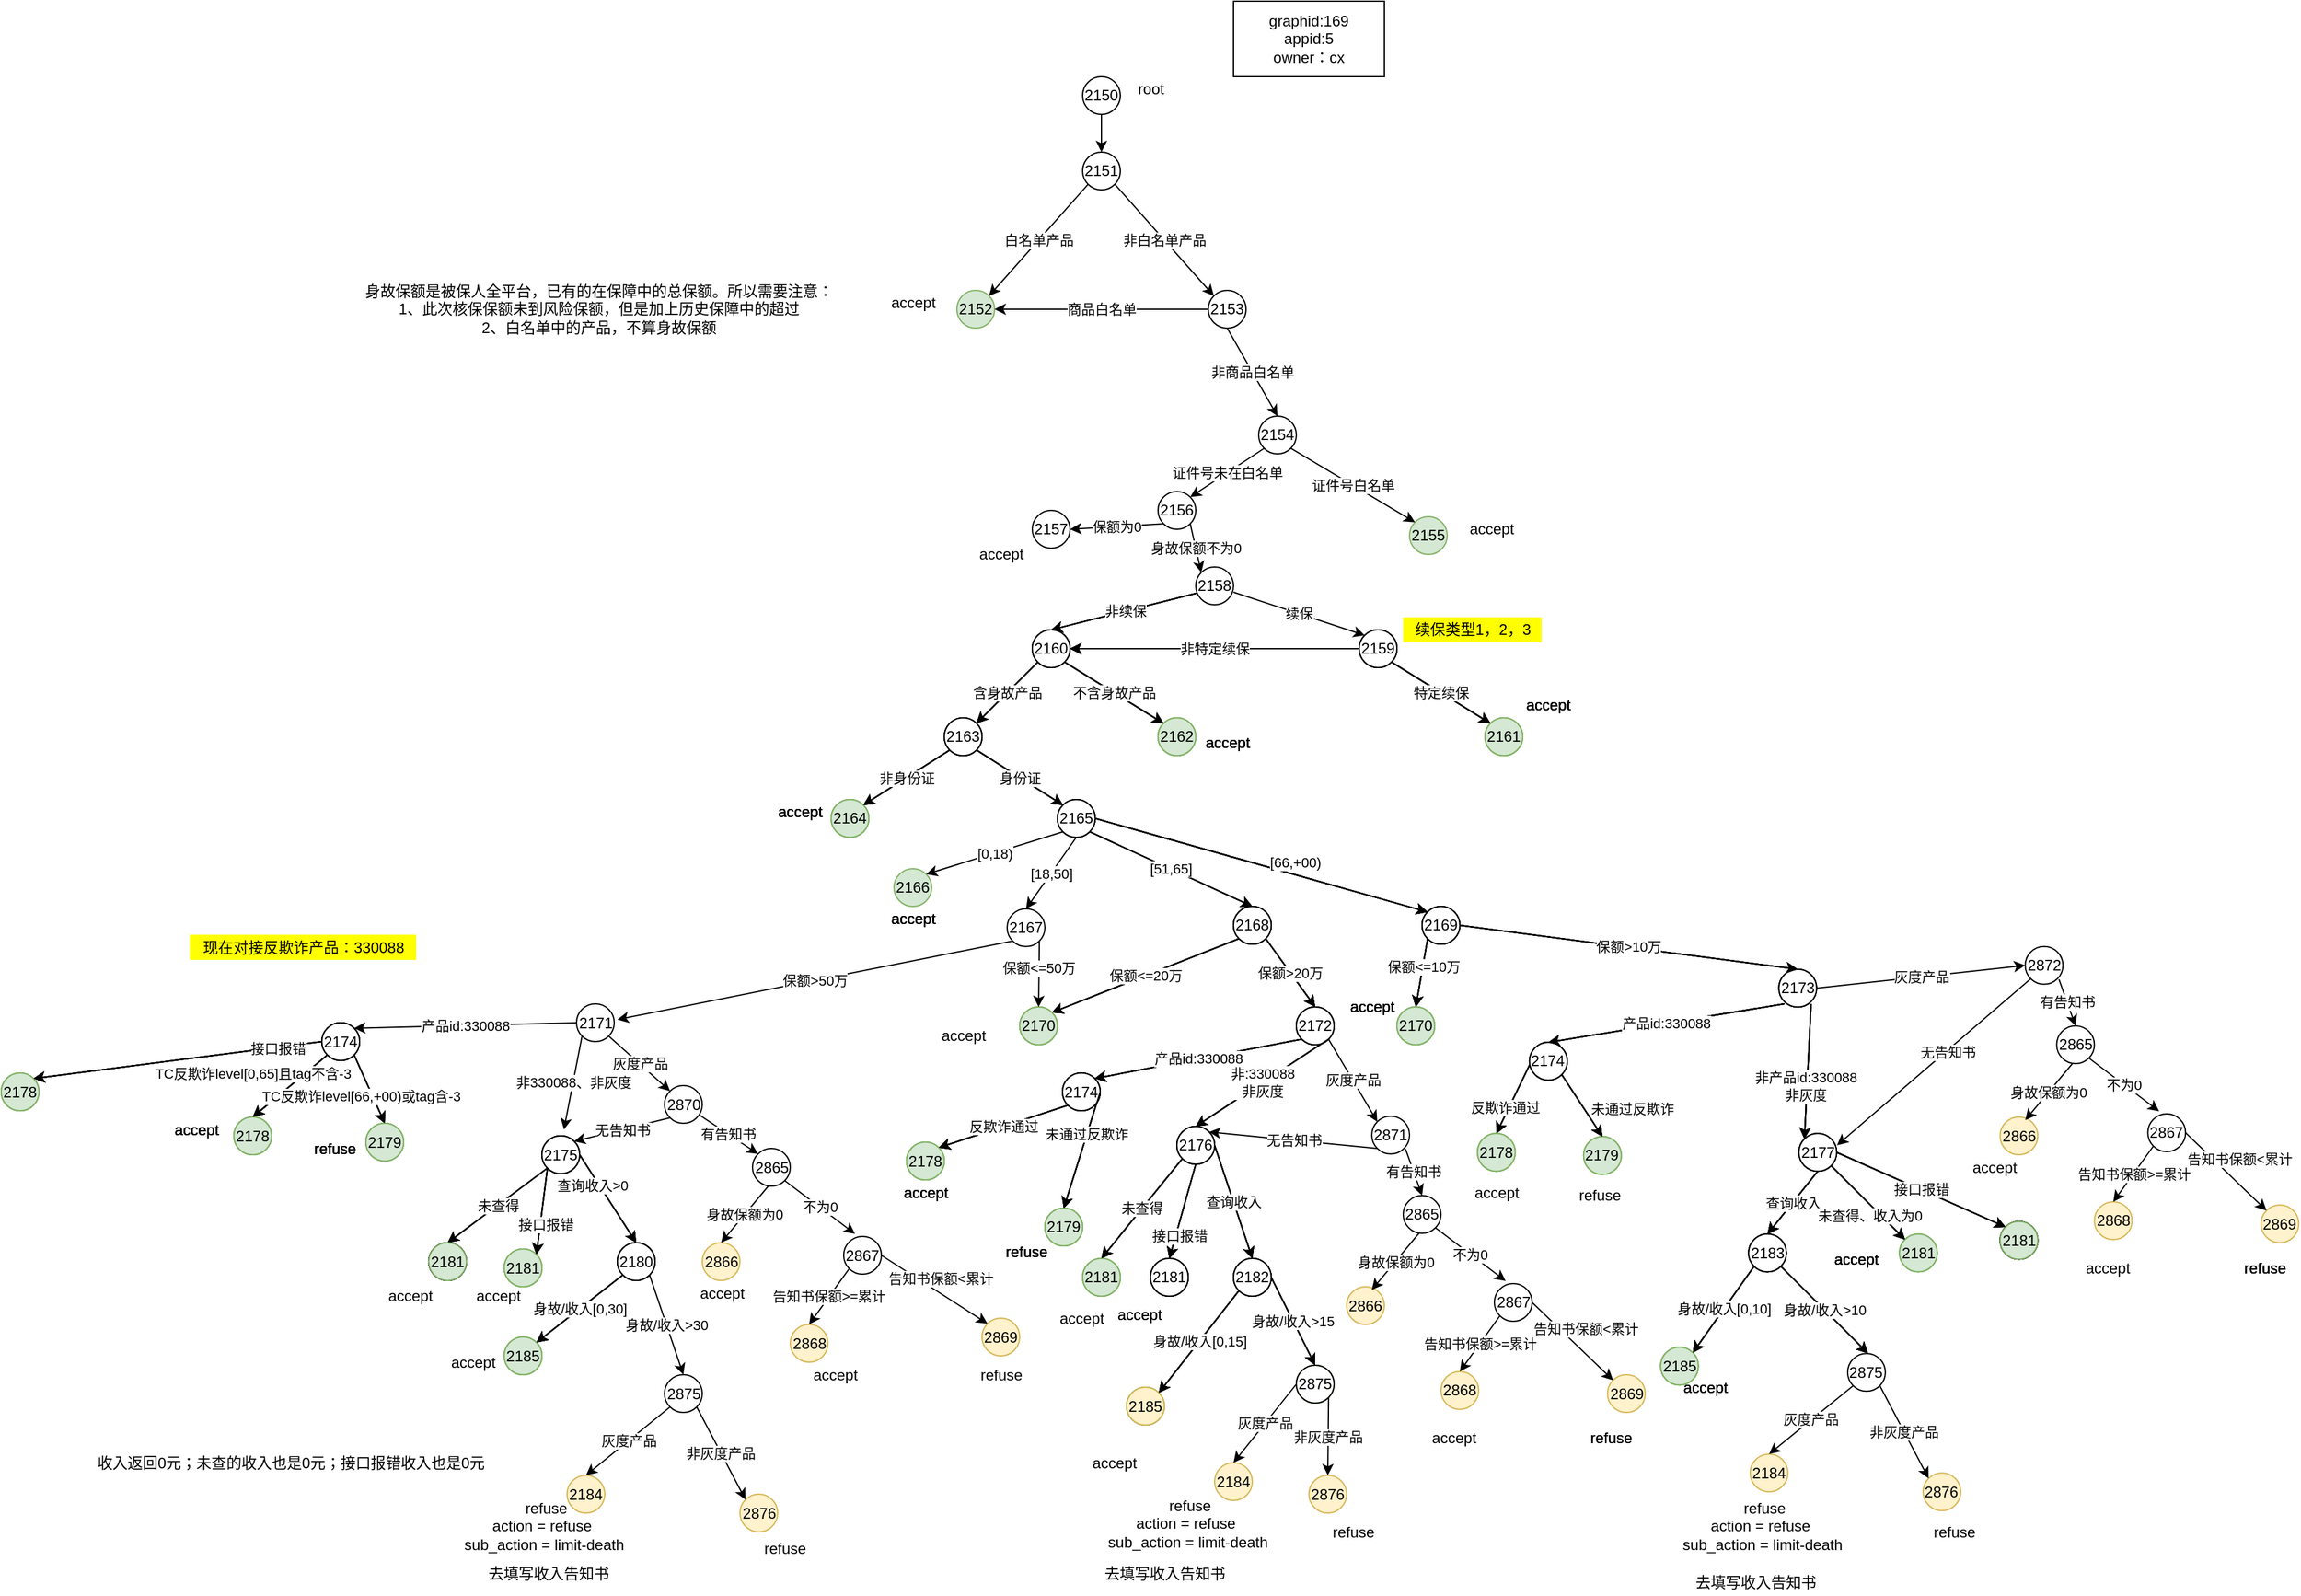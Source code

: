 <mxfile version="14.8.4" type="github">
  <diagram name="Page-1" id="ff44883e-f642-bcb2-894b-16b3d25a3f0b">
    <mxGraphModel dx="3175.5" dy="2033" grid="1" gridSize="10" guides="1" tooltips="1" connect="1" arrows="1" fold="1" page="1" pageScale="1.5" pageWidth="1169" pageHeight="826" background="none" math="0" shadow="0">
      <root>
        <mxCell id="0" style=";html=1;" />
        <mxCell id="1" style=";html=1;" parent="0" />
        <mxCell id="7srIInfGRLIRYRUrAK6f-4" value="2150" style="ellipse;whiteSpace=wrap;html=1;aspect=fixed;" vertex="1" parent="1">
          <mxGeometry x="360" y="-60" width="30" height="30" as="geometry" />
        </mxCell>
        <mxCell id="7srIInfGRLIRYRUrAK6f-5" value="" style="endArrow=classic;html=1;exitX=0.5;exitY=1;exitDx=0;exitDy=0;" edge="1" parent="1" source="7srIInfGRLIRYRUrAK6f-4" target="7srIInfGRLIRYRUrAK6f-6">
          <mxGeometry width="50" height="50" relative="1" as="geometry">
            <mxPoint x="390" y="430" as="sourcePoint" />
            <mxPoint x="440" y="380" as="targetPoint" />
          </mxGeometry>
        </mxCell>
        <mxCell id="7srIInfGRLIRYRUrAK6f-6" value="2151" style="ellipse;whiteSpace=wrap;html=1;aspect=fixed;" vertex="1" parent="1">
          <mxGeometry x="360" width="30" height="30" as="geometry" />
        </mxCell>
        <mxCell id="7srIInfGRLIRYRUrAK6f-7" value="root" style="text;html=1;align=center;verticalAlign=middle;resizable=0;points=[];autosize=1;" vertex="1" parent="1">
          <mxGeometry x="394" y="-60" width="40" height="20" as="geometry" />
        </mxCell>
        <mxCell id="7srIInfGRLIRYRUrAK6f-8" value="2154" style="ellipse;whiteSpace=wrap;html=1;aspect=fixed;" vertex="1" parent="1">
          <mxGeometry x="500" y="210" width="30" height="30" as="geometry" />
        </mxCell>
        <mxCell id="7srIInfGRLIRYRUrAK6f-9" value="2152" style="ellipse;whiteSpace=wrap;html=1;aspect=fixed;fillColor=#d5e8d4;strokeColor=#82b366;" vertex="1" parent="1">
          <mxGeometry x="260" y="110" width="30" height="30" as="geometry" />
        </mxCell>
        <mxCell id="7srIInfGRLIRYRUrAK6f-10" value="白名单产品" style="endArrow=classic;html=1;exitX=0;exitY=1;exitDx=0;exitDy=0;entryX=1;entryY=0;entryDx=0;entryDy=0;" edge="1" parent="1" source="7srIInfGRLIRYRUrAK6f-6" target="7srIInfGRLIRYRUrAK6f-9">
          <mxGeometry width="50" height="50" relative="1" as="geometry">
            <mxPoint x="385" y="100" as="sourcePoint" />
            <mxPoint x="385" y="140" as="targetPoint" />
          </mxGeometry>
        </mxCell>
        <mxCell id="7srIInfGRLIRYRUrAK6f-11" value="非白名单产品" style="endArrow=classic;html=1;exitX=1;exitY=1;exitDx=0;exitDy=0;entryX=0;entryY=0;entryDx=0;entryDy=0;" edge="1" parent="1" source="7srIInfGRLIRYRUrAK6f-6" target="7srIInfGRLIRYRUrAK6f-451">
          <mxGeometry width="50" height="50" relative="1" as="geometry">
            <mxPoint x="374.393" y="165.607" as="sourcePoint" />
            <mxPoint x="235.607" y="264.393" as="targetPoint" />
          </mxGeometry>
        </mxCell>
        <mxCell id="7srIInfGRLIRYRUrAK6f-12" value="accept&lt;br&gt;" style="text;html=1;align=center;verticalAlign=middle;resizable=0;points=[];autosize=1;" vertex="1" parent="1">
          <mxGeometry x="200" y="110" width="50" height="20" as="geometry" />
        </mxCell>
        <mxCell id="7srIInfGRLIRYRUrAK6f-13" value="2156" style="ellipse;whiteSpace=wrap;html=1;aspect=fixed;" vertex="1" parent="1">
          <mxGeometry x="420" y="270" width="30" height="30" as="geometry" />
        </mxCell>
        <mxCell id="7srIInfGRLIRYRUrAK6f-14" value="2155" style="ellipse;whiteSpace=wrap;html=1;aspect=fixed;fillColor=#d5e8d4;strokeColor=#82b366;" vertex="1" parent="1">
          <mxGeometry x="620" y="290" width="30" height="30" as="geometry" />
        </mxCell>
        <mxCell id="7srIInfGRLIRYRUrAK6f-15" value="证件号白名单" style="endArrow=classic;html=1;exitX=1;exitY=1;exitDx=0;exitDy=0;entryX=0;entryY=0;entryDx=0;entryDy=0;" edge="1" parent="1" source="7srIInfGRLIRYRUrAK6f-8" target="7srIInfGRLIRYRUrAK6f-14">
          <mxGeometry width="50" height="50" relative="1" as="geometry">
            <mxPoint x="395.607" y="165.607" as="sourcePoint" />
            <mxPoint x="585" y="270" as="targetPoint" />
          </mxGeometry>
        </mxCell>
        <mxCell id="7srIInfGRLIRYRUrAK6f-16" value="accept" style="text;html=1;align=center;verticalAlign=middle;resizable=0;points=[];autosize=1;" vertex="1" parent="1">
          <mxGeometry x="660" y="290" width="50" height="20" as="geometry" />
        </mxCell>
        <mxCell id="7srIInfGRLIRYRUrAK6f-17" value="证件号未在白名单" style="endArrow=classic;html=1;exitX=0;exitY=1;exitDx=0;exitDy=0;entryX=1;entryY=0;entryDx=0;entryDy=0;" edge="1" parent="1" source="7srIInfGRLIRYRUrAK6f-8" target="7srIInfGRLIRYRUrAK6f-13">
          <mxGeometry width="50" height="50" relative="1" as="geometry">
            <mxPoint x="374.393" y="165.607" as="sourcePoint" />
            <mxPoint x="195.607" y="274.393" as="targetPoint" />
          </mxGeometry>
        </mxCell>
        <mxCell id="7srIInfGRLIRYRUrAK6f-18" value="509" style="ellipse;whiteSpace=wrap;html=1;aspect=fixed;" vertex="1" parent="1">
          <mxGeometry x="320" y="380" width="30" height="30" as="geometry" />
        </mxCell>
        <mxCell id="7srIInfGRLIRYRUrAK6f-19" value="651" style="ellipse;whiteSpace=wrap;html=1;aspect=fixed;" vertex="1" parent="1">
          <mxGeometry x="580" y="380" width="30" height="30" as="geometry" />
        </mxCell>
        <mxCell id="7srIInfGRLIRYRUrAK6f-20" value="续保" style="endArrow=classic;html=1;entryX=0;entryY=0;entryDx=0;entryDy=0;" edge="1" parent="1" target="7srIInfGRLIRYRUrAK6f-19">
          <mxGeometry width="50" height="50" relative="1" as="geometry">
            <mxPoint x="480" y="350" as="sourcePoint" />
            <mxPoint x="440" y="370" as="targetPoint" />
            <mxPoint as="offset" />
          </mxGeometry>
        </mxCell>
        <mxCell id="7srIInfGRLIRYRUrAK6f-21" value="非续保" style="endArrow=classic;html=1;entryX=0.5;entryY=0;entryDx=0;entryDy=0;" edge="1" parent="1" target="7srIInfGRLIRYRUrAK6f-18">
          <mxGeometry width="50" height="50" relative="1" as="geometry">
            <mxPoint x="454" y="350" as="sourcePoint" />
            <mxPoint x="385.607" y="464.393" as="targetPoint" />
          </mxGeometry>
        </mxCell>
        <mxCell id="7srIInfGRLIRYRUrAK6f-22" value="510" style="ellipse;whiteSpace=wrap;html=1;aspect=fixed;fillColor=#d5e8d4;strokeColor=#82b366;" vertex="1" parent="1">
          <mxGeometry x="420" y="450" width="30" height="30" as="geometry" />
        </mxCell>
        <mxCell id="7srIInfGRLIRYRUrAK6f-23" value="511" style="ellipse;whiteSpace=wrap;html=1;aspect=fixed;" vertex="1" parent="1">
          <mxGeometry x="250" y="450" width="30" height="30" as="geometry" />
        </mxCell>
        <mxCell id="7srIInfGRLIRYRUrAK6f-24" value="不含身故产品" style="endArrow=classic;html=1;exitX=1;exitY=1;exitDx=0;exitDy=0;entryX=0;entryY=0;entryDx=0;entryDy=0;" edge="1" parent="1" source="7srIInfGRLIRYRUrAK6f-18" target="7srIInfGRLIRYRUrAK6f-22">
          <mxGeometry width="50" height="50" relative="1" as="geometry">
            <mxPoint x="390" y="420" as="sourcePoint" />
            <mxPoint x="440" y="370" as="targetPoint" />
          </mxGeometry>
        </mxCell>
        <mxCell id="7srIInfGRLIRYRUrAK6f-25" value="accept" style="text;html=1;align=center;verticalAlign=middle;resizable=0;points=[];autosize=1;" vertex="1" parent="1">
          <mxGeometry x="450" y="460" width="50" height="20" as="geometry" />
        </mxCell>
        <mxCell id="7srIInfGRLIRYRUrAK6f-26" value="含身故产品" style="endArrow=classic;html=1;exitX=0;exitY=1;exitDx=0;exitDy=0;entryX=1;entryY=0;entryDx=0;entryDy=0;" edge="1" parent="1" source="7srIInfGRLIRYRUrAK6f-18" target="7srIInfGRLIRYRUrAK6f-23">
          <mxGeometry width="50" height="50" relative="1" as="geometry">
            <mxPoint x="565.607" y="485.607" as="sourcePoint" />
            <mxPoint x="664.393" y="544.393" as="targetPoint" />
          </mxGeometry>
        </mxCell>
        <mxCell id="7srIInfGRLIRYRUrAK6f-27" value="513" style="ellipse;whiteSpace=wrap;html=1;aspect=fixed;" vertex="1" parent="1">
          <mxGeometry x="340" y="515" width="30" height="30" as="geometry" />
        </mxCell>
        <mxCell id="7srIInfGRLIRYRUrAK6f-28" value="512" style="ellipse;whiteSpace=wrap;html=1;aspect=fixed;fillColor=#d5e8d4;strokeColor=#82b366;" vertex="1" parent="1">
          <mxGeometry x="160" y="515" width="30" height="30" as="geometry" />
        </mxCell>
        <mxCell id="7srIInfGRLIRYRUrAK6f-29" value="非身份证" style="endArrow=classic;html=1;exitX=0;exitY=1;exitDx=0;exitDy=0;entryX=1;entryY=0;entryDx=0;entryDy=0;" edge="1" parent="1" source="7srIInfGRLIRYRUrAK6f-23" target="7srIInfGRLIRYRUrAK6f-28">
          <mxGeometry width="50" height="50" relative="1" as="geometry">
            <mxPoint x="220" y="440" as="sourcePoint" />
            <mxPoint x="270" y="390" as="targetPoint" />
          </mxGeometry>
        </mxCell>
        <mxCell id="7srIInfGRLIRYRUrAK6f-30" value="身份证" style="endArrow=classic;html=1;exitX=1;exitY=1;exitDx=0;exitDy=0;entryX=0;entryY=0;entryDx=0;entryDy=0;" edge="1" parent="1" source="7srIInfGRLIRYRUrAK6f-23" target="7srIInfGRLIRYRUrAK6f-27">
          <mxGeometry width="50" height="50" relative="1" as="geometry">
            <mxPoint x="220" y="440" as="sourcePoint" />
            <mxPoint x="270" y="390" as="targetPoint" />
          </mxGeometry>
        </mxCell>
        <mxCell id="7srIInfGRLIRYRUrAK6f-31" value="accept" style="text;html=1;align=center;verticalAlign=middle;resizable=0;points=[];autosize=1;" vertex="1" parent="1">
          <mxGeometry x="110" y="515" width="50" height="20" as="geometry" />
        </mxCell>
        <mxCell id="7srIInfGRLIRYRUrAK6f-32" value="非特定续保" style="endArrow=classic;html=1;entryX=1;entryY=0.5;entryDx=0;entryDy=0;exitX=0;exitY=0.5;exitDx=0;exitDy=0;" edge="1" parent="1" source="7srIInfGRLIRYRUrAK6f-19" target="7srIInfGRLIRYRUrAK6f-18">
          <mxGeometry width="50" height="50" relative="1" as="geometry">
            <mxPoint x="220" y="510" as="sourcePoint" />
            <mxPoint x="270" y="460" as="targetPoint" />
          </mxGeometry>
        </mxCell>
        <mxCell id="7srIInfGRLIRYRUrAK6f-33" value="515" style="ellipse;whiteSpace=wrap;html=1;aspect=fixed;fillColor=#d5e8d4;strokeColor=#82b366;" vertex="1" parent="1">
          <mxGeometry x="680" y="450" width="30" height="30" as="geometry" />
        </mxCell>
        <mxCell id="7srIInfGRLIRYRUrAK6f-34" value="特定续保" style="endArrow=classic;html=1;entryX=0;entryY=0;entryDx=0;entryDy=0;exitX=1;exitY=1;exitDx=0;exitDy=0;" edge="1" parent="1" source="7srIInfGRLIRYRUrAK6f-19" target="7srIInfGRLIRYRUrAK6f-33">
          <mxGeometry width="50" height="50" relative="1" as="geometry">
            <mxPoint x="220" y="510" as="sourcePoint" />
            <mxPoint x="270" y="460" as="targetPoint" />
          </mxGeometry>
        </mxCell>
        <mxCell id="7srIInfGRLIRYRUrAK6f-35" value="accept" style="text;html=1;align=center;verticalAlign=middle;resizable=0;points=[];autosize=1;" vertex="1" parent="1">
          <mxGeometry x="705" y="430" width="50" height="20" as="geometry" />
        </mxCell>
        <mxCell id="7srIInfGRLIRYRUrAK6f-36" value="accept" style="text;html=1;align=center;verticalAlign=middle;resizable=0;points=[];autosize=1;" vertex="1" parent="1">
          <mxGeometry x="200" y="600" width="50" height="20" as="geometry" />
        </mxCell>
        <mxCell id="7srIInfGRLIRYRUrAK6f-37" value="518" style="ellipse;whiteSpace=wrap;html=1;aspect=fixed;" vertex="1" parent="1">
          <mxGeometry x="480" y="600" width="30" height="30" as="geometry" />
        </mxCell>
        <mxCell id="7srIInfGRLIRYRUrAK6f-38" value="519" style="ellipse;whiteSpace=wrap;html=1;aspect=fixed;" vertex="1" parent="1">
          <mxGeometry x="630" y="600" width="30" height="30" as="geometry" />
        </mxCell>
        <mxCell id="7srIInfGRLIRYRUrAK6f-39" value="[51,65]" style="endArrow=classic;html=1;exitX=1;exitY=1;exitDx=0;exitDy=0;entryX=0.5;entryY=0;entryDx=0;entryDy=0;" edge="1" parent="1" source="7srIInfGRLIRYRUrAK6f-27" target="7srIInfGRLIRYRUrAK6f-37">
          <mxGeometry width="50" height="50" relative="1" as="geometry">
            <mxPoint x="220" y="610" as="sourcePoint" />
            <mxPoint x="270" y="560" as="targetPoint" />
          </mxGeometry>
        </mxCell>
        <mxCell id="7srIInfGRLIRYRUrAK6f-40" value="[66,+00)" style="endArrow=classic;html=1;exitX=1;exitY=0.5;exitDx=0;exitDy=0;entryX=0;entryY=0;entryDx=0;entryDy=0;" edge="1" parent="1" source="7srIInfGRLIRYRUrAK6f-27" target="7srIInfGRLIRYRUrAK6f-38">
          <mxGeometry x="0.178" y="9" width="50" height="50" relative="1" as="geometry">
            <mxPoint x="220" y="610" as="sourcePoint" />
            <mxPoint x="270" y="560" as="targetPoint" />
            <mxPoint x="1" as="offset" />
          </mxGeometry>
        </mxCell>
        <mxCell id="7srIInfGRLIRYRUrAK6f-41" value="637" style="ellipse;whiteSpace=wrap;html=1;aspect=fixed;fillColor=#d5e8d4;strokeColor=#82b366;" vertex="1" parent="1">
          <mxGeometry x="310" y="680" width="30" height="30" as="geometry" />
        </mxCell>
        <mxCell id="7srIInfGRLIRYRUrAK6f-42" value="保额&amp;lt;=20万" style="endArrow=classic;html=1;exitX=0;exitY=1;exitDx=0;exitDy=0;entryX=1;entryY=0;entryDx=0;entryDy=0;" edge="1" parent="1" source="7srIInfGRLIRYRUrAK6f-37" target="7srIInfGRLIRYRUrAK6f-41">
          <mxGeometry width="50" height="50" relative="1" as="geometry">
            <mxPoint x="390" y="420" as="sourcePoint" />
            <mxPoint x="440" y="370" as="targetPoint" />
          </mxGeometry>
        </mxCell>
        <mxCell id="7srIInfGRLIRYRUrAK6f-43" value="638" style="ellipse;whiteSpace=wrap;html=1;aspect=fixed;" vertex="1" parent="1">
          <mxGeometry x="530" y="680" width="30" height="30" as="geometry" />
        </mxCell>
        <mxCell id="7srIInfGRLIRYRUrAK6f-44" value="保额&amp;gt;20万" style="endArrow=classic;html=1;exitX=1;exitY=1;exitDx=0;exitDy=0;entryX=0.5;entryY=0;entryDx=0;entryDy=0;" edge="1" parent="1" source="7srIInfGRLIRYRUrAK6f-37" target="7srIInfGRLIRYRUrAK6f-43">
          <mxGeometry width="50" height="50" relative="1" as="geometry">
            <mxPoint x="390" y="420" as="sourcePoint" />
            <mxPoint x="440" y="370" as="targetPoint" />
          </mxGeometry>
        </mxCell>
        <mxCell id="7srIInfGRLIRYRUrAK6f-45" value="639" style="ellipse;whiteSpace=wrap;html=1;aspect=fixed;" vertex="1" parent="1">
          <mxGeometry x="913.75" y="650" width="30" height="30" as="geometry" />
        </mxCell>
        <mxCell id="7srIInfGRLIRYRUrAK6f-46" value="637" style="ellipse;whiteSpace=wrap;html=1;aspect=fixed;fillColor=#d5e8d4;strokeColor=#82b366;" vertex="1" parent="1">
          <mxGeometry x="610" y="680" width="30" height="30" as="geometry" />
        </mxCell>
        <mxCell id="7srIInfGRLIRYRUrAK6f-47" value="保额&amp;lt;=10万" style="endArrow=classic;html=1;exitX=0;exitY=1;exitDx=0;exitDy=0;entryX=0.5;entryY=0;entryDx=0;entryDy=0;" edge="1" parent="1" source="7srIInfGRLIRYRUrAK6f-38" target="7srIInfGRLIRYRUrAK6f-46">
          <mxGeometry x="-0.179" width="50" height="50" relative="1" as="geometry">
            <mxPoint x="385.607" y="635.607" as="sourcePoint" />
            <mxPoint x="445" y="695" as="targetPoint" />
            <mxPoint as="offset" />
          </mxGeometry>
        </mxCell>
        <mxCell id="7srIInfGRLIRYRUrAK6f-48" value="保额&amp;gt;10万" style="endArrow=classic;html=1;exitX=1;exitY=0.5;exitDx=0;exitDy=0;entryX=0.5;entryY=0;entryDx=0;entryDy=0;" edge="1" parent="1" source="7srIInfGRLIRYRUrAK6f-38" target="7srIInfGRLIRYRUrAK6f-45">
          <mxGeometry width="50" height="50" relative="1" as="geometry">
            <mxPoint x="515.607" y="635.607" as="sourcePoint" />
            <mxPoint x="555" y="690" as="targetPoint" />
          </mxGeometry>
        </mxCell>
        <mxCell id="7srIInfGRLIRYRUrAK6f-49" value="640" style="ellipse;whiteSpace=wrap;html=1;aspect=fixed;" vertex="1" parent="1">
          <mxGeometry x="-245" y="692.5" width="30" height="30" as="geometry" />
        </mxCell>
        <mxCell id="7srIInfGRLIRYRUrAK6f-50" value="642" style="ellipse;whiteSpace=wrap;html=1;aspect=fixed;fillColor=#d5e8d4;strokeColor=#82b366;" vertex="1" parent="1">
          <mxGeometry x="-210" y="772.5" width="30" height="30" as="geometry" />
        </mxCell>
        <mxCell id="7srIInfGRLIRYRUrAK6f-51" value="641" style="ellipse;whiteSpace=wrap;html=1;aspect=fixed;fillColor=#d5e8d4;strokeColor=#82b366;" vertex="1" parent="1">
          <mxGeometry x="-315" y="767.5" width="30" height="30" as="geometry" />
        </mxCell>
        <mxCell id="7srIInfGRLIRYRUrAK6f-52" value="TC反欺诈level[0,65]且tag不含-3" style="endArrow=classic;html=1;exitX=0;exitY=1;exitDx=0;exitDy=0;entryX=0.5;entryY=0;entryDx=0;entryDy=0;" edge="1" parent="1" source="7srIInfGRLIRYRUrAK6f-49" target="7srIInfGRLIRYRUrAK6f-51">
          <mxGeometry x="0.421" y="-27" width="50" height="50" relative="1" as="geometry">
            <mxPoint x="-95" y="842.5" as="sourcePoint" />
            <mxPoint x="-45" y="792.5" as="targetPoint" />
            <mxPoint as="offset" />
          </mxGeometry>
        </mxCell>
        <mxCell id="7srIInfGRLIRYRUrAK6f-53" value="TC反欺诈level[66,+00)或tag含-3" style="endArrow=classic;html=1;exitX=1;exitY=1;exitDx=0;exitDy=0;entryX=0.5;entryY=0;entryDx=0;entryDy=0;" edge="1" parent="1" source="7srIInfGRLIRYRUrAK6f-49" target="7srIInfGRLIRYRUrAK6f-50">
          <mxGeometry x="0.081" y="-9" width="50" height="50" relative="1" as="geometry">
            <mxPoint x="-95" y="842.5" as="sourcePoint" />
            <mxPoint x="-45" y="792.5" as="targetPoint" />
            <mxPoint x="1" as="offset" />
          </mxGeometry>
        </mxCell>
        <mxCell id="7srIInfGRLIRYRUrAK6f-54" value="accept" style="text;html=1;align=center;verticalAlign=middle;resizable=0;points=[];autosize=1;" vertex="1" parent="1">
          <mxGeometry x="-370" y="767.5" width="50" height="20" as="geometry" />
        </mxCell>
        <mxCell id="7srIInfGRLIRYRUrAK6f-55" value="refuse" style="text;html=1;align=center;verticalAlign=middle;resizable=0;points=[];autosize=1;" vertex="1" parent="1">
          <mxGeometry x="-260" y="782.5" width="50" height="20" as="geometry" />
        </mxCell>
        <mxCell id="7srIInfGRLIRYRUrAK6f-56" value="现在对接反欺诈产品：330088" style="text;html=1;align=center;verticalAlign=middle;resizable=0;points=[];autosize=1;fillColor=#FFFF00;" vertex="1" parent="1">
          <mxGeometry x="-350" y="622.5" width="180" height="20" as="geometry" />
        </mxCell>
        <mxCell id="7srIInfGRLIRYRUrAK6f-57" value="续保类型1，2，3" style="text;html=1;align=center;verticalAlign=middle;resizable=0;points=[];autosize=1;fillColor=#FFFF00;" vertex="1" parent="1">
          <mxGeometry x="615" y="370" width="110" height="20" as="geometry" />
        </mxCell>
        <mxCell id="7srIInfGRLIRYRUrAK6f-58" value="640" style="ellipse;whiteSpace=wrap;html=1;aspect=fixed;" vertex="1" parent="1">
          <mxGeometry x="344" y="732.5" width="30" height="30" as="geometry" />
        </mxCell>
        <mxCell id="7srIInfGRLIRYRUrAK6f-59" value="647" style="ellipse;whiteSpace=wrap;html=1;aspect=fixed;" vertex="1" parent="1">
          <mxGeometry x="435" y="775" width="30" height="30" as="geometry" />
        </mxCell>
        <mxCell id="7srIInfGRLIRYRUrAK6f-60" value="accept" style="text;html=1;align=center;verticalAlign=middle;resizable=0;points=[];autosize=1;" vertex="1" parent="1">
          <mxGeometry x="565" y="670" width="50" height="20" as="geometry" />
        </mxCell>
        <mxCell id="7srIInfGRLIRYRUrAK6f-61" value="产品id:330088" style="endArrow=classic;html=1;exitX=0;exitY=1;exitDx=0;exitDy=0;entryX=1;entryY=0;entryDx=0;entryDy=0;" edge="1" parent="1" source="7srIInfGRLIRYRUrAK6f-43" target="7srIInfGRLIRYRUrAK6f-58">
          <mxGeometry width="50" height="50" relative="1" as="geometry">
            <mxPoint x="390" y="820" as="sourcePoint" />
            <mxPoint x="440" y="770" as="targetPoint" />
          </mxGeometry>
        </mxCell>
        <mxCell id="7srIInfGRLIRYRUrAK6f-62" value="非:330088" style="endArrow=classic;html=1;exitX=1;exitY=1;exitDx=0;exitDy=0;entryX=0.5;entryY=0;entryDx=0;entryDy=0;" edge="1" parent="1" source="7srIInfGRLIRYRUrAK6f-43" target="7srIInfGRLIRYRUrAK6f-59">
          <mxGeometry width="50" height="50" relative="1" as="geometry">
            <mxPoint x="390" y="820" as="sourcePoint" />
            <mxPoint x="440" y="770" as="targetPoint" />
          </mxGeometry>
        </mxCell>
        <mxCell id="7srIInfGRLIRYRUrAK6f-63" value="642" style="ellipse;whiteSpace=wrap;html=1;aspect=fixed;fillColor=#d5e8d4;strokeColor=#82b366;" vertex="1" parent="1">
          <mxGeometry x="330" y="840" width="30" height="30" as="geometry" />
        </mxCell>
        <mxCell id="7srIInfGRLIRYRUrAK6f-64" value="641" style="ellipse;whiteSpace=wrap;html=1;aspect=fixed;fillColor=#d5e8d4;strokeColor=#82b366;" vertex="1" parent="1">
          <mxGeometry x="220" y="787.5" width="30" height="30" as="geometry" />
        </mxCell>
        <mxCell id="7srIInfGRLIRYRUrAK6f-65" value="反欺诈通过" style="endArrow=classic;html=1;exitX=0;exitY=1;exitDx=0;exitDy=0;entryX=1;entryY=0;entryDx=0;entryDy=0;" edge="1" parent="1" source="7srIInfGRLIRYRUrAK6f-58" target="7srIInfGRLIRYRUrAK6f-64">
          <mxGeometry width="50" height="50" relative="1" as="geometry">
            <mxPoint x="68.393" y="798.107" as="sourcePoint" />
            <mxPoint x="-1" y="852.5" as="targetPoint" />
          </mxGeometry>
        </mxCell>
        <mxCell id="7srIInfGRLIRYRUrAK6f-66" value="accept" style="text;html=1;align=center;verticalAlign=middle;resizable=0;points=[];autosize=1;" vertex="1" parent="1">
          <mxGeometry x="210" y="817.5" width="50" height="20" as="geometry" />
        </mxCell>
        <mxCell id="7srIInfGRLIRYRUrAK6f-67" value="refuse" style="text;html=1;align=center;verticalAlign=middle;resizable=0;points=[];autosize=1;" vertex="1" parent="1">
          <mxGeometry x="290" y="865" width="50" height="20" as="geometry" />
        </mxCell>
        <mxCell id="7srIInfGRLIRYRUrAK6f-68" value="未通过反欺诈" style="endArrow=classic;html=1;exitX=1;exitY=0.5;exitDx=0;exitDy=0;entryX=0.5;entryY=0;entryDx=0;entryDy=0;" edge="1" parent="1" source="7srIInfGRLIRYRUrAK6f-58" target="7srIInfGRLIRYRUrAK6f-63">
          <mxGeometry x="-0.266" width="50" height="50" relative="1" as="geometry">
            <mxPoint x="89.607" y="798.107" as="sourcePoint" />
            <mxPoint x="129" y="852.5" as="targetPoint" />
            <mxPoint as="offset" />
          </mxGeometry>
        </mxCell>
        <mxCell id="7srIInfGRLIRYRUrAK6f-69" value="648" style="ellipse;whiteSpace=wrap;html=1;aspect=fixed;" vertex="1" parent="1">
          <mxGeometry x="480" y="880" width="30" height="30" as="geometry" />
        </mxCell>
        <mxCell id="7srIInfGRLIRYRUrAK6f-70" value="查询收入" style="endArrow=classic;html=1;exitX=1;exitY=0.5;exitDx=0;exitDy=0;entryX=0.5;entryY=0;entryDx=0;entryDy=0;" edge="1" parent="1" source="7srIInfGRLIRYRUrAK6f-59" target="7srIInfGRLIRYRUrAK6f-69">
          <mxGeometry width="50" height="50" relative="1" as="geometry">
            <mxPoint x="235" y="745" as="sourcePoint" />
            <mxPoint x="285" y="695" as="targetPoint" />
          </mxGeometry>
        </mxCell>
        <mxCell id="7srIInfGRLIRYRUrAK6f-71" value="645" style="ellipse;whiteSpace=wrap;html=1;aspect=fixed;fillColor=#d5e8d4;strokeColor=#82b366;" vertex="1" parent="1">
          <mxGeometry x="530" y="965" width="30" height="30" as="geometry" />
        </mxCell>
        <mxCell id="7srIInfGRLIRYRUrAK6f-72" value="646" style="ellipse;whiteSpace=wrap;html=1;aspect=fixed;fillColor=#d5e8d4;strokeColor=#82b366;" vertex="1" parent="1">
          <mxGeometry x="395" y="982.5" width="30" height="30" as="geometry" />
        </mxCell>
        <mxCell id="7srIInfGRLIRYRUrAK6f-73" value="身故/收入[0,15]" style="endArrow=classic;html=1;entryX=1;entryY=0;entryDx=0;entryDy=0;exitX=0;exitY=1;exitDx=0;exitDy=0;" edge="1" parent="1" source="7srIInfGRLIRYRUrAK6f-69" target="7srIInfGRLIRYRUrAK6f-72">
          <mxGeometry width="50" height="50" relative="1" as="geometry">
            <mxPoint x="415" y="916" as="sourcePoint" />
            <mxPoint x="515" y="874.39" as="targetPoint" />
          </mxGeometry>
        </mxCell>
        <mxCell id="7srIInfGRLIRYRUrAK6f-74" value="身故/收入&amp;gt;15" style="endArrow=classic;html=1;entryX=0.5;entryY=0;entryDx=0;entryDy=0;exitX=1;exitY=0.5;exitDx=0;exitDy=0;" edge="1" parent="1" source="7srIInfGRLIRYRUrAK6f-69" target="7srIInfGRLIRYRUrAK6f-71">
          <mxGeometry width="50" height="50" relative="1" as="geometry">
            <mxPoint x="465" y="916" as="sourcePoint" />
            <mxPoint x="515" y="874.39" as="targetPoint" />
          </mxGeometry>
        </mxCell>
        <mxCell id="7srIInfGRLIRYRUrAK6f-75" value="649" style="ellipse;whiteSpace=wrap;html=1;aspect=fixed;" vertex="1" parent="1">
          <mxGeometry x="929.69" y="780.61" width="30" height="30" as="geometry" />
        </mxCell>
        <mxCell id="7srIInfGRLIRYRUrAK6f-76" value="640" style="ellipse;whiteSpace=wrap;html=1;aspect=fixed;" vertex="1" parent="1">
          <mxGeometry x="715.44" y="708.11" width="30" height="30" as="geometry" />
        </mxCell>
        <mxCell id="7srIInfGRLIRYRUrAK6f-77" value="产品id:330088" style="endArrow=classic;html=1;exitX=0;exitY=1;exitDx=0;exitDy=0;entryX=0.5;entryY=0;entryDx=0;entryDy=0;" edge="1" parent="1" target="7srIInfGRLIRYRUrAK6f-76">
          <mxGeometry width="50" height="50" relative="1" as="geometry">
            <mxPoint x="918.143" y="677.497" as="sourcePoint" />
            <mxPoint x="513.75" y="666.89" as="targetPoint" />
          </mxGeometry>
        </mxCell>
        <mxCell id="7srIInfGRLIRYRUrAK6f-78" value="非产品id:330088" style="endArrow=classic;html=1;exitX=1;exitY=1;exitDx=0;exitDy=0;entryX=0;entryY=0;entryDx=0;entryDy=0;" edge="1" parent="1" target="7srIInfGRLIRYRUrAK6f-75">
          <mxGeometry x="0.224" y="-1" width="50" height="50" relative="1" as="geometry">
            <mxPoint x="939.357" y="677.497" as="sourcePoint" />
            <mxPoint x="513.75" y="666.89" as="targetPoint" />
            <mxPoint as="offset" />
          </mxGeometry>
        </mxCell>
        <mxCell id="7srIInfGRLIRYRUrAK6f-79" value="642" style="ellipse;whiteSpace=wrap;html=1;aspect=fixed;fillColor=#d5e8d4;strokeColor=#82b366;" vertex="1" parent="1">
          <mxGeometry x="758.44" y="783.11" width="30" height="30" as="geometry" />
        </mxCell>
        <mxCell id="7srIInfGRLIRYRUrAK6f-80" value="641" style="ellipse;whiteSpace=wrap;html=1;aspect=fixed;fillColor=#d5e8d4;strokeColor=#82b366;" vertex="1" parent="1">
          <mxGeometry x="674.05" y="780.61" width="30" height="30" as="geometry" />
        </mxCell>
        <mxCell id="7srIInfGRLIRYRUrAK6f-81" value="反欺诈通过" style="endArrow=classic;html=1;exitX=0;exitY=1;exitDx=0;exitDy=0;entryX=0.5;entryY=0;entryDx=0;entryDy=0;" edge="1" parent="1" target="7srIInfGRLIRYRUrAK6f-80">
          <mxGeometry x="0.275" y="-3" width="50" height="50" relative="1" as="geometry">
            <mxPoint x="715.443" y="726.217" as="sourcePoint" />
            <mxPoint x="969.05" y="795.61" as="targetPoint" />
            <mxPoint as="offset" />
          </mxGeometry>
        </mxCell>
        <mxCell id="7srIInfGRLIRYRUrAK6f-82" value="未通过反欺诈" style="endArrow=classic;html=1;exitX=1;exitY=1;exitDx=0;exitDy=0;entryX=0.5;entryY=0;entryDx=0;entryDy=0;" edge="1" parent="1" source="7srIInfGRLIRYRUrAK6f-76" target="7srIInfGRLIRYRUrAK6f-79">
          <mxGeometry x="0.815" y="32" width="50" height="50" relative="1" as="geometry">
            <mxPoint x="719.047" y="728.717" as="sourcePoint" />
            <mxPoint x="973.44" y="803.11" as="targetPoint" />
            <mxPoint as="offset" />
          </mxGeometry>
        </mxCell>
        <mxCell id="7srIInfGRLIRYRUrAK6f-83" value="650" style="ellipse;whiteSpace=wrap;html=1;aspect=fixed;" vertex="1" parent="1">
          <mxGeometry x="889.69" y="860.61" width="30" height="30" as="geometry" />
        </mxCell>
        <mxCell id="7srIInfGRLIRYRUrAK6f-84" value="查询收入" style="endArrow=classic;html=1;exitX=0.5;exitY=1;exitDx=0;exitDy=0;entryX=0.5;entryY=0;entryDx=0;entryDy=0;" edge="1" parent="1" source="7srIInfGRLIRYRUrAK6f-75" target="7srIInfGRLIRYRUrAK6f-83">
          <mxGeometry width="50" height="50" relative="1" as="geometry">
            <mxPoint x="329.69" y="760.61" as="sourcePoint" />
            <mxPoint x="379.69" y="710.61" as="targetPoint" />
          </mxGeometry>
        </mxCell>
        <mxCell id="7srIInfGRLIRYRUrAK6f-85" value="646" style="ellipse;whiteSpace=wrap;html=1;aspect=fixed;fillColor=#d5e8d4;strokeColor=#82b366;" vertex="1" parent="1">
          <mxGeometry x="819.69" y="950.61" width="30" height="30" as="geometry" />
        </mxCell>
        <mxCell id="7srIInfGRLIRYRUrAK6f-86" value="身故/收入[0,10]" style="endArrow=classic;html=1;exitX=0;exitY=1;exitDx=0;exitDy=0;entryX=1;entryY=0;entryDx=0;entryDy=0;" edge="1" parent="1" source="7srIInfGRLIRYRUrAK6f-83" target="7srIInfGRLIRYRUrAK6f-85">
          <mxGeometry width="50" height="50" relative="1" as="geometry">
            <mxPoint x="829.083" y="890.607" as="sourcePoint" />
            <mxPoint x="954.69" y="789.39" as="targetPoint" />
          </mxGeometry>
        </mxCell>
        <mxCell id="7srIInfGRLIRYRUrAK6f-87" value="身故/收入&amp;gt;10" style="endArrow=classic;html=1;exitX=1;exitY=1;exitDx=0;exitDy=0;entryX=0.5;entryY=0;entryDx=0;entryDy=0;" edge="1" parent="1" source="7srIInfGRLIRYRUrAK6f-83">
          <mxGeometry width="50" height="50" relative="1" as="geometry">
            <mxPoint x="850.297" y="890.607" as="sourcePoint" />
            <mxPoint x="984.69" y="955.61" as="targetPoint" />
          </mxGeometry>
        </mxCell>
        <mxCell id="7srIInfGRLIRYRUrAK6f-88" value="refuse" style="text;html=1;align=center;verticalAlign=middle;resizable=0;points=[];autosize=1;" vertex="1" parent="1">
          <mxGeometry x="755" y="1012.5" width="50" height="20" as="geometry" />
        </mxCell>
        <mxCell id="7srIInfGRLIRYRUrAK6f-89" value="664" style="ellipse;whiteSpace=wrap;html=1;aspect=fixed;" vertex="1" parent="1">
          <mxGeometry x="414" y="880" width="30" height="30" as="geometry" />
        </mxCell>
        <mxCell id="7srIInfGRLIRYRUrAK6f-90" value="664" style="ellipse;whiteSpace=wrap;html=1;aspect=fixed;fillColor=#d5e8d4;strokeColor=#82b366;" vertex="1" parent="1">
          <mxGeometry x="360" y="880" width="30" height="30" as="geometry" />
        </mxCell>
        <mxCell id="7srIInfGRLIRYRUrAK6f-91" value="未查得" style="endArrow=classic;html=1;exitX=0;exitY=1;exitDx=0;exitDy=0;entryX=0.5;entryY=0;entryDx=0;entryDy=0;" edge="1" parent="1" source="7srIInfGRLIRYRUrAK6f-59" target="7srIInfGRLIRYRUrAK6f-90">
          <mxGeometry width="50" height="50" relative="1" as="geometry">
            <mxPoint x="265" y="925" as="sourcePoint" />
            <mxPoint x="315" y="875" as="targetPoint" />
          </mxGeometry>
        </mxCell>
        <mxCell id="7srIInfGRLIRYRUrAK6f-92" value="接口报错" style="endArrow=classic;html=1;exitX=0.5;exitY=1;exitDx=0;exitDy=0;entryX=0.5;entryY=0;entryDx=0;entryDy=0;" edge="1" parent="1" source="7srIInfGRLIRYRUrAK6f-59" target="7srIInfGRLIRYRUrAK6f-89">
          <mxGeometry x="0.501" y="3" width="50" height="50" relative="1" as="geometry">
            <mxPoint x="265" y="925" as="sourcePoint" />
            <mxPoint x="315" y="875" as="targetPoint" />
            <mxPoint as="offset" />
          </mxGeometry>
        </mxCell>
        <mxCell id="7srIInfGRLIRYRUrAK6f-93" value="664" style="ellipse;whiteSpace=wrap;html=1;aspect=fixed;" vertex="1" parent="1">
          <mxGeometry x="1089.69" y="850.61" width="30" height="30" as="geometry" />
        </mxCell>
        <mxCell id="7srIInfGRLIRYRUrAK6f-94" value="664" style="ellipse;whiteSpace=wrap;html=1;aspect=fixed;fillColor=#d5e8d4;strokeColor=#82b366;" vertex="1" parent="1">
          <mxGeometry x="1009.69" y="860.61" width="30" height="30" as="geometry" />
        </mxCell>
        <mxCell id="7srIInfGRLIRYRUrAK6f-95" value="接口报错" style="endArrow=classic;html=1;entryX=0;entryY=0;entryDx=0;entryDy=0;exitX=1;exitY=0.5;exitDx=0;exitDy=0;" edge="1" parent="1" source="7srIInfGRLIRYRUrAK6f-75" target="7srIInfGRLIRYRUrAK6f-93">
          <mxGeometry width="50" height="50" relative="1" as="geometry">
            <mxPoint x="359.69" y="840.61" as="sourcePoint" />
            <mxPoint x="409.69" y="790.61" as="targetPoint" />
          </mxGeometry>
        </mxCell>
        <mxCell id="7srIInfGRLIRYRUrAK6f-96" value="未查得、收入为0" style="endArrow=classic;html=1;entryX=0;entryY=0;entryDx=0;entryDy=0;exitX=1;exitY=1;exitDx=0;exitDy=0;" edge="1" parent="1" source="7srIInfGRLIRYRUrAK6f-75" target="7srIInfGRLIRYRUrAK6f-94">
          <mxGeometry x="0.205" y="-6" width="50" height="50" relative="1" as="geometry">
            <mxPoint x="839.69" y="805.61" as="sourcePoint" />
            <mxPoint x="1004.083" y="865.003" as="targetPoint" />
            <mxPoint as="offset" />
          </mxGeometry>
        </mxCell>
        <mxCell id="7srIInfGRLIRYRUrAK6f-97" value="accept" style="text;html=1;align=center;verticalAlign=middle;resizable=0;points=[];autosize=1;" vertex="1" parent="1">
          <mxGeometry x="830" y="973.11" width="50" height="20" as="geometry" />
        </mxCell>
        <mxCell id="7srIInfGRLIRYRUrAK6f-98" value="accept" style="text;html=1;align=center;verticalAlign=middle;resizable=0;points=[];autosize=1;" vertex="1" parent="1">
          <mxGeometry x="949.69" y="870.61" width="50" height="20" as="geometry" />
        </mxCell>
        <mxCell id="7srIInfGRLIRYRUrAK6f-99" value="accept" style="text;html=1;align=center;verticalAlign=middle;resizable=0;points=[];autosize=1;" vertex="1" parent="1">
          <mxGeometry x="380" y="915" width="50" height="20" as="geometry" />
        </mxCell>
        <mxCell id="7srIInfGRLIRYRUrAK6f-101" value="身故保额是被保人全平台，已有的在保障中的总保额。所以需要注意：&lt;br&gt;1、此次核保保额未到风险保额，但是加上历史保障中的超过&lt;br&gt;2、白名单中的产品，不算身故保额" style="text;html=1;align=center;verticalAlign=middle;resizable=0;points=[];autosize=1;" vertex="1" parent="1">
          <mxGeometry x="-220" y="100" width="390" height="50" as="geometry" />
        </mxCell>
        <mxCell id="7srIInfGRLIRYRUrAK6f-102" value="641" style="ellipse;whiteSpace=wrap;html=1;aspect=fixed;fillColor=#d5e8d4;strokeColor=#82b366;" vertex="1" parent="1">
          <mxGeometry x="-500" y="732.5" width="30" height="30" as="geometry" />
        </mxCell>
        <mxCell id="7srIInfGRLIRYRUrAK6f-103" value="接口报错" style="endArrow=classic;html=1;exitX=0;exitY=0.5;exitDx=0;exitDy=0;entryX=1;entryY=0;entryDx=0;entryDy=0;" edge="1" parent="1" source="7srIInfGRLIRYRUrAK6f-49" target="7srIInfGRLIRYRUrAK6f-102">
          <mxGeometry x="-0.694" y="1" width="50" height="50" relative="1" as="geometry">
            <mxPoint x="-230.607" y="728.107" as="sourcePoint" />
            <mxPoint x="-290" y="777.5" as="targetPoint" />
            <mxPoint as="offset" />
          </mxGeometry>
        </mxCell>
        <mxCell id="7srIInfGRLIRYRUrAK6f-104" value="graphid:169&lt;br&gt;appid:5&lt;br&gt;owner：cx" style="whiteSpace=wrap;html=1;" vertex="1" parent="1">
          <mxGeometry x="480" y="-120" width="120" height="60" as="geometry" />
        </mxCell>
        <mxCell id="7srIInfGRLIRYRUrAK6f-105" value="2157" style="ellipse;whiteSpace=wrap;html=1;aspect=fixed;" vertex="1" parent="1">
          <mxGeometry x="320" y="285" width="30" height="30" as="geometry" />
        </mxCell>
        <mxCell id="7srIInfGRLIRYRUrAK6f-106" value="保额为0" style="endArrow=classic;html=1;exitX=0;exitY=1;exitDx=0;exitDy=0;entryX=1;entryY=0.5;entryDx=0;entryDy=0;" edge="1" parent="1" source="7srIInfGRLIRYRUrAK6f-13" target="7srIInfGRLIRYRUrAK6f-105">
          <mxGeometry width="50" height="50" relative="1" as="geometry">
            <mxPoint x="464.393" y="325.607" as="sourcePoint" />
            <mxPoint x="345" y="390" as="targetPoint" />
          </mxGeometry>
        </mxCell>
        <mxCell id="7srIInfGRLIRYRUrAK6f-107" value="accept&lt;br&gt;" style="text;html=1;align=center;verticalAlign=middle;resizable=0;points=[];autosize=1;" vertex="1" parent="1">
          <mxGeometry x="270" y="310" width="50" height="20" as="geometry" />
        </mxCell>
        <mxCell id="7srIInfGRLIRYRUrAK6f-108" value="509" style="ellipse;whiteSpace=wrap;html=1;aspect=fixed;" vertex="1" parent="1">
          <mxGeometry x="320" y="380" width="30" height="30" as="geometry" />
        </mxCell>
        <mxCell id="7srIInfGRLIRYRUrAK6f-109" value="651" style="ellipse;whiteSpace=wrap;html=1;aspect=fixed;" vertex="1" parent="1">
          <mxGeometry x="580" y="380" width="30" height="30" as="geometry" />
        </mxCell>
        <mxCell id="7srIInfGRLIRYRUrAK6f-110" value="510" style="ellipse;whiteSpace=wrap;html=1;aspect=fixed;fillColor=#d5e8d4;strokeColor=#82b366;" vertex="1" parent="1">
          <mxGeometry x="420" y="450" width="30" height="30" as="geometry" />
        </mxCell>
        <mxCell id="7srIInfGRLIRYRUrAK6f-111" value="511" style="ellipse;whiteSpace=wrap;html=1;aspect=fixed;" vertex="1" parent="1">
          <mxGeometry x="250" y="450" width="30" height="30" as="geometry" />
        </mxCell>
        <mxCell id="7srIInfGRLIRYRUrAK6f-112" value="不含身故产品" style="endArrow=classic;html=1;exitX=1;exitY=1;exitDx=0;exitDy=0;entryX=0;entryY=0;entryDx=0;entryDy=0;" edge="1" parent="1" source="7srIInfGRLIRYRUrAK6f-108" target="7srIInfGRLIRYRUrAK6f-110">
          <mxGeometry width="50" height="50" relative="1" as="geometry">
            <mxPoint x="390" y="420" as="sourcePoint" />
            <mxPoint x="440" y="370" as="targetPoint" />
          </mxGeometry>
        </mxCell>
        <mxCell id="7srIInfGRLIRYRUrAK6f-113" value="accept" style="text;html=1;align=center;verticalAlign=middle;resizable=0;points=[];autosize=1;" vertex="1" parent="1">
          <mxGeometry x="450" y="460" width="50" height="20" as="geometry" />
        </mxCell>
        <mxCell id="7srIInfGRLIRYRUrAK6f-114" value="含身故产品" style="endArrow=classic;html=1;exitX=0;exitY=1;exitDx=0;exitDy=0;entryX=1;entryY=0;entryDx=0;entryDy=0;" edge="1" parent="1" source="7srIInfGRLIRYRUrAK6f-108" target="7srIInfGRLIRYRUrAK6f-111">
          <mxGeometry width="50" height="50" relative="1" as="geometry">
            <mxPoint x="565.607" y="485.607" as="sourcePoint" />
            <mxPoint x="664.393" y="544.393" as="targetPoint" />
          </mxGeometry>
        </mxCell>
        <mxCell id="7srIInfGRLIRYRUrAK6f-115" value="513" style="ellipse;whiteSpace=wrap;html=1;aspect=fixed;" vertex="1" parent="1">
          <mxGeometry x="340" y="515" width="30" height="30" as="geometry" />
        </mxCell>
        <mxCell id="7srIInfGRLIRYRUrAK6f-116" value="512" style="ellipse;whiteSpace=wrap;html=1;aspect=fixed;fillColor=#d5e8d4;strokeColor=#82b366;" vertex="1" parent="1">
          <mxGeometry x="160" y="515" width="30" height="30" as="geometry" />
        </mxCell>
        <mxCell id="7srIInfGRLIRYRUrAK6f-117" value="非身份证" style="endArrow=classic;html=1;exitX=0;exitY=1;exitDx=0;exitDy=0;entryX=1;entryY=0;entryDx=0;entryDy=0;" edge="1" parent="1" source="7srIInfGRLIRYRUrAK6f-111" target="7srIInfGRLIRYRUrAK6f-116">
          <mxGeometry width="50" height="50" relative="1" as="geometry">
            <mxPoint x="220" y="440" as="sourcePoint" />
            <mxPoint x="270" y="390" as="targetPoint" />
          </mxGeometry>
        </mxCell>
        <mxCell id="7srIInfGRLIRYRUrAK6f-118" value="身份证" style="endArrow=classic;html=1;exitX=1;exitY=1;exitDx=0;exitDy=0;entryX=0;entryY=0;entryDx=0;entryDy=0;" edge="1" parent="1" source="7srIInfGRLIRYRUrAK6f-111" target="7srIInfGRLIRYRUrAK6f-115">
          <mxGeometry width="50" height="50" relative="1" as="geometry">
            <mxPoint x="220" y="440" as="sourcePoint" />
            <mxPoint x="270" y="390" as="targetPoint" />
          </mxGeometry>
        </mxCell>
        <mxCell id="7srIInfGRLIRYRUrAK6f-119" value="accept" style="text;html=1;align=center;verticalAlign=middle;resizable=0;points=[];autosize=1;" vertex="1" parent="1">
          <mxGeometry x="110" y="515" width="50" height="20" as="geometry" />
        </mxCell>
        <mxCell id="7srIInfGRLIRYRUrAK6f-120" value="非特定续保" style="endArrow=classic;html=1;entryX=1;entryY=0.5;entryDx=0;entryDy=0;exitX=0;exitY=0.5;exitDx=0;exitDy=0;" edge="1" parent="1" source="7srIInfGRLIRYRUrAK6f-109" target="7srIInfGRLIRYRUrAK6f-108">
          <mxGeometry width="50" height="50" relative="1" as="geometry">
            <mxPoint x="220" y="510" as="sourcePoint" />
            <mxPoint x="270" y="460" as="targetPoint" />
          </mxGeometry>
        </mxCell>
        <mxCell id="7srIInfGRLIRYRUrAK6f-121" value="515" style="ellipse;whiteSpace=wrap;html=1;aspect=fixed;fillColor=#d5e8d4;strokeColor=#82b366;" vertex="1" parent="1">
          <mxGeometry x="680" y="450" width="30" height="30" as="geometry" />
        </mxCell>
        <mxCell id="7srIInfGRLIRYRUrAK6f-122" value="特定续保" style="endArrow=classic;html=1;entryX=0;entryY=0;entryDx=0;entryDy=0;exitX=1;exitY=1;exitDx=0;exitDy=0;" edge="1" parent="1" source="7srIInfGRLIRYRUrAK6f-109" target="7srIInfGRLIRYRUrAK6f-121">
          <mxGeometry width="50" height="50" relative="1" as="geometry">
            <mxPoint x="220" y="510" as="sourcePoint" />
            <mxPoint x="270" y="460" as="targetPoint" />
          </mxGeometry>
        </mxCell>
        <mxCell id="7srIInfGRLIRYRUrAK6f-123" value="accept" style="text;html=1;align=center;verticalAlign=middle;resizable=0;points=[];autosize=1;" vertex="1" parent="1">
          <mxGeometry x="705" y="430" width="50" height="20" as="geometry" />
        </mxCell>
        <mxCell id="7srIInfGRLIRYRUrAK6f-124" value="accept" style="text;html=1;align=center;verticalAlign=middle;resizable=0;points=[];autosize=1;" vertex="1" parent="1">
          <mxGeometry x="200" y="600" width="50" height="20" as="geometry" />
        </mxCell>
        <mxCell id="7srIInfGRLIRYRUrAK6f-125" value="518" style="ellipse;whiteSpace=wrap;html=1;aspect=fixed;" vertex="1" parent="1">
          <mxGeometry x="480" y="600" width="30" height="30" as="geometry" />
        </mxCell>
        <mxCell id="7srIInfGRLIRYRUrAK6f-126" value="519" style="ellipse;whiteSpace=wrap;html=1;aspect=fixed;" vertex="1" parent="1">
          <mxGeometry x="630" y="600" width="30" height="30" as="geometry" />
        </mxCell>
        <mxCell id="7srIInfGRLIRYRUrAK6f-127" value="[51,65]" style="endArrow=classic;html=1;exitX=1;exitY=1;exitDx=0;exitDy=0;entryX=0.5;entryY=0;entryDx=0;entryDy=0;" edge="1" parent="1" source="7srIInfGRLIRYRUrAK6f-115" target="7srIInfGRLIRYRUrAK6f-125">
          <mxGeometry width="50" height="50" relative="1" as="geometry">
            <mxPoint x="220" y="610" as="sourcePoint" />
            <mxPoint x="270" y="560" as="targetPoint" />
          </mxGeometry>
        </mxCell>
        <mxCell id="7srIInfGRLIRYRUrAK6f-128" value="[66,+00)" style="endArrow=classic;html=1;exitX=1;exitY=0.5;exitDx=0;exitDy=0;entryX=0;entryY=0;entryDx=0;entryDy=0;" edge="1" parent="1" source="7srIInfGRLIRYRUrAK6f-115" target="7srIInfGRLIRYRUrAK6f-126">
          <mxGeometry x="0.178" y="9" width="50" height="50" relative="1" as="geometry">
            <mxPoint x="220" y="610" as="sourcePoint" />
            <mxPoint x="270" y="560" as="targetPoint" />
            <mxPoint x="1" as="offset" />
          </mxGeometry>
        </mxCell>
        <mxCell id="7srIInfGRLIRYRUrAK6f-129" value="637" style="ellipse;whiteSpace=wrap;html=1;aspect=fixed;fillColor=#d5e8d4;strokeColor=#82b366;" vertex="1" parent="1">
          <mxGeometry x="310" y="680" width="30" height="30" as="geometry" />
        </mxCell>
        <mxCell id="7srIInfGRLIRYRUrAK6f-130" value="保额&amp;lt;=20万" style="endArrow=classic;html=1;exitX=0;exitY=1;exitDx=0;exitDy=0;entryX=1;entryY=0;entryDx=0;entryDy=0;" edge="1" parent="1" source="7srIInfGRLIRYRUrAK6f-125" target="7srIInfGRLIRYRUrAK6f-129">
          <mxGeometry width="50" height="50" relative="1" as="geometry">
            <mxPoint x="390" y="420" as="sourcePoint" />
            <mxPoint x="440" y="370" as="targetPoint" />
          </mxGeometry>
        </mxCell>
        <mxCell id="7srIInfGRLIRYRUrAK6f-131" value="638" style="ellipse;whiteSpace=wrap;html=1;aspect=fixed;" vertex="1" parent="1">
          <mxGeometry x="530" y="680" width="30" height="30" as="geometry" />
        </mxCell>
        <mxCell id="7srIInfGRLIRYRUrAK6f-132" value="保额&amp;gt;20万" style="endArrow=classic;html=1;exitX=1;exitY=1;exitDx=0;exitDy=0;entryX=0.5;entryY=0;entryDx=0;entryDy=0;" edge="1" parent="1" source="7srIInfGRLIRYRUrAK6f-125" target="7srIInfGRLIRYRUrAK6f-131">
          <mxGeometry width="50" height="50" relative="1" as="geometry">
            <mxPoint x="390" y="420" as="sourcePoint" />
            <mxPoint x="440" y="370" as="targetPoint" />
          </mxGeometry>
        </mxCell>
        <mxCell id="7srIInfGRLIRYRUrAK6f-133" value="639" style="ellipse;whiteSpace=wrap;html=1;aspect=fixed;" vertex="1" parent="1">
          <mxGeometry x="913.75" y="650" width="30" height="30" as="geometry" />
        </mxCell>
        <mxCell id="7srIInfGRLIRYRUrAK6f-134" value="637" style="ellipse;whiteSpace=wrap;html=1;aspect=fixed;fillColor=#d5e8d4;strokeColor=#82b366;" vertex="1" parent="1">
          <mxGeometry x="610" y="680" width="30" height="30" as="geometry" />
        </mxCell>
        <mxCell id="7srIInfGRLIRYRUrAK6f-135" value="保额&amp;lt;=10万" style="endArrow=classic;html=1;exitX=0;exitY=1;exitDx=0;exitDy=0;entryX=0.5;entryY=0;entryDx=0;entryDy=0;" edge="1" parent="1" source="7srIInfGRLIRYRUrAK6f-126" target="7srIInfGRLIRYRUrAK6f-134">
          <mxGeometry x="-0.179" width="50" height="50" relative="1" as="geometry">
            <mxPoint x="385.607" y="635.607" as="sourcePoint" />
            <mxPoint x="445" y="695" as="targetPoint" />
            <mxPoint as="offset" />
          </mxGeometry>
        </mxCell>
        <mxCell id="7srIInfGRLIRYRUrAK6f-136" value="保额&amp;gt;10万" style="endArrow=classic;html=1;exitX=1;exitY=0.5;exitDx=0;exitDy=0;entryX=0.5;entryY=0;entryDx=0;entryDy=0;" edge="1" parent="1" source="7srIInfGRLIRYRUrAK6f-126" target="7srIInfGRLIRYRUrAK6f-133">
          <mxGeometry width="50" height="50" relative="1" as="geometry">
            <mxPoint x="515.607" y="635.607" as="sourcePoint" />
            <mxPoint x="555" y="690" as="targetPoint" />
          </mxGeometry>
        </mxCell>
        <mxCell id="7srIInfGRLIRYRUrAK6f-137" value="640" style="ellipse;whiteSpace=wrap;html=1;aspect=fixed;" vertex="1" parent="1">
          <mxGeometry x="-245" y="692.5" width="30" height="30" as="geometry" />
        </mxCell>
        <mxCell id="7srIInfGRLIRYRUrAK6f-138" value="642" style="ellipse;whiteSpace=wrap;html=1;aspect=fixed;fillColor=#d5e8d4;strokeColor=#82b366;" vertex="1" parent="1">
          <mxGeometry x="-210" y="772.5" width="30" height="30" as="geometry" />
        </mxCell>
        <mxCell id="7srIInfGRLIRYRUrAK6f-139" value="641" style="ellipse;whiteSpace=wrap;html=1;aspect=fixed;fillColor=#d5e8d4;strokeColor=#82b366;" vertex="1" parent="1">
          <mxGeometry x="-315" y="767.5" width="30" height="30" as="geometry" />
        </mxCell>
        <mxCell id="7srIInfGRLIRYRUrAK6f-140" value="TC反欺诈level[0,65]且tag不含-3" style="endArrow=classic;html=1;exitX=0;exitY=1;exitDx=0;exitDy=0;entryX=0.5;entryY=0;entryDx=0;entryDy=0;" edge="1" parent="1" source="7srIInfGRLIRYRUrAK6f-137" target="7srIInfGRLIRYRUrAK6f-139">
          <mxGeometry x="0.421" y="-27" width="50" height="50" relative="1" as="geometry">
            <mxPoint x="-95" y="842.5" as="sourcePoint" />
            <mxPoint x="-45" y="792.5" as="targetPoint" />
            <mxPoint as="offset" />
          </mxGeometry>
        </mxCell>
        <mxCell id="7srIInfGRLIRYRUrAK6f-141" value="TC反欺诈level[66,+00)或tag含-3" style="endArrow=classic;html=1;exitX=1;exitY=1;exitDx=0;exitDy=0;entryX=0.5;entryY=0;entryDx=0;entryDy=0;" edge="1" parent="1" source="7srIInfGRLIRYRUrAK6f-137" target="7srIInfGRLIRYRUrAK6f-138">
          <mxGeometry x="0.081" y="-9" width="50" height="50" relative="1" as="geometry">
            <mxPoint x="-95" y="842.5" as="sourcePoint" />
            <mxPoint x="-45" y="792.5" as="targetPoint" />
            <mxPoint x="1" as="offset" />
          </mxGeometry>
        </mxCell>
        <mxCell id="7srIInfGRLIRYRUrAK6f-142" value="accept" style="text;html=1;align=center;verticalAlign=middle;resizable=0;points=[];autosize=1;" vertex="1" parent="1">
          <mxGeometry x="-370" y="767.5" width="50" height="20" as="geometry" />
        </mxCell>
        <mxCell id="7srIInfGRLIRYRUrAK6f-143" value="refuse" style="text;html=1;align=center;verticalAlign=middle;resizable=0;points=[];autosize=1;" vertex="1" parent="1">
          <mxGeometry x="-260" y="782.5" width="50" height="20" as="geometry" />
        </mxCell>
        <mxCell id="7srIInfGRLIRYRUrAK6f-144" value="现在对接反欺诈产品：330088" style="text;html=1;align=center;verticalAlign=middle;resizable=0;points=[];autosize=1;fillColor=#FFFF00;" vertex="1" parent="1">
          <mxGeometry x="-350" y="622.5" width="180" height="20" as="geometry" />
        </mxCell>
        <mxCell id="7srIInfGRLIRYRUrAK6f-145" value="640" style="ellipse;whiteSpace=wrap;html=1;aspect=fixed;" vertex="1" parent="1">
          <mxGeometry x="344" y="732.5" width="30" height="30" as="geometry" />
        </mxCell>
        <mxCell id="7srIInfGRLIRYRUrAK6f-146" value="647" style="ellipse;whiteSpace=wrap;html=1;aspect=fixed;" vertex="1" parent="1">
          <mxGeometry x="435" y="775" width="30" height="30" as="geometry" />
        </mxCell>
        <mxCell id="7srIInfGRLIRYRUrAK6f-147" value="accept" style="text;html=1;align=center;verticalAlign=middle;resizable=0;points=[];autosize=1;" vertex="1" parent="1">
          <mxGeometry x="565" y="670" width="50" height="20" as="geometry" />
        </mxCell>
        <mxCell id="7srIInfGRLIRYRUrAK6f-148" value="产品id:330088" style="endArrow=classic;html=1;exitX=0;exitY=1;exitDx=0;exitDy=0;entryX=1;entryY=0;entryDx=0;entryDy=0;" edge="1" parent="1" source="7srIInfGRLIRYRUrAK6f-131" target="7srIInfGRLIRYRUrAK6f-145">
          <mxGeometry width="50" height="50" relative="1" as="geometry">
            <mxPoint x="390" y="820" as="sourcePoint" />
            <mxPoint x="440" y="770" as="targetPoint" />
          </mxGeometry>
        </mxCell>
        <mxCell id="7srIInfGRLIRYRUrAK6f-149" value="非:330088" style="endArrow=classic;html=1;exitX=1;exitY=1;exitDx=0;exitDy=0;entryX=0.5;entryY=0;entryDx=0;entryDy=0;" edge="1" parent="1" source="7srIInfGRLIRYRUrAK6f-131" target="7srIInfGRLIRYRUrAK6f-146">
          <mxGeometry width="50" height="50" relative="1" as="geometry">
            <mxPoint x="390" y="820" as="sourcePoint" />
            <mxPoint x="440" y="770" as="targetPoint" />
          </mxGeometry>
        </mxCell>
        <mxCell id="7srIInfGRLIRYRUrAK6f-150" value="642" style="ellipse;whiteSpace=wrap;html=1;aspect=fixed;fillColor=#d5e8d4;strokeColor=#82b366;" vertex="1" parent="1">
          <mxGeometry x="330" y="840" width="30" height="30" as="geometry" />
        </mxCell>
        <mxCell id="7srIInfGRLIRYRUrAK6f-151" value="641" style="ellipse;whiteSpace=wrap;html=1;aspect=fixed;fillColor=#d5e8d4;strokeColor=#82b366;" vertex="1" parent="1">
          <mxGeometry x="220" y="787.5" width="30" height="30" as="geometry" />
        </mxCell>
        <mxCell id="7srIInfGRLIRYRUrAK6f-152" value="反欺诈通过" style="endArrow=classic;html=1;exitX=0;exitY=1;exitDx=0;exitDy=0;entryX=1;entryY=0;entryDx=0;entryDy=0;" edge="1" parent="1" source="7srIInfGRLIRYRUrAK6f-145" target="7srIInfGRLIRYRUrAK6f-151">
          <mxGeometry width="50" height="50" relative="1" as="geometry">
            <mxPoint x="68.393" y="798.107" as="sourcePoint" />
            <mxPoint x="-1" y="852.5" as="targetPoint" />
          </mxGeometry>
        </mxCell>
        <mxCell id="7srIInfGRLIRYRUrAK6f-153" value="accept" style="text;html=1;align=center;verticalAlign=middle;resizable=0;points=[];autosize=1;" vertex="1" parent="1">
          <mxGeometry x="210" y="817.5" width="50" height="20" as="geometry" />
        </mxCell>
        <mxCell id="7srIInfGRLIRYRUrAK6f-154" value="refuse" style="text;html=1;align=center;verticalAlign=middle;resizable=0;points=[];autosize=1;" vertex="1" parent="1">
          <mxGeometry x="290" y="865" width="50" height="20" as="geometry" />
        </mxCell>
        <mxCell id="7srIInfGRLIRYRUrAK6f-155" value="未通过反欺诈" style="endArrow=classic;html=1;exitX=1;exitY=0.5;exitDx=0;exitDy=0;entryX=0.5;entryY=0;entryDx=0;entryDy=0;" edge="1" parent="1" source="7srIInfGRLIRYRUrAK6f-145" target="7srIInfGRLIRYRUrAK6f-150">
          <mxGeometry x="-0.266" width="50" height="50" relative="1" as="geometry">
            <mxPoint x="89.607" y="798.107" as="sourcePoint" />
            <mxPoint x="129" y="852.5" as="targetPoint" />
            <mxPoint as="offset" />
          </mxGeometry>
        </mxCell>
        <mxCell id="7srIInfGRLIRYRUrAK6f-156" value="648" style="ellipse;whiteSpace=wrap;html=1;aspect=fixed;" vertex="1" parent="1">
          <mxGeometry x="480" y="880" width="30" height="30" as="geometry" />
        </mxCell>
        <mxCell id="7srIInfGRLIRYRUrAK6f-157" value="查询收入" style="endArrow=classic;html=1;exitX=1;exitY=0.5;exitDx=0;exitDy=0;entryX=0.5;entryY=0;entryDx=0;entryDy=0;" edge="1" parent="1" source="7srIInfGRLIRYRUrAK6f-146" target="7srIInfGRLIRYRUrAK6f-156">
          <mxGeometry width="50" height="50" relative="1" as="geometry">
            <mxPoint x="235" y="745" as="sourcePoint" />
            <mxPoint x="285" y="695" as="targetPoint" />
          </mxGeometry>
        </mxCell>
        <mxCell id="7srIInfGRLIRYRUrAK6f-158" value="645" style="ellipse;whiteSpace=wrap;html=1;aspect=fixed;fillColor=#d5e8d4;strokeColor=#82b366;" vertex="1" parent="1">
          <mxGeometry x="530" y="965" width="30" height="30" as="geometry" />
        </mxCell>
        <mxCell id="7srIInfGRLIRYRUrAK6f-159" value="646" style="ellipse;whiteSpace=wrap;html=1;aspect=fixed;fillColor=#d5e8d4;strokeColor=#82b366;" vertex="1" parent="1">
          <mxGeometry x="395" y="982.5" width="30" height="30" as="geometry" />
        </mxCell>
        <mxCell id="7srIInfGRLIRYRUrAK6f-160" value="身故/收入[0,15]" style="endArrow=classic;html=1;entryX=1;entryY=0;entryDx=0;entryDy=0;exitX=0;exitY=1;exitDx=0;exitDy=0;" edge="1" parent="1" source="7srIInfGRLIRYRUrAK6f-156" target="7srIInfGRLIRYRUrAK6f-159">
          <mxGeometry width="50" height="50" relative="1" as="geometry">
            <mxPoint x="415" y="916" as="sourcePoint" />
            <mxPoint x="515" y="874.39" as="targetPoint" />
          </mxGeometry>
        </mxCell>
        <mxCell id="7srIInfGRLIRYRUrAK6f-161" value="身故/收入&amp;gt;15" style="endArrow=classic;html=1;entryX=0.5;entryY=0;entryDx=0;entryDy=0;exitX=1;exitY=0.5;exitDx=0;exitDy=0;" edge="1" parent="1" source="7srIInfGRLIRYRUrAK6f-156" target="7srIInfGRLIRYRUrAK6f-158">
          <mxGeometry width="50" height="50" relative="1" as="geometry">
            <mxPoint x="465" y="916" as="sourcePoint" />
            <mxPoint x="515" y="874.39" as="targetPoint" />
          </mxGeometry>
        </mxCell>
        <mxCell id="7srIInfGRLIRYRUrAK6f-162" value="649" style="ellipse;whiteSpace=wrap;html=1;aspect=fixed;" vertex="1" parent="1">
          <mxGeometry x="929.69" y="780.61" width="30" height="30" as="geometry" />
        </mxCell>
        <mxCell id="7srIInfGRLIRYRUrAK6f-163" value="640" style="ellipse;whiteSpace=wrap;html=1;aspect=fixed;" vertex="1" parent="1">
          <mxGeometry x="715.44" y="708.11" width="30" height="30" as="geometry" />
        </mxCell>
        <mxCell id="7srIInfGRLIRYRUrAK6f-164" value="产品id:330088" style="endArrow=classic;html=1;exitX=0;exitY=1;exitDx=0;exitDy=0;entryX=0.5;entryY=0;entryDx=0;entryDy=0;" edge="1" parent="1" target="7srIInfGRLIRYRUrAK6f-163">
          <mxGeometry width="50" height="50" relative="1" as="geometry">
            <mxPoint x="918.143" y="677.497" as="sourcePoint" />
            <mxPoint x="513.75" y="666.89" as="targetPoint" />
          </mxGeometry>
        </mxCell>
        <mxCell id="7srIInfGRLIRYRUrAK6f-165" value="非产品id:330088" style="endArrow=classic;html=1;exitX=1;exitY=1;exitDx=0;exitDy=0;entryX=0;entryY=0;entryDx=0;entryDy=0;" edge="1" parent="1" target="7srIInfGRLIRYRUrAK6f-162">
          <mxGeometry x="0.224" y="-1" width="50" height="50" relative="1" as="geometry">
            <mxPoint x="939.357" y="677.497" as="sourcePoint" />
            <mxPoint x="513.75" y="666.89" as="targetPoint" />
            <mxPoint as="offset" />
          </mxGeometry>
        </mxCell>
        <mxCell id="7srIInfGRLIRYRUrAK6f-166" value="642" style="ellipse;whiteSpace=wrap;html=1;aspect=fixed;fillColor=#d5e8d4;strokeColor=#82b366;" vertex="1" parent="1">
          <mxGeometry x="758.44" y="783.11" width="30" height="30" as="geometry" />
        </mxCell>
        <mxCell id="7srIInfGRLIRYRUrAK6f-167" value="641" style="ellipse;whiteSpace=wrap;html=1;aspect=fixed;fillColor=#d5e8d4;strokeColor=#82b366;" vertex="1" parent="1">
          <mxGeometry x="674.05" y="780.61" width="30" height="30" as="geometry" />
        </mxCell>
        <mxCell id="7srIInfGRLIRYRUrAK6f-168" value="反欺诈通过" style="endArrow=classic;html=1;exitX=0;exitY=1;exitDx=0;exitDy=0;entryX=0.5;entryY=0;entryDx=0;entryDy=0;" edge="1" parent="1" target="7srIInfGRLIRYRUrAK6f-167">
          <mxGeometry x="0.275" y="-3" width="50" height="50" relative="1" as="geometry">
            <mxPoint x="715.443" y="726.217" as="sourcePoint" />
            <mxPoint x="969.05" y="795.61" as="targetPoint" />
            <mxPoint as="offset" />
          </mxGeometry>
        </mxCell>
        <mxCell id="7srIInfGRLIRYRUrAK6f-169" value="未通过反欺诈" style="endArrow=classic;html=1;exitX=1;exitY=1;exitDx=0;exitDy=0;entryX=0.5;entryY=0;entryDx=0;entryDy=0;" edge="1" parent="1" source="7srIInfGRLIRYRUrAK6f-163" target="7srIInfGRLIRYRUrAK6f-166">
          <mxGeometry x="0.815" y="32" width="50" height="50" relative="1" as="geometry">
            <mxPoint x="719.047" y="728.717" as="sourcePoint" />
            <mxPoint x="973.44" y="803.11" as="targetPoint" />
            <mxPoint as="offset" />
          </mxGeometry>
        </mxCell>
        <mxCell id="7srIInfGRLIRYRUrAK6f-170" value="650" style="ellipse;whiteSpace=wrap;html=1;aspect=fixed;" vertex="1" parent="1">
          <mxGeometry x="889.69" y="860.61" width="30" height="30" as="geometry" />
        </mxCell>
        <mxCell id="7srIInfGRLIRYRUrAK6f-171" value="查询收入" style="endArrow=classic;html=1;exitX=0.5;exitY=1;exitDx=0;exitDy=0;entryX=0.5;entryY=0;entryDx=0;entryDy=0;" edge="1" parent="1" source="7srIInfGRLIRYRUrAK6f-162" target="7srIInfGRLIRYRUrAK6f-170">
          <mxGeometry width="50" height="50" relative="1" as="geometry">
            <mxPoint x="329.69" y="760.61" as="sourcePoint" />
            <mxPoint x="379.69" y="710.61" as="targetPoint" />
          </mxGeometry>
        </mxCell>
        <mxCell id="7srIInfGRLIRYRUrAK6f-172" value="646" style="ellipse;whiteSpace=wrap;html=1;aspect=fixed;fillColor=#d5e8d4;strokeColor=#82b366;" vertex="1" parent="1">
          <mxGeometry x="819.69" y="950.61" width="30" height="30" as="geometry" />
        </mxCell>
        <mxCell id="7srIInfGRLIRYRUrAK6f-173" value="身故/收入[0,10]" style="endArrow=classic;html=1;exitX=0;exitY=1;exitDx=0;exitDy=0;entryX=1;entryY=0;entryDx=0;entryDy=0;" edge="1" parent="1" source="7srIInfGRLIRYRUrAK6f-170" target="7srIInfGRLIRYRUrAK6f-172">
          <mxGeometry width="50" height="50" relative="1" as="geometry">
            <mxPoint x="829.083" y="890.607" as="sourcePoint" />
            <mxPoint x="954.69" y="789.39" as="targetPoint" />
          </mxGeometry>
        </mxCell>
        <mxCell id="7srIInfGRLIRYRUrAK6f-174" value="身故/收入&amp;gt;10" style="endArrow=classic;html=1;exitX=1;exitY=1;exitDx=0;exitDy=0;entryX=0.5;entryY=0;entryDx=0;entryDy=0;" edge="1" parent="1" source="7srIInfGRLIRYRUrAK6f-170">
          <mxGeometry width="50" height="50" relative="1" as="geometry">
            <mxPoint x="850.297" y="890.607" as="sourcePoint" />
            <mxPoint x="984.69" y="955.61" as="targetPoint" />
          </mxGeometry>
        </mxCell>
        <mxCell id="7srIInfGRLIRYRUrAK6f-175" value="refuse" style="text;html=1;align=center;verticalAlign=middle;resizable=0;points=[];autosize=1;" vertex="1" parent="1">
          <mxGeometry x="755" y="1012.5" width="50" height="20" as="geometry" />
        </mxCell>
        <mxCell id="7srIInfGRLIRYRUrAK6f-176" value="664" style="ellipse;whiteSpace=wrap;html=1;aspect=fixed;" vertex="1" parent="1">
          <mxGeometry x="414" y="880" width="30" height="30" as="geometry" />
        </mxCell>
        <mxCell id="7srIInfGRLIRYRUrAK6f-177" value="664" style="ellipse;whiteSpace=wrap;html=1;aspect=fixed;fillColor=#d5e8d4;strokeColor=#82b366;" vertex="1" parent="1">
          <mxGeometry x="360" y="880" width="30" height="30" as="geometry" />
        </mxCell>
        <mxCell id="7srIInfGRLIRYRUrAK6f-178" value="未查得" style="endArrow=classic;html=1;exitX=0;exitY=1;exitDx=0;exitDy=0;entryX=0.5;entryY=0;entryDx=0;entryDy=0;" edge="1" parent="1" source="7srIInfGRLIRYRUrAK6f-146" target="7srIInfGRLIRYRUrAK6f-177">
          <mxGeometry width="50" height="50" relative="1" as="geometry">
            <mxPoint x="265" y="925" as="sourcePoint" />
            <mxPoint x="315" y="875" as="targetPoint" />
          </mxGeometry>
        </mxCell>
        <mxCell id="7srIInfGRLIRYRUrAK6f-179" value="接口报错" style="endArrow=classic;html=1;exitX=0.5;exitY=1;exitDx=0;exitDy=0;entryX=0.5;entryY=0;entryDx=0;entryDy=0;" edge="1" parent="1" source="7srIInfGRLIRYRUrAK6f-146" target="7srIInfGRLIRYRUrAK6f-176">
          <mxGeometry x="0.501" y="3" width="50" height="50" relative="1" as="geometry">
            <mxPoint x="265" y="925" as="sourcePoint" />
            <mxPoint x="315" y="875" as="targetPoint" />
            <mxPoint as="offset" />
          </mxGeometry>
        </mxCell>
        <mxCell id="7srIInfGRLIRYRUrAK6f-180" value="664" style="ellipse;whiteSpace=wrap;html=1;aspect=fixed;" vertex="1" parent="1">
          <mxGeometry x="1089.69" y="850.61" width="30" height="30" as="geometry" />
        </mxCell>
        <mxCell id="7srIInfGRLIRYRUrAK6f-181" value="664" style="ellipse;whiteSpace=wrap;html=1;aspect=fixed;fillColor=#d5e8d4;strokeColor=#82b366;" vertex="1" parent="1">
          <mxGeometry x="1009.69" y="860.61" width="30" height="30" as="geometry" />
        </mxCell>
        <mxCell id="7srIInfGRLIRYRUrAK6f-182" value="接口报错" style="endArrow=classic;html=1;entryX=0;entryY=0;entryDx=0;entryDy=0;exitX=1;exitY=0.5;exitDx=0;exitDy=0;" edge="1" parent="1" source="7srIInfGRLIRYRUrAK6f-162" target="7srIInfGRLIRYRUrAK6f-180">
          <mxGeometry width="50" height="50" relative="1" as="geometry">
            <mxPoint x="359.69" y="840.61" as="sourcePoint" />
            <mxPoint x="409.69" y="790.61" as="targetPoint" />
          </mxGeometry>
        </mxCell>
        <mxCell id="7srIInfGRLIRYRUrAK6f-183" value="未查得、收入为0" style="endArrow=classic;html=1;entryX=0;entryY=0;entryDx=0;entryDy=0;exitX=1;exitY=1;exitDx=0;exitDy=0;" edge="1" parent="1" source="7srIInfGRLIRYRUrAK6f-162" target="7srIInfGRLIRYRUrAK6f-181">
          <mxGeometry x="0.205" y="-6" width="50" height="50" relative="1" as="geometry">
            <mxPoint x="839.69" y="805.61" as="sourcePoint" />
            <mxPoint x="1004.083" y="865.003" as="targetPoint" />
            <mxPoint as="offset" />
          </mxGeometry>
        </mxCell>
        <mxCell id="7srIInfGRLIRYRUrAK6f-184" value="accept" style="text;html=1;align=center;verticalAlign=middle;resizable=0;points=[];autosize=1;" vertex="1" parent="1">
          <mxGeometry x="830" y="973.11" width="50" height="20" as="geometry" />
        </mxCell>
        <mxCell id="7srIInfGRLIRYRUrAK6f-185" value="accept" style="text;html=1;align=center;verticalAlign=middle;resizable=0;points=[];autosize=1;" vertex="1" parent="1">
          <mxGeometry x="949.69" y="870.61" width="50" height="20" as="geometry" />
        </mxCell>
        <mxCell id="7srIInfGRLIRYRUrAK6f-186" value="accept" style="text;html=1;align=center;verticalAlign=middle;resizable=0;points=[];autosize=1;" vertex="1" parent="1">
          <mxGeometry x="380" y="915" width="50" height="20" as="geometry" />
        </mxCell>
        <mxCell id="7srIInfGRLIRYRUrAK6f-188" value="641" style="ellipse;whiteSpace=wrap;html=1;aspect=fixed;fillColor=#d5e8d4;strokeColor=#82b366;" vertex="1" parent="1">
          <mxGeometry x="-500" y="732.5" width="30" height="30" as="geometry" />
        </mxCell>
        <mxCell id="7srIInfGRLIRYRUrAK6f-189" value="接口报错" style="endArrow=classic;html=1;exitX=0;exitY=0.5;exitDx=0;exitDy=0;entryX=1;entryY=0;entryDx=0;entryDy=0;" edge="1" parent="1" source="7srIInfGRLIRYRUrAK6f-137" target="7srIInfGRLIRYRUrAK6f-188">
          <mxGeometry x="-0.694" y="1" width="50" height="50" relative="1" as="geometry">
            <mxPoint x="-230.607" y="728.107" as="sourcePoint" />
            <mxPoint x="-290" y="777.5" as="targetPoint" />
            <mxPoint as="offset" />
          </mxGeometry>
        </mxCell>
        <mxCell id="7srIInfGRLIRYRUrAK6f-190" value="非续保" style="endArrow=classic;html=1;entryX=0.5;entryY=0;entryDx=0;entryDy=0;" edge="1" parent="1" target="7srIInfGRLIRYRUrAK6f-108">
          <mxGeometry width="50" height="50" relative="1" as="geometry">
            <mxPoint x="454" y="350" as="sourcePoint" />
            <mxPoint x="385.607" y="464.393" as="targetPoint" />
          </mxGeometry>
        </mxCell>
        <mxCell id="7srIInfGRLIRYRUrAK6f-191" value="509" style="ellipse;whiteSpace=wrap;html=1;aspect=fixed;" vertex="1" parent="1">
          <mxGeometry x="320" y="380" width="30" height="30" as="geometry" />
        </mxCell>
        <mxCell id="7srIInfGRLIRYRUrAK6f-192" value="651" style="ellipse;whiteSpace=wrap;html=1;aspect=fixed;" vertex="1" parent="1">
          <mxGeometry x="580" y="380" width="30" height="30" as="geometry" />
        </mxCell>
        <mxCell id="7srIInfGRLIRYRUrAK6f-193" value="510" style="ellipse;whiteSpace=wrap;html=1;aspect=fixed;fillColor=#d5e8d4;strokeColor=#82b366;" vertex="1" parent="1">
          <mxGeometry x="420" y="450" width="30" height="30" as="geometry" />
        </mxCell>
        <mxCell id="7srIInfGRLIRYRUrAK6f-194" value="511" style="ellipse;whiteSpace=wrap;html=1;aspect=fixed;" vertex="1" parent="1">
          <mxGeometry x="250" y="450" width="30" height="30" as="geometry" />
        </mxCell>
        <mxCell id="7srIInfGRLIRYRUrAK6f-195" value="不含身故产品" style="endArrow=classic;html=1;exitX=1;exitY=1;exitDx=0;exitDy=0;entryX=0;entryY=0;entryDx=0;entryDy=0;" edge="1" parent="1" source="7srIInfGRLIRYRUrAK6f-191" target="7srIInfGRLIRYRUrAK6f-193">
          <mxGeometry width="50" height="50" relative="1" as="geometry">
            <mxPoint x="390" y="420" as="sourcePoint" />
            <mxPoint x="440" y="370" as="targetPoint" />
          </mxGeometry>
        </mxCell>
        <mxCell id="7srIInfGRLIRYRUrAK6f-196" value="accept" style="text;html=1;align=center;verticalAlign=middle;resizable=0;points=[];autosize=1;" vertex="1" parent="1">
          <mxGeometry x="450" y="460" width="50" height="20" as="geometry" />
        </mxCell>
        <mxCell id="7srIInfGRLIRYRUrAK6f-197" value="含身故产品" style="endArrow=classic;html=1;exitX=0;exitY=1;exitDx=0;exitDy=0;entryX=1;entryY=0;entryDx=0;entryDy=0;" edge="1" parent="1" source="7srIInfGRLIRYRUrAK6f-191" target="7srIInfGRLIRYRUrAK6f-194">
          <mxGeometry width="50" height="50" relative="1" as="geometry">
            <mxPoint x="565.607" y="485.607" as="sourcePoint" />
            <mxPoint x="664.393" y="544.393" as="targetPoint" />
          </mxGeometry>
        </mxCell>
        <mxCell id="7srIInfGRLIRYRUrAK6f-198" value="513" style="ellipse;whiteSpace=wrap;html=1;aspect=fixed;" vertex="1" parent="1">
          <mxGeometry x="340" y="515" width="30" height="30" as="geometry" />
        </mxCell>
        <mxCell id="7srIInfGRLIRYRUrAK6f-199" value="512" style="ellipse;whiteSpace=wrap;html=1;aspect=fixed;fillColor=#d5e8d4;strokeColor=#82b366;" vertex="1" parent="1">
          <mxGeometry x="160" y="515" width="30" height="30" as="geometry" />
        </mxCell>
        <mxCell id="7srIInfGRLIRYRUrAK6f-200" value="非身份证" style="endArrow=classic;html=1;exitX=0;exitY=1;exitDx=0;exitDy=0;entryX=1;entryY=0;entryDx=0;entryDy=0;" edge="1" parent="1" source="7srIInfGRLIRYRUrAK6f-194" target="7srIInfGRLIRYRUrAK6f-199">
          <mxGeometry width="50" height="50" relative="1" as="geometry">
            <mxPoint x="220" y="440" as="sourcePoint" />
            <mxPoint x="270" y="390" as="targetPoint" />
          </mxGeometry>
        </mxCell>
        <mxCell id="7srIInfGRLIRYRUrAK6f-201" value="身份证" style="endArrow=classic;html=1;exitX=1;exitY=1;exitDx=0;exitDy=0;entryX=0;entryY=0;entryDx=0;entryDy=0;" edge="1" parent="1" source="7srIInfGRLIRYRUrAK6f-194" target="7srIInfGRLIRYRUrAK6f-198">
          <mxGeometry width="50" height="50" relative="1" as="geometry">
            <mxPoint x="220" y="440" as="sourcePoint" />
            <mxPoint x="270" y="390" as="targetPoint" />
          </mxGeometry>
        </mxCell>
        <mxCell id="7srIInfGRLIRYRUrAK6f-202" value="accept" style="text;html=1;align=center;verticalAlign=middle;resizable=0;points=[];autosize=1;" vertex="1" parent="1">
          <mxGeometry x="110" y="515" width="50" height="20" as="geometry" />
        </mxCell>
        <mxCell id="7srIInfGRLIRYRUrAK6f-203" value="非特定续保" style="endArrow=classic;html=1;entryX=1;entryY=0.5;entryDx=0;entryDy=0;exitX=0;exitY=0.5;exitDx=0;exitDy=0;" edge="1" parent="1" source="7srIInfGRLIRYRUrAK6f-192" target="7srIInfGRLIRYRUrAK6f-191">
          <mxGeometry width="50" height="50" relative="1" as="geometry">
            <mxPoint x="220" y="510" as="sourcePoint" />
            <mxPoint x="270" y="460" as="targetPoint" />
          </mxGeometry>
        </mxCell>
        <mxCell id="7srIInfGRLIRYRUrAK6f-204" value="515" style="ellipse;whiteSpace=wrap;html=1;aspect=fixed;fillColor=#d5e8d4;strokeColor=#82b366;" vertex="1" parent="1">
          <mxGeometry x="680" y="450" width="30" height="30" as="geometry" />
        </mxCell>
        <mxCell id="7srIInfGRLIRYRUrAK6f-205" value="特定续保" style="endArrow=classic;html=1;entryX=0;entryY=0;entryDx=0;entryDy=0;exitX=1;exitY=1;exitDx=0;exitDy=0;" edge="1" parent="1" source="7srIInfGRLIRYRUrAK6f-192" target="7srIInfGRLIRYRUrAK6f-204">
          <mxGeometry width="50" height="50" relative="1" as="geometry">
            <mxPoint x="220" y="510" as="sourcePoint" />
            <mxPoint x="270" y="460" as="targetPoint" />
          </mxGeometry>
        </mxCell>
        <mxCell id="7srIInfGRLIRYRUrAK6f-206" value="accept" style="text;html=1;align=center;verticalAlign=middle;resizable=0;points=[];autosize=1;" vertex="1" parent="1">
          <mxGeometry x="705" y="430" width="50" height="20" as="geometry" />
        </mxCell>
        <mxCell id="7srIInfGRLIRYRUrAK6f-207" value="accept" style="text;html=1;align=center;verticalAlign=middle;resizable=0;points=[];autosize=1;" vertex="1" parent="1">
          <mxGeometry x="200" y="600" width="50" height="20" as="geometry" />
        </mxCell>
        <mxCell id="7srIInfGRLIRYRUrAK6f-208" value="518" style="ellipse;whiteSpace=wrap;html=1;aspect=fixed;" vertex="1" parent="1">
          <mxGeometry x="480" y="600" width="30" height="30" as="geometry" />
        </mxCell>
        <mxCell id="7srIInfGRLIRYRUrAK6f-209" value="519" style="ellipse;whiteSpace=wrap;html=1;aspect=fixed;" vertex="1" parent="1">
          <mxGeometry x="630" y="600" width="30" height="30" as="geometry" />
        </mxCell>
        <mxCell id="7srIInfGRLIRYRUrAK6f-210" value="[51,65]" style="endArrow=classic;html=1;exitX=1;exitY=1;exitDx=0;exitDy=0;entryX=0.5;entryY=0;entryDx=0;entryDy=0;" edge="1" parent="1" source="7srIInfGRLIRYRUrAK6f-198" target="7srIInfGRLIRYRUrAK6f-208">
          <mxGeometry width="50" height="50" relative="1" as="geometry">
            <mxPoint x="220" y="610" as="sourcePoint" />
            <mxPoint x="270" y="560" as="targetPoint" />
          </mxGeometry>
        </mxCell>
        <mxCell id="7srIInfGRLIRYRUrAK6f-211" value="[66,+00)" style="endArrow=classic;html=1;exitX=1;exitY=0.5;exitDx=0;exitDy=0;entryX=0;entryY=0;entryDx=0;entryDy=0;" edge="1" parent="1" source="7srIInfGRLIRYRUrAK6f-198" target="7srIInfGRLIRYRUrAK6f-209">
          <mxGeometry x="0.178" y="9" width="50" height="50" relative="1" as="geometry">
            <mxPoint x="220" y="610" as="sourcePoint" />
            <mxPoint x="270" y="560" as="targetPoint" />
            <mxPoint x="1" as="offset" />
          </mxGeometry>
        </mxCell>
        <mxCell id="7srIInfGRLIRYRUrAK6f-212" value="637" style="ellipse;whiteSpace=wrap;html=1;aspect=fixed;fillColor=#d5e8d4;strokeColor=#82b366;" vertex="1" parent="1">
          <mxGeometry x="310" y="680" width="30" height="30" as="geometry" />
        </mxCell>
        <mxCell id="7srIInfGRLIRYRUrAK6f-213" value="accept" style="text;html=1;align=center;verticalAlign=middle;resizable=0;points=[];autosize=1;" vertex="1" parent="1">
          <mxGeometry x="240" y="692.5" width="50" height="20" as="geometry" />
        </mxCell>
        <mxCell id="7srIInfGRLIRYRUrAK6f-214" value="保额&amp;lt;=20万" style="endArrow=classic;html=1;exitX=0;exitY=1;exitDx=0;exitDy=0;entryX=1;entryY=0;entryDx=0;entryDy=0;" edge="1" parent="1" source="7srIInfGRLIRYRUrAK6f-208" target="7srIInfGRLIRYRUrAK6f-212">
          <mxGeometry width="50" height="50" relative="1" as="geometry">
            <mxPoint x="390" y="420" as="sourcePoint" />
            <mxPoint x="440" y="370" as="targetPoint" />
          </mxGeometry>
        </mxCell>
        <mxCell id="7srIInfGRLIRYRUrAK6f-215" value="638" style="ellipse;whiteSpace=wrap;html=1;aspect=fixed;" vertex="1" parent="1">
          <mxGeometry x="530" y="680" width="30" height="30" as="geometry" />
        </mxCell>
        <mxCell id="7srIInfGRLIRYRUrAK6f-216" value="保额&amp;gt;20万" style="endArrow=classic;html=1;exitX=1;exitY=1;exitDx=0;exitDy=0;entryX=0.5;entryY=0;entryDx=0;entryDy=0;" edge="1" parent="1" source="7srIInfGRLIRYRUrAK6f-208" target="7srIInfGRLIRYRUrAK6f-215">
          <mxGeometry width="50" height="50" relative="1" as="geometry">
            <mxPoint x="390" y="420" as="sourcePoint" />
            <mxPoint x="440" y="370" as="targetPoint" />
          </mxGeometry>
        </mxCell>
        <mxCell id="7srIInfGRLIRYRUrAK6f-217" value="639" style="ellipse;whiteSpace=wrap;html=1;aspect=fixed;" vertex="1" parent="1">
          <mxGeometry x="913.75" y="650" width="30" height="30" as="geometry" />
        </mxCell>
        <mxCell id="7srIInfGRLIRYRUrAK6f-218" value="637" style="ellipse;whiteSpace=wrap;html=1;aspect=fixed;fillColor=#d5e8d4;strokeColor=#82b366;" vertex="1" parent="1">
          <mxGeometry x="610" y="680" width="30" height="30" as="geometry" />
        </mxCell>
        <mxCell id="7srIInfGRLIRYRUrAK6f-219" value="保额&amp;lt;=10万" style="endArrow=classic;html=1;exitX=0;exitY=1;exitDx=0;exitDy=0;entryX=0.5;entryY=0;entryDx=0;entryDy=0;" edge="1" parent="1" source="7srIInfGRLIRYRUrAK6f-209" target="7srIInfGRLIRYRUrAK6f-218">
          <mxGeometry x="-0.179" width="50" height="50" relative="1" as="geometry">
            <mxPoint x="385.607" y="635.607" as="sourcePoint" />
            <mxPoint x="445" y="695" as="targetPoint" />
            <mxPoint as="offset" />
          </mxGeometry>
        </mxCell>
        <mxCell id="7srIInfGRLIRYRUrAK6f-220" value="保额&amp;gt;10万" style="endArrow=classic;html=1;exitX=1;exitY=0.5;exitDx=0;exitDy=0;entryX=0.5;entryY=0;entryDx=0;entryDy=0;" edge="1" parent="1" source="7srIInfGRLIRYRUrAK6f-209" target="7srIInfGRLIRYRUrAK6f-217">
          <mxGeometry width="50" height="50" relative="1" as="geometry">
            <mxPoint x="515.607" y="635.607" as="sourcePoint" />
            <mxPoint x="555" y="690" as="targetPoint" />
          </mxGeometry>
        </mxCell>
        <mxCell id="7srIInfGRLIRYRUrAK6f-221" value="640" style="ellipse;whiteSpace=wrap;html=1;aspect=fixed;" vertex="1" parent="1">
          <mxGeometry x="-245" y="692.5" width="30" height="30" as="geometry" />
        </mxCell>
        <mxCell id="7srIInfGRLIRYRUrAK6f-222" value="642" style="ellipse;whiteSpace=wrap;html=1;aspect=fixed;fillColor=#d5e8d4;strokeColor=#82b366;" vertex="1" parent="1">
          <mxGeometry x="-210" y="772.5" width="30" height="30" as="geometry" />
        </mxCell>
        <mxCell id="7srIInfGRLIRYRUrAK6f-223" value="641" style="ellipse;whiteSpace=wrap;html=1;aspect=fixed;fillColor=#d5e8d4;strokeColor=#82b366;" vertex="1" parent="1">
          <mxGeometry x="-315" y="767.5" width="30" height="30" as="geometry" />
        </mxCell>
        <mxCell id="7srIInfGRLIRYRUrAK6f-224" value="TC反欺诈level[0,65]且tag不含-3" style="endArrow=classic;html=1;exitX=0;exitY=1;exitDx=0;exitDy=0;entryX=0.5;entryY=0;entryDx=0;entryDy=0;" edge="1" parent="1" source="7srIInfGRLIRYRUrAK6f-221" target="7srIInfGRLIRYRUrAK6f-223">
          <mxGeometry x="0.421" y="-27" width="50" height="50" relative="1" as="geometry">
            <mxPoint x="-95" y="842.5" as="sourcePoint" />
            <mxPoint x="-45" y="792.5" as="targetPoint" />
            <mxPoint as="offset" />
          </mxGeometry>
        </mxCell>
        <mxCell id="7srIInfGRLIRYRUrAK6f-225" value="TC反欺诈level[66,+00)或tag含-3" style="endArrow=classic;html=1;exitX=1;exitY=1;exitDx=0;exitDy=0;entryX=0.5;entryY=0;entryDx=0;entryDy=0;" edge="1" parent="1" source="7srIInfGRLIRYRUrAK6f-221" target="7srIInfGRLIRYRUrAK6f-222">
          <mxGeometry x="0.081" y="-9" width="50" height="50" relative="1" as="geometry">
            <mxPoint x="-95" y="842.5" as="sourcePoint" />
            <mxPoint x="-45" y="792.5" as="targetPoint" />
            <mxPoint x="1" as="offset" />
          </mxGeometry>
        </mxCell>
        <mxCell id="7srIInfGRLIRYRUrAK6f-226" value="accept" style="text;html=1;align=center;verticalAlign=middle;resizable=0;points=[];autosize=1;" vertex="1" parent="1">
          <mxGeometry x="-370" y="767.5" width="50" height="20" as="geometry" />
        </mxCell>
        <mxCell id="7srIInfGRLIRYRUrAK6f-227" value="refuse" style="text;html=1;align=center;verticalAlign=middle;resizable=0;points=[];autosize=1;" vertex="1" parent="1">
          <mxGeometry x="-260" y="782.5" width="50" height="20" as="geometry" />
        </mxCell>
        <mxCell id="7srIInfGRLIRYRUrAK6f-228" value="现在对接反欺诈产品：330088" style="text;html=1;align=center;verticalAlign=middle;resizable=0;points=[];autosize=1;fillColor=#FFFF00;" vertex="1" parent="1">
          <mxGeometry x="-350" y="622.5" width="180" height="20" as="geometry" />
        </mxCell>
        <mxCell id="7srIInfGRLIRYRUrAK6f-229" value="640" style="ellipse;whiteSpace=wrap;html=1;aspect=fixed;" vertex="1" parent="1">
          <mxGeometry x="344" y="732.5" width="30" height="30" as="geometry" />
        </mxCell>
        <mxCell id="7srIInfGRLIRYRUrAK6f-230" value="647" style="ellipse;whiteSpace=wrap;html=1;aspect=fixed;" vertex="1" parent="1">
          <mxGeometry x="435" y="775" width="30" height="30" as="geometry" />
        </mxCell>
        <mxCell id="7srIInfGRLIRYRUrAK6f-231" value="accept" style="text;html=1;align=center;verticalAlign=middle;resizable=0;points=[];autosize=1;" vertex="1" parent="1">
          <mxGeometry x="565" y="670" width="50" height="20" as="geometry" />
        </mxCell>
        <mxCell id="7srIInfGRLIRYRUrAK6f-232" value="产品id:330088" style="endArrow=classic;html=1;exitX=0;exitY=1;exitDx=0;exitDy=0;entryX=1;entryY=0;entryDx=0;entryDy=0;" edge="1" parent="1" source="7srIInfGRLIRYRUrAK6f-215" target="7srIInfGRLIRYRUrAK6f-229">
          <mxGeometry width="50" height="50" relative="1" as="geometry">
            <mxPoint x="390" y="820" as="sourcePoint" />
            <mxPoint x="440" y="770" as="targetPoint" />
          </mxGeometry>
        </mxCell>
        <mxCell id="7srIInfGRLIRYRUrAK6f-233" value="非:330088" style="endArrow=classic;html=1;exitX=1;exitY=1;exitDx=0;exitDy=0;entryX=0.5;entryY=0;entryDx=0;entryDy=0;" edge="1" parent="1" source="7srIInfGRLIRYRUrAK6f-215" target="7srIInfGRLIRYRUrAK6f-230">
          <mxGeometry width="50" height="50" relative="1" as="geometry">
            <mxPoint x="390" y="820" as="sourcePoint" />
            <mxPoint x="440" y="770" as="targetPoint" />
          </mxGeometry>
        </mxCell>
        <mxCell id="7srIInfGRLIRYRUrAK6f-234" value="642" style="ellipse;whiteSpace=wrap;html=1;aspect=fixed;fillColor=#d5e8d4;strokeColor=#82b366;" vertex="1" parent="1">
          <mxGeometry x="330" y="840" width="30" height="30" as="geometry" />
        </mxCell>
        <mxCell id="7srIInfGRLIRYRUrAK6f-235" value="641" style="ellipse;whiteSpace=wrap;html=1;aspect=fixed;fillColor=#d5e8d4;strokeColor=#82b366;" vertex="1" parent="1">
          <mxGeometry x="220" y="787.5" width="30" height="30" as="geometry" />
        </mxCell>
        <mxCell id="7srIInfGRLIRYRUrAK6f-236" value="反欺诈通过" style="endArrow=classic;html=1;exitX=0;exitY=1;exitDx=0;exitDy=0;entryX=1;entryY=0;entryDx=0;entryDy=0;" edge="1" parent="1" source="7srIInfGRLIRYRUrAK6f-229" target="7srIInfGRLIRYRUrAK6f-235">
          <mxGeometry width="50" height="50" relative="1" as="geometry">
            <mxPoint x="68.393" y="798.107" as="sourcePoint" />
            <mxPoint x="-1" y="852.5" as="targetPoint" />
          </mxGeometry>
        </mxCell>
        <mxCell id="7srIInfGRLIRYRUrAK6f-237" value="accept" style="text;html=1;align=center;verticalAlign=middle;resizable=0;points=[];autosize=1;" vertex="1" parent="1">
          <mxGeometry x="210" y="817.5" width="50" height="20" as="geometry" />
        </mxCell>
        <mxCell id="7srIInfGRLIRYRUrAK6f-238" value="refuse" style="text;html=1;align=center;verticalAlign=middle;resizable=0;points=[];autosize=1;" vertex="1" parent="1">
          <mxGeometry x="290" y="865" width="50" height="20" as="geometry" />
        </mxCell>
        <mxCell id="7srIInfGRLIRYRUrAK6f-239" value="未通过反欺诈" style="endArrow=classic;html=1;exitX=1;exitY=0.5;exitDx=0;exitDy=0;entryX=0.5;entryY=0;entryDx=0;entryDy=0;" edge="1" parent="1" source="7srIInfGRLIRYRUrAK6f-229" target="7srIInfGRLIRYRUrAK6f-234">
          <mxGeometry x="-0.266" width="50" height="50" relative="1" as="geometry">
            <mxPoint x="89.607" y="798.107" as="sourcePoint" />
            <mxPoint x="129" y="852.5" as="targetPoint" />
            <mxPoint as="offset" />
          </mxGeometry>
        </mxCell>
        <mxCell id="7srIInfGRLIRYRUrAK6f-240" value="648" style="ellipse;whiteSpace=wrap;html=1;aspect=fixed;" vertex="1" parent="1">
          <mxGeometry x="480" y="880" width="30" height="30" as="geometry" />
        </mxCell>
        <mxCell id="7srIInfGRLIRYRUrAK6f-241" value="查询收入" style="endArrow=classic;html=1;exitX=1;exitY=0.5;exitDx=0;exitDy=0;entryX=0.5;entryY=0;entryDx=0;entryDy=0;" edge="1" parent="1" source="7srIInfGRLIRYRUrAK6f-230" target="7srIInfGRLIRYRUrAK6f-240">
          <mxGeometry width="50" height="50" relative="1" as="geometry">
            <mxPoint x="235" y="745" as="sourcePoint" />
            <mxPoint x="285" y="695" as="targetPoint" />
          </mxGeometry>
        </mxCell>
        <mxCell id="7srIInfGRLIRYRUrAK6f-242" value="645" style="ellipse;whiteSpace=wrap;html=1;aspect=fixed;fillColor=#d5e8d4;strokeColor=#82b366;" vertex="1" parent="1">
          <mxGeometry x="530" y="965" width="30" height="30" as="geometry" />
        </mxCell>
        <mxCell id="7srIInfGRLIRYRUrAK6f-243" value="646" style="ellipse;whiteSpace=wrap;html=1;aspect=fixed;fillColor=#d5e8d4;strokeColor=#82b366;" vertex="1" parent="1">
          <mxGeometry x="395" y="982.5" width="30" height="30" as="geometry" />
        </mxCell>
        <mxCell id="7srIInfGRLIRYRUrAK6f-244" value="身故/收入[0,15]" style="endArrow=classic;html=1;entryX=1;entryY=0;entryDx=0;entryDy=0;exitX=0;exitY=1;exitDx=0;exitDy=0;" edge="1" parent="1" source="7srIInfGRLIRYRUrAK6f-240" target="7srIInfGRLIRYRUrAK6f-243">
          <mxGeometry width="50" height="50" relative="1" as="geometry">
            <mxPoint x="415" y="916" as="sourcePoint" />
            <mxPoint x="515" y="874.39" as="targetPoint" />
          </mxGeometry>
        </mxCell>
        <mxCell id="7srIInfGRLIRYRUrAK6f-245" value="身故/收入&amp;gt;15" style="endArrow=classic;html=1;entryX=0.5;entryY=0;entryDx=0;entryDy=0;exitX=1;exitY=0.5;exitDx=0;exitDy=0;" edge="1" parent="1" source="7srIInfGRLIRYRUrAK6f-240" target="7srIInfGRLIRYRUrAK6f-242">
          <mxGeometry width="50" height="50" relative="1" as="geometry">
            <mxPoint x="465" y="916" as="sourcePoint" />
            <mxPoint x="515" y="874.39" as="targetPoint" />
          </mxGeometry>
        </mxCell>
        <mxCell id="7srIInfGRLIRYRUrAK6f-246" value="649" style="ellipse;whiteSpace=wrap;html=1;aspect=fixed;" vertex="1" parent="1">
          <mxGeometry x="929.69" y="780.61" width="30" height="30" as="geometry" />
        </mxCell>
        <mxCell id="7srIInfGRLIRYRUrAK6f-247" value="640" style="ellipse;whiteSpace=wrap;html=1;aspect=fixed;" vertex="1" parent="1">
          <mxGeometry x="715.44" y="708.11" width="30" height="30" as="geometry" />
        </mxCell>
        <mxCell id="7srIInfGRLIRYRUrAK6f-248" value="产品id:330088" style="endArrow=classic;html=1;exitX=0;exitY=1;exitDx=0;exitDy=0;entryX=0.5;entryY=0;entryDx=0;entryDy=0;" edge="1" parent="1" target="7srIInfGRLIRYRUrAK6f-247">
          <mxGeometry width="50" height="50" relative="1" as="geometry">
            <mxPoint x="918.143" y="677.497" as="sourcePoint" />
            <mxPoint x="513.75" y="666.89" as="targetPoint" />
          </mxGeometry>
        </mxCell>
        <mxCell id="7srIInfGRLIRYRUrAK6f-249" value="非产品id:330088" style="endArrow=classic;html=1;exitX=1;exitY=1;exitDx=0;exitDy=0;entryX=0;entryY=0;entryDx=0;entryDy=0;" edge="1" parent="1" target="7srIInfGRLIRYRUrAK6f-246">
          <mxGeometry x="0.224" y="-1" width="50" height="50" relative="1" as="geometry">
            <mxPoint x="939.357" y="677.497" as="sourcePoint" />
            <mxPoint x="513.75" y="666.89" as="targetPoint" />
            <mxPoint as="offset" />
          </mxGeometry>
        </mxCell>
        <mxCell id="7srIInfGRLIRYRUrAK6f-250" value="642" style="ellipse;whiteSpace=wrap;html=1;aspect=fixed;fillColor=#d5e8d4;strokeColor=#82b366;" vertex="1" parent="1">
          <mxGeometry x="758.44" y="783.11" width="30" height="30" as="geometry" />
        </mxCell>
        <mxCell id="7srIInfGRLIRYRUrAK6f-251" value="641" style="ellipse;whiteSpace=wrap;html=1;aspect=fixed;fillColor=#d5e8d4;strokeColor=#82b366;" vertex="1" parent="1">
          <mxGeometry x="674.05" y="780.61" width="30" height="30" as="geometry" />
        </mxCell>
        <mxCell id="7srIInfGRLIRYRUrAK6f-252" value="反欺诈通过" style="endArrow=classic;html=1;exitX=0;exitY=1;exitDx=0;exitDy=0;entryX=0.5;entryY=0;entryDx=0;entryDy=0;" edge="1" parent="1" target="7srIInfGRLIRYRUrAK6f-251">
          <mxGeometry x="0.275" y="-3" width="50" height="50" relative="1" as="geometry">
            <mxPoint x="715.443" y="726.217" as="sourcePoint" />
            <mxPoint x="969.05" y="795.61" as="targetPoint" />
            <mxPoint as="offset" />
          </mxGeometry>
        </mxCell>
        <mxCell id="7srIInfGRLIRYRUrAK6f-253" value="未通过反欺诈" style="endArrow=classic;html=1;exitX=1;exitY=1;exitDx=0;exitDy=0;entryX=0.5;entryY=0;entryDx=0;entryDy=0;" edge="1" parent="1" source="7srIInfGRLIRYRUrAK6f-247" target="7srIInfGRLIRYRUrAK6f-250">
          <mxGeometry x="0.815" y="32" width="50" height="50" relative="1" as="geometry">
            <mxPoint x="719.047" y="728.717" as="sourcePoint" />
            <mxPoint x="973.44" y="803.11" as="targetPoint" />
            <mxPoint as="offset" />
          </mxGeometry>
        </mxCell>
        <mxCell id="7srIInfGRLIRYRUrAK6f-254" value="650" style="ellipse;whiteSpace=wrap;html=1;aspect=fixed;" vertex="1" parent="1">
          <mxGeometry x="889.69" y="860.61" width="30" height="30" as="geometry" />
        </mxCell>
        <mxCell id="7srIInfGRLIRYRUrAK6f-255" value="查询收入" style="endArrow=classic;html=1;exitX=0.5;exitY=1;exitDx=0;exitDy=0;entryX=0.5;entryY=0;entryDx=0;entryDy=0;" edge="1" parent="1" source="7srIInfGRLIRYRUrAK6f-246" target="7srIInfGRLIRYRUrAK6f-254">
          <mxGeometry width="50" height="50" relative="1" as="geometry">
            <mxPoint x="329.69" y="760.61" as="sourcePoint" />
            <mxPoint x="379.69" y="710.61" as="targetPoint" />
          </mxGeometry>
        </mxCell>
        <mxCell id="7srIInfGRLIRYRUrAK6f-256" value="646" style="ellipse;whiteSpace=wrap;html=1;aspect=fixed;fillColor=#d5e8d4;strokeColor=#82b366;" vertex="1" parent="1">
          <mxGeometry x="819.69" y="950.61" width="30" height="30" as="geometry" />
        </mxCell>
        <mxCell id="7srIInfGRLIRYRUrAK6f-257" value="身故/收入[0,10]" style="endArrow=classic;html=1;exitX=0;exitY=1;exitDx=0;exitDy=0;entryX=1;entryY=0;entryDx=0;entryDy=0;" edge="1" parent="1" source="7srIInfGRLIRYRUrAK6f-254" target="7srIInfGRLIRYRUrAK6f-256">
          <mxGeometry width="50" height="50" relative="1" as="geometry">
            <mxPoint x="829.083" y="890.607" as="sourcePoint" />
            <mxPoint x="954.69" y="789.39" as="targetPoint" />
          </mxGeometry>
        </mxCell>
        <mxCell id="7srIInfGRLIRYRUrAK6f-258" value="身故/收入&amp;gt;10" style="endArrow=classic;html=1;exitX=1;exitY=1;exitDx=0;exitDy=0;entryX=0.5;entryY=0;entryDx=0;entryDy=0;" edge="1" parent="1" source="7srIInfGRLIRYRUrAK6f-254">
          <mxGeometry width="50" height="50" relative="1" as="geometry">
            <mxPoint x="850.297" y="890.607" as="sourcePoint" />
            <mxPoint x="984.69" y="955.61" as="targetPoint" />
          </mxGeometry>
        </mxCell>
        <mxCell id="7srIInfGRLIRYRUrAK6f-259" value="refuse" style="text;html=1;align=center;verticalAlign=middle;resizable=0;points=[];autosize=1;" vertex="1" parent="1">
          <mxGeometry x="1028.44" y="1087.5" width="50" height="20" as="geometry" />
        </mxCell>
        <mxCell id="7srIInfGRLIRYRUrAK6f-260" value="664" style="ellipse;whiteSpace=wrap;html=1;aspect=fixed;" vertex="1" parent="1">
          <mxGeometry x="414" y="880" width="30" height="30" as="geometry" />
        </mxCell>
        <mxCell id="7srIInfGRLIRYRUrAK6f-261" value="664" style="ellipse;whiteSpace=wrap;html=1;aspect=fixed;fillColor=#d5e8d4;strokeColor=#82b366;" vertex="1" parent="1">
          <mxGeometry x="360" y="880" width="30" height="30" as="geometry" />
        </mxCell>
        <mxCell id="7srIInfGRLIRYRUrAK6f-262" value="未查得" style="endArrow=classic;html=1;exitX=0;exitY=1;exitDx=0;exitDy=0;entryX=0.5;entryY=0;entryDx=0;entryDy=0;" edge="1" parent="1" source="7srIInfGRLIRYRUrAK6f-230" target="7srIInfGRLIRYRUrAK6f-261">
          <mxGeometry width="50" height="50" relative="1" as="geometry">
            <mxPoint x="265" y="925" as="sourcePoint" />
            <mxPoint x="315" y="875" as="targetPoint" />
          </mxGeometry>
        </mxCell>
        <mxCell id="7srIInfGRLIRYRUrAK6f-263" value="接口报错" style="endArrow=classic;html=1;exitX=0.5;exitY=1;exitDx=0;exitDy=0;entryX=0.5;entryY=0;entryDx=0;entryDy=0;" edge="1" parent="1" source="7srIInfGRLIRYRUrAK6f-230" target="7srIInfGRLIRYRUrAK6f-260">
          <mxGeometry x="0.501" y="3" width="50" height="50" relative="1" as="geometry">
            <mxPoint x="265" y="925" as="sourcePoint" />
            <mxPoint x="315" y="875" as="targetPoint" />
            <mxPoint as="offset" />
          </mxGeometry>
        </mxCell>
        <mxCell id="7srIInfGRLIRYRUrAK6f-264" value="664" style="ellipse;whiteSpace=wrap;html=1;aspect=fixed;" vertex="1" parent="1">
          <mxGeometry x="1089.69" y="850.61" width="30" height="30" as="geometry" />
        </mxCell>
        <mxCell id="7srIInfGRLIRYRUrAK6f-265" value="664" style="ellipse;whiteSpace=wrap;html=1;aspect=fixed;fillColor=#d5e8d4;strokeColor=#82b366;" vertex="1" parent="1">
          <mxGeometry x="1009.69" y="860.61" width="30" height="30" as="geometry" />
        </mxCell>
        <mxCell id="7srIInfGRLIRYRUrAK6f-266" value="接口报错" style="endArrow=classic;html=1;entryX=0;entryY=0;entryDx=0;entryDy=0;exitX=1;exitY=0.5;exitDx=0;exitDy=0;" edge="1" parent="1" source="7srIInfGRLIRYRUrAK6f-246" target="7srIInfGRLIRYRUrAK6f-264">
          <mxGeometry width="50" height="50" relative="1" as="geometry">
            <mxPoint x="359.69" y="840.61" as="sourcePoint" />
            <mxPoint x="409.69" y="790.61" as="targetPoint" />
          </mxGeometry>
        </mxCell>
        <mxCell id="7srIInfGRLIRYRUrAK6f-267" value="未查得、收入为0" style="endArrow=classic;html=1;entryX=0;entryY=0;entryDx=0;entryDy=0;exitX=1;exitY=1;exitDx=0;exitDy=0;" edge="1" parent="1" source="7srIInfGRLIRYRUrAK6f-246" target="7srIInfGRLIRYRUrAK6f-265">
          <mxGeometry x="0.205" y="-6" width="50" height="50" relative="1" as="geometry">
            <mxPoint x="839.69" y="805.61" as="sourcePoint" />
            <mxPoint x="1004.083" y="865.003" as="targetPoint" />
            <mxPoint as="offset" />
          </mxGeometry>
        </mxCell>
        <mxCell id="7srIInfGRLIRYRUrAK6f-268" value="accept" style="text;html=1;align=center;verticalAlign=middle;resizable=0;points=[];autosize=1;" vertex="1" parent="1">
          <mxGeometry x="830" y="973.11" width="50" height="20" as="geometry" />
        </mxCell>
        <mxCell id="7srIInfGRLIRYRUrAK6f-269" value="accept" style="text;html=1;align=center;verticalAlign=middle;resizable=0;points=[];autosize=1;" vertex="1" parent="1">
          <mxGeometry x="949.69" y="870.61" width="50" height="20" as="geometry" />
        </mxCell>
        <mxCell id="7srIInfGRLIRYRUrAK6f-271" value="641" style="ellipse;whiteSpace=wrap;html=1;aspect=fixed;fillColor=#d5e8d4;strokeColor=#82b366;" vertex="1" parent="1">
          <mxGeometry x="-500" y="732.5" width="30" height="30" as="geometry" />
        </mxCell>
        <mxCell id="7srIInfGRLIRYRUrAK6f-272" value="接口报错" style="endArrow=classic;html=1;exitX=0;exitY=0.5;exitDx=0;exitDy=0;entryX=1;entryY=0;entryDx=0;entryDy=0;" edge="1" parent="1" source="7srIInfGRLIRYRUrAK6f-221" target="7srIInfGRLIRYRUrAK6f-271">
          <mxGeometry x="-0.694" y="1" width="50" height="50" relative="1" as="geometry">
            <mxPoint x="-230.607" y="728.107" as="sourcePoint" />
            <mxPoint x="-290" y="777.5" as="targetPoint" />
            <mxPoint as="offset" />
          </mxGeometry>
        </mxCell>
        <mxCell id="7srIInfGRLIRYRUrAK6f-273" value="非续保" style="endArrow=classic;html=1;entryX=0.5;entryY=0;entryDx=0;entryDy=0;" edge="1" parent="1" target="7srIInfGRLIRYRUrAK6f-191">
          <mxGeometry width="50" height="50" relative="1" as="geometry">
            <mxPoint x="454" y="350" as="sourcePoint" />
            <mxPoint x="385.607" y="464.393" as="targetPoint" />
          </mxGeometry>
        </mxCell>
        <mxCell id="7srIInfGRLIRYRUrAK6f-274" value="509" style="ellipse;whiteSpace=wrap;html=1;aspect=fixed;" vertex="1" parent="1">
          <mxGeometry x="320" y="380" width="30" height="30" as="geometry" />
        </mxCell>
        <mxCell id="7srIInfGRLIRYRUrAK6f-275" value="651" style="ellipse;whiteSpace=wrap;html=1;aspect=fixed;" vertex="1" parent="1">
          <mxGeometry x="580" y="380" width="30" height="30" as="geometry" />
        </mxCell>
        <mxCell id="7srIInfGRLIRYRUrAK6f-276" value="510" style="ellipse;whiteSpace=wrap;html=1;aspect=fixed;fillColor=#d5e8d4;strokeColor=#82b366;" vertex="1" parent="1">
          <mxGeometry x="420" y="450" width="30" height="30" as="geometry" />
        </mxCell>
        <mxCell id="7srIInfGRLIRYRUrAK6f-277" value="511" style="ellipse;whiteSpace=wrap;html=1;aspect=fixed;" vertex="1" parent="1">
          <mxGeometry x="250" y="450" width="30" height="30" as="geometry" />
        </mxCell>
        <mxCell id="7srIInfGRLIRYRUrAK6f-278" value="不含身故产品" style="endArrow=classic;html=1;exitX=1;exitY=1;exitDx=0;exitDy=0;entryX=0;entryY=0;entryDx=0;entryDy=0;" edge="1" parent="1" source="7srIInfGRLIRYRUrAK6f-274" target="7srIInfGRLIRYRUrAK6f-276">
          <mxGeometry width="50" height="50" relative="1" as="geometry">
            <mxPoint x="390" y="420" as="sourcePoint" />
            <mxPoint x="440" y="370" as="targetPoint" />
          </mxGeometry>
        </mxCell>
        <mxCell id="7srIInfGRLIRYRUrAK6f-279" value="accept" style="text;html=1;align=center;verticalAlign=middle;resizable=0;points=[];autosize=1;" vertex="1" parent="1">
          <mxGeometry x="450" y="460" width="50" height="20" as="geometry" />
        </mxCell>
        <mxCell id="7srIInfGRLIRYRUrAK6f-280" value="含身故产品" style="endArrow=classic;html=1;exitX=0;exitY=1;exitDx=0;exitDy=0;entryX=1;entryY=0;entryDx=0;entryDy=0;" edge="1" parent="1" source="7srIInfGRLIRYRUrAK6f-274" target="7srIInfGRLIRYRUrAK6f-277">
          <mxGeometry width="50" height="50" relative="1" as="geometry">
            <mxPoint x="565.607" y="485.607" as="sourcePoint" />
            <mxPoint x="664.393" y="544.393" as="targetPoint" />
          </mxGeometry>
        </mxCell>
        <mxCell id="7srIInfGRLIRYRUrAK6f-281" value="513" style="ellipse;whiteSpace=wrap;html=1;aspect=fixed;" vertex="1" parent="1">
          <mxGeometry x="340" y="515" width="30" height="30" as="geometry" />
        </mxCell>
        <mxCell id="7srIInfGRLIRYRUrAK6f-282" value="512" style="ellipse;whiteSpace=wrap;html=1;aspect=fixed;fillColor=#d5e8d4;strokeColor=#82b366;" vertex="1" parent="1">
          <mxGeometry x="160" y="515" width="30" height="30" as="geometry" />
        </mxCell>
        <mxCell id="7srIInfGRLIRYRUrAK6f-283" value="非身份证" style="endArrow=classic;html=1;exitX=0;exitY=1;exitDx=0;exitDy=0;entryX=1;entryY=0;entryDx=0;entryDy=0;" edge="1" parent="1" source="7srIInfGRLIRYRUrAK6f-277" target="7srIInfGRLIRYRUrAK6f-282">
          <mxGeometry width="50" height="50" relative="1" as="geometry">
            <mxPoint x="220" y="440" as="sourcePoint" />
            <mxPoint x="270" y="390" as="targetPoint" />
          </mxGeometry>
        </mxCell>
        <mxCell id="7srIInfGRLIRYRUrAK6f-284" value="身份证" style="endArrow=classic;html=1;exitX=1;exitY=1;exitDx=0;exitDy=0;entryX=0;entryY=0;entryDx=0;entryDy=0;" edge="1" parent="1" source="7srIInfGRLIRYRUrAK6f-277" target="7srIInfGRLIRYRUrAK6f-281">
          <mxGeometry width="50" height="50" relative="1" as="geometry">
            <mxPoint x="220" y="440" as="sourcePoint" />
            <mxPoint x="270" y="390" as="targetPoint" />
          </mxGeometry>
        </mxCell>
        <mxCell id="7srIInfGRLIRYRUrAK6f-285" value="accept" style="text;html=1;align=center;verticalAlign=middle;resizable=0;points=[];autosize=1;" vertex="1" parent="1">
          <mxGeometry x="110" y="515" width="50" height="20" as="geometry" />
        </mxCell>
        <mxCell id="7srIInfGRLIRYRUrAK6f-286" value="非特定续保" style="endArrow=classic;html=1;entryX=1;entryY=0.5;entryDx=0;entryDy=0;exitX=0;exitY=0.5;exitDx=0;exitDy=0;" edge="1" parent="1" source="7srIInfGRLIRYRUrAK6f-275" target="7srIInfGRLIRYRUrAK6f-274">
          <mxGeometry width="50" height="50" relative="1" as="geometry">
            <mxPoint x="220" y="510" as="sourcePoint" />
            <mxPoint x="270" y="460" as="targetPoint" />
          </mxGeometry>
        </mxCell>
        <mxCell id="7srIInfGRLIRYRUrAK6f-287" value="515" style="ellipse;whiteSpace=wrap;html=1;aspect=fixed;fillColor=#d5e8d4;strokeColor=#82b366;" vertex="1" parent="1">
          <mxGeometry x="680" y="450" width="30" height="30" as="geometry" />
        </mxCell>
        <mxCell id="7srIInfGRLIRYRUrAK6f-288" value="特定续保" style="endArrow=classic;html=1;entryX=0;entryY=0;entryDx=0;entryDy=0;exitX=1;exitY=1;exitDx=0;exitDy=0;" edge="1" parent="1" source="7srIInfGRLIRYRUrAK6f-275" target="7srIInfGRLIRYRUrAK6f-287">
          <mxGeometry width="50" height="50" relative="1" as="geometry">
            <mxPoint x="220" y="510" as="sourcePoint" />
            <mxPoint x="270" y="460" as="targetPoint" />
          </mxGeometry>
        </mxCell>
        <mxCell id="7srIInfGRLIRYRUrAK6f-289" value="accept" style="text;html=1;align=center;verticalAlign=middle;resizable=0;points=[];autosize=1;" vertex="1" parent="1">
          <mxGeometry x="705" y="430" width="50" height="20" as="geometry" />
        </mxCell>
        <mxCell id="7srIInfGRLIRYRUrAK6f-290" value="accept" style="text;html=1;align=center;verticalAlign=middle;resizable=0;points=[];autosize=1;" vertex="1" parent="1">
          <mxGeometry x="200" y="600" width="50" height="20" as="geometry" />
        </mxCell>
        <mxCell id="7srIInfGRLIRYRUrAK6f-291" value="518" style="ellipse;whiteSpace=wrap;html=1;aspect=fixed;" vertex="1" parent="1">
          <mxGeometry x="480" y="600" width="30" height="30" as="geometry" />
        </mxCell>
        <mxCell id="7srIInfGRLIRYRUrAK6f-292" value="519" style="ellipse;whiteSpace=wrap;html=1;aspect=fixed;" vertex="1" parent="1">
          <mxGeometry x="630" y="600" width="30" height="30" as="geometry" />
        </mxCell>
        <mxCell id="7srIInfGRLIRYRUrAK6f-293" value="[51,65]" style="endArrow=classic;html=1;exitX=1;exitY=1;exitDx=0;exitDy=0;entryX=0.5;entryY=0;entryDx=0;entryDy=0;" edge="1" parent="1" source="7srIInfGRLIRYRUrAK6f-281" target="7srIInfGRLIRYRUrAK6f-291">
          <mxGeometry width="50" height="50" relative="1" as="geometry">
            <mxPoint x="220" y="610" as="sourcePoint" />
            <mxPoint x="270" y="560" as="targetPoint" />
          </mxGeometry>
        </mxCell>
        <mxCell id="7srIInfGRLIRYRUrAK6f-294" value="[66,+00)" style="endArrow=classic;html=1;exitX=1;exitY=0.5;exitDx=0;exitDy=0;entryX=0;entryY=0;entryDx=0;entryDy=0;" edge="1" parent="1" source="7srIInfGRLIRYRUrAK6f-281" target="7srIInfGRLIRYRUrAK6f-292">
          <mxGeometry x="0.178" y="9" width="50" height="50" relative="1" as="geometry">
            <mxPoint x="220" y="610" as="sourcePoint" />
            <mxPoint x="270" y="560" as="targetPoint" />
            <mxPoint x="1" as="offset" />
          </mxGeometry>
        </mxCell>
        <mxCell id="7srIInfGRLIRYRUrAK6f-295" value="637" style="ellipse;whiteSpace=wrap;html=1;aspect=fixed;fillColor=#d5e8d4;strokeColor=#82b366;" vertex="1" parent="1">
          <mxGeometry x="310" y="680" width="30" height="30" as="geometry" />
        </mxCell>
        <mxCell id="7srIInfGRLIRYRUrAK6f-296" value="保额&amp;lt;=20万" style="endArrow=classic;html=1;exitX=0;exitY=1;exitDx=0;exitDy=0;entryX=1;entryY=0;entryDx=0;entryDy=0;" edge="1" parent="1" source="7srIInfGRLIRYRUrAK6f-291" target="7srIInfGRLIRYRUrAK6f-295">
          <mxGeometry width="50" height="50" relative="1" as="geometry">
            <mxPoint x="390" y="420" as="sourcePoint" />
            <mxPoint x="440" y="370" as="targetPoint" />
          </mxGeometry>
        </mxCell>
        <mxCell id="7srIInfGRLIRYRUrAK6f-297" value="638" style="ellipse;whiteSpace=wrap;html=1;aspect=fixed;" vertex="1" parent="1">
          <mxGeometry x="530" y="680" width="30" height="30" as="geometry" />
        </mxCell>
        <mxCell id="7srIInfGRLIRYRUrAK6f-298" value="保额&amp;gt;20万" style="endArrow=classic;html=1;exitX=1;exitY=1;exitDx=0;exitDy=0;entryX=0.5;entryY=0;entryDx=0;entryDy=0;" edge="1" parent="1" source="7srIInfGRLIRYRUrAK6f-291" target="7srIInfGRLIRYRUrAK6f-297">
          <mxGeometry width="50" height="50" relative="1" as="geometry">
            <mxPoint x="390" y="420" as="sourcePoint" />
            <mxPoint x="440" y="370" as="targetPoint" />
          </mxGeometry>
        </mxCell>
        <mxCell id="7srIInfGRLIRYRUrAK6f-299" value="639" style="ellipse;whiteSpace=wrap;html=1;aspect=fixed;" vertex="1" parent="1">
          <mxGeometry x="913.75" y="650" width="30" height="30" as="geometry" />
        </mxCell>
        <mxCell id="7srIInfGRLIRYRUrAK6f-300" value="637" style="ellipse;whiteSpace=wrap;html=1;aspect=fixed;fillColor=#d5e8d4;strokeColor=#82b366;" vertex="1" parent="1">
          <mxGeometry x="610" y="680" width="30" height="30" as="geometry" />
        </mxCell>
        <mxCell id="7srIInfGRLIRYRUrAK6f-301" value="保额&amp;lt;=10万" style="endArrow=classic;html=1;exitX=0;exitY=1;exitDx=0;exitDy=0;entryX=0.5;entryY=0;entryDx=0;entryDy=0;" edge="1" parent="1" source="7srIInfGRLIRYRUrAK6f-292" target="7srIInfGRLIRYRUrAK6f-300">
          <mxGeometry x="-0.179" width="50" height="50" relative="1" as="geometry">
            <mxPoint x="385.607" y="635.607" as="sourcePoint" />
            <mxPoint x="445" y="695" as="targetPoint" />
            <mxPoint as="offset" />
          </mxGeometry>
        </mxCell>
        <mxCell id="7srIInfGRLIRYRUrAK6f-302" value="保额&amp;gt;10万" style="endArrow=classic;html=1;exitX=1;exitY=0.5;exitDx=0;exitDy=0;entryX=0.5;entryY=0;entryDx=0;entryDy=0;" edge="1" parent="1" source="7srIInfGRLIRYRUrAK6f-292" target="7srIInfGRLIRYRUrAK6f-299">
          <mxGeometry width="50" height="50" relative="1" as="geometry">
            <mxPoint x="515.607" y="635.607" as="sourcePoint" />
            <mxPoint x="555" y="690" as="targetPoint" />
          </mxGeometry>
        </mxCell>
        <mxCell id="7srIInfGRLIRYRUrAK6f-303" value="640" style="ellipse;whiteSpace=wrap;html=1;aspect=fixed;" vertex="1" parent="1">
          <mxGeometry x="-245" y="692.5" width="30" height="30" as="geometry" />
        </mxCell>
        <mxCell id="7srIInfGRLIRYRUrAK6f-304" value="642" style="ellipse;whiteSpace=wrap;html=1;aspect=fixed;fillColor=#d5e8d4;strokeColor=#82b366;" vertex="1" parent="1">
          <mxGeometry x="-210" y="772.5" width="30" height="30" as="geometry" />
        </mxCell>
        <mxCell id="7srIInfGRLIRYRUrAK6f-305" value="641" style="ellipse;whiteSpace=wrap;html=1;aspect=fixed;fillColor=#d5e8d4;strokeColor=#82b366;" vertex="1" parent="1">
          <mxGeometry x="-315" y="767.5" width="30" height="30" as="geometry" />
        </mxCell>
        <mxCell id="7srIInfGRLIRYRUrAK6f-306" value="TC反欺诈level[0,65]且tag不含-3" style="endArrow=classic;html=1;exitX=0;exitY=1;exitDx=0;exitDy=0;entryX=0.5;entryY=0;entryDx=0;entryDy=0;" edge="1" parent="1" source="7srIInfGRLIRYRUrAK6f-303" target="7srIInfGRLIRYRUrAK6f-305">
          <mxGeometry x="0.421" y="-27" width="50" height="50" relative="1" as="geometry">
            <mxPoint x="-95" y="842.5" as="sourcePoint" />
            <mxPoint x="-45" y="792.5" as="targetPoint" />
            <mxPoint as="offset" />
          </mxGeometry>
        </mxCell>
        <mxCell id="7srIInfGRLIRYRUrAK6f-307" value="TC反欺诈level[66,+00)或tag含-3" style="endArrow=classic;html=1;exitX=1;exitY=1;exitDx=0;exitDy=0;entryX=0.5;entryY=0;entryDx=0;entryDy=0;" edge="1" parent="1" source="7srIInfGRLIRYRUrAK6f-303" target="7srIInfGRLIRYRUrAK6f-304">
          <mxGeometry x="0.081" y="-9" width="50" height="50" relative="1" as="geometry">
            <mxPoint x="-95" y="842.5" as="sourcePoint" />
            <mxPoint x="-45" y="792.5" as="targetPoint" />
            <mxPoint x="1" as="offset" />
          </mxGeometry>
        </mxCell>
        <mxCell id="7srIInfGRLIRYRUrAK6f-308" value="accept" style="text;html=1;align=center;verticalAlign=middle;resizable=0;points=[];autosize=1;" vertex="1" parent="1">
          <mxGeometry x="-370" y="767.5" width="50" height="20" as="geometry" />
        </mxCell>
        <mxCell id="7srIInfGRLIRYRUrAK6f-309" value="refuse" style="text;html=1;align=center;verticalAlign=middle;resizable=0;points=[];autosize=1;" vertex="1" parent="1">
          <mxGeometry x="-260" y="782.5" width="50" height="20" as="geometry" />
        </mxCell>
        <mxCell id="7srIInfGRLIRYRUrAK6f-310" value="现在对接反欺诈产品：330088" style="text;html=1;align=center;verticalAlign=middle;resizable=0;points=[];autosize=1;fillColor=#FFFF00;" vertex="1" parent="1">
          <mxGeometry x="-350" y="622.5" width="180" height="20" as="geometry" />
        </mxCell>
        <mxCell id="7srIInfGRLIRYRUrAK6f-311" value="640" style="ellipse;whiteSpace=wrap;html=1;aspect=fixed;" vertex="1" parent="1">
          <mxGeometry x="344" y="732.5" width="30" height="30" as="geometry" />
        </mxCell>
        <mxCell id="7srIInfGRLIRYRUrAK6f-312" value="647" style="ellipse;whiteSpace=wrap;html=1;aspect=fixed;" vertex="1" parent="1">
          <mxGeometry x="435" y="775" width="30" height="30" as="geometry" />
        </mxCell>
        <mxCell id="7srIInfGRLIRYRUrAK6f-313" value="accept" style="text;html=1;align=center;verticalAlign=middle;resizable=0;points=[];autosize=1;" vertex="1" parent="1">
          <mxGeometry x="565" y="670" width="50" height="20" as="geometry" />
        </mxCell>
        <mxCell id="7srIInfGRLIRYRUrAK6f-314" value="产品id:330088" style="endArrow=classic;html=1;exitX=0;exitY=1;exitDx=0;exitDy=0;entryX=1;entryY=0;entryDx=0;entryDy=0;" edge="1" parent="1" source="7srIInfGRLIRYRUrAK6f-297" target="7srIInfGRLIRYRUrAK6f-311">
          <mxGeometry width="50" height="50" relative="1" as="geometry">
            <mxPoint x="390" y="820" as="sourcePoint" />
            <mxPoint x="440" y="770" as="targetPoint" />
          </mxGeometry>
        </mxCell>
        <mxCell id="7srIInfGRLIRYRUrAK6f-315" value="非:330088" style="endArrow=classic;html=1;exitX=1;exitY=1;exitDx=0;exitDy=0;entryX=0.5;entryY=0;entryDx=0;entryDy=0;" edge="1" parent="1" source="7srIInfGRLIRYRUrAK6f-297" target="7srIInfGRLIRYRUrAK6f-312">
          <mxGeometry width="50" height="50" relative="1" as="geometry">
            <mxPoint x="390" y="820" as="sourcePoint" />
            <mxPoint x="440" y="770" as="targetPoint" />
          </mxGeometry>
        </mxCell>
        <mxCell id="7srIInfGRLIRYRUrAK6f-316" value="642" style="ellipse;whiteSpace=wrap;html=1;aspect=fixed;fillColor=#d5e8d4;strokeColor=#82b366;" vertex="1" parent="1">
          <mxGeometry x="330" y="840" width="30" height="30" as="geometry" />
        </mxCell>
        <mxCell id="7srIInfGRLIRYRUrAK6f-317" value="641" style="ellipse;whiteSpace=wrap;html=1;aspect=fixed;fillColor=#d5e8d4;strokeColor=#82b366;" vertex="1" parent="1">
          <mxGeometry x="220" y="787.5" width="30" height="30" as="geometry" />
        </mxCell>
        <mxCell id="7srIInfGRLIRYRUrAK6f-318" value="反欺诈通过" style="endArrow=classic;html=1;exitX=0;exitY=1;exitDx=0;exitDy=0;entryX=1;entryY=0;entryDx=0;entryDy=0;" edge="1" parent="1" source="7srIInfGRLIRYRUrAK6f-311" target="7srIInfGRLIRYRUrAK6f-317">
          <mxGeometry width="50" height="50" relative="1" as="geometry">
            <mxPoint x="68.393" y="798.107" as="sourcePoint" />
            <mxPoint x="-1" y="852.5" as="targetPoint" />
          </mxGeometry>
        </mxCell>
        <mxCell id="7srIInfGRLIRYRUrAK6f-319" value="accept" style="text;html=1;align=center;verticalAlign=middle;resizable=0;points=[];autosize=1;" vertex="1" parent="1">
          <mxGeometry x="210" y="817.5" width="50" height="20" as="geometry" />
        </mxCell>
        <mxCell id="7srIInfGRLIRYRUrAK6f-320" value="refuse" style="text;html=1;align=center;verticalAlign=middle;resizable=0;points=[];autosize=1;" vertex="1" parent="1">
          <mxGeometry x="290" y="865" width="50" height="20" as="geometry" />
        </mxCell>
        <mxCell id="7srIInfGRLIRYRUrAK6f-321" value="未通过反欺诈" style="endArrow=classic;html=1;exitX=1;exitY=0.5;exitDx=0;exitDy=0;entryX=0.5;entryY=0;entryDx=0;entryDy=0;" edge="1" parent="1" source="7srIInfGRLIRYRUrAK6f-311" target="7srIInfGRLIRYRUrAK6f-316">
          <mxGeometry x="-0.266" width="50" height="50" relative="1" as="geometry">
            <mxPoint x="89.607" y="798.107" as="sourcePoint" />
            <mxPoint x="129" y="852.5" as="targetPoint" />
            <mxPoint as="offset" />
          </mxGeometry>
        </mxCell>
        <mxCell id="7srIInfGRLIRYRUrAK6f-322" value="648" style="ellipse;whiteSpace=wrap;html=1;aspect=fixed;" vertex="1" parent="1">
          <mxGeometry x="480" y="880" width="30" height="30" as="geometry" />
        </mxCell>
        <mxCell id="7srIInfGRLIRYRUrAK6f-323" value="查询收入" style="endArrow=classic;html=1;exitX=1;exitY=0.5;exitDx=0;exitDy=0;entryX=0.5;entryY=0;entryDx=0;entryDy=0;" edge="1" parent="1" source="7srIInfGRLIRYRUrAK6f-312" target="7srIInfGRLIRYRUrAK6f-322">
          <mxGeometry width="50" height="50" relative="1" as="geometry">
            <mxPoint x="235" y="745" as="sourcePoint" />
            <mxPoint x="285" y="695" as="targetPoint" />
          </mxGeometry>
        </mxCell>
        <mxCell id="7srIInfGRLIRYRUrAK6f-324" value="645" style="ellipse;whiteSpace=wrap;html=1;aspect=fixed;fillColor=#d5e8d4;strokeColor=#82b366;" vertex="1" parent="1">
          <mxGeometry x="530" y="965" width="30" height="30" as="geometry" />
        </mxCell>
        <mxCell id="7srIInfGRLIRYRUrAK6f-325" value="646" style="ellipse;whiteSpace=wrap;html=1;aspect=fixed;fillColor=#d5e8d4;strokeColor=#82b366;" vertex="1" parent="1">
          <mxGeometry x="395" y="982.5" width="30" height="30" as="geometry" />
        </mxCell>
        <mxCell id="7srIInfGRLIRYRUrAK6f-326" value="身故/收入[0,15]" style="endArrow=classic;html=1;entryX=1;entryY=0;entryDx=0;entryDy=0;exitX=0;exitY=1;exitDx=0;exitDy=0;" edge="1" parent="1" source="7srIInfGRLIRYRUrAK6f-322" target="7srIInfGRLIRYRUrAK6f-325">
          <mxGeometry width="50" height="50" relative="1" as="geometry">
            <mxPoint x="415" y="916" as="sourcePoint" />
            <mxPoint x="515" y="874.39" as="targetPoint" />
          </mxGeometry>
        </mxCell>
        <mxCell id="7srIInfGRLIRYRUrAK6f-327" value="身故/收入&amp;gt;15" style="endArrow=classic;html=1;entryX=0.5;entryY=0;entryDx=0;entryDy=0;exitX=1;exitY=0.5;exitDx=0;exitDy=0;" edge="1" parent="1" source="7srIInfGRLIRYRUrAK6f-322" target="7srIInfGRLIRYRUrAK6f-324">
          <mxGeometry width="50" height="50" relative="1" as="geometry">
            <mxPoint x="465" y="916" as="sourcePoint" />
            <mxPoint x="515" y="874.39" as="targetPoint" />
          </mxGeometry>
        </mxCell>
        <mxCell id="7srIInfGRLIRYRUrAK6f-328" value="649" style="ellipse;whiteSpace=wrap;html=1;aspect=fixed;" vertex="1" parent="1">
          <mxGeometry x="929.69" y="780.61" width="30" height="30" as="geometry" />
        </mxCell>
        <mxCell id="7srIInfGRLIRYRUrAK6f-329" value="640" style="ellipse;whiteSpace=wrap;html=1;aspect=fixed;" vertex="1" parent="1">
          <mxGeometry x="715.44" y="708.11" width="30" height="30" as="geometry" />
        </mxCell>
        <mxCell id="7srIInfGRLIRYRUrAK6f-330" value="产品id:330088" style="endArrow=classic;html=1;exitX=0;exitY=1;exitDx=0;exitDy=0;entryX=0.5;entryY=0;entryDx=0;entryDy=0;" edge="1" parent="1" target="7srIInfGRLIRYRUrAK6f-329">
          <mxGeometry width="50" height="50" relative="1" as="geometry">
            <mxPoint x="918.143" y="677.497" as="sourcePoint" />
            <mxPoint x="513.75" y="666.89" as="targetPoint" />
          </mxGeometry>
        </mxCell>
        <mxCell id="7srIInfGRLIRYRUrAK6f-331" value="非产品id:330088" style="endArrow=classic;html=1;exitX=1;exitY=1;exitDx=0;exitDy=0;entryX=0;entryY=0;entryDx=0;entryDy=0;" edge="1" parent="1" target="7srIInfGRLIRYRUrAK6f-328">
          <mxGeometry x="0.224" y="-1" width="50" height="50" relative="1" as="geometry">
            <mxPoint x="939.357" y="677.497" as="sourcePoint" />
            <mxPoint x="513.75" y="666.89" as="targetPoint" />
            <mxPoint as="offset" />
          </mxGeometry>
        </mxCell>
        <mxCell id="7srIInfGRLIRYRUrAK6f-332" value="642" style="ellipse;whiteSpace=wrap;html=1;aspect=fixed;fillColor=#d5e8d4;strokeColor=#82b366;" vertex="1" parent="1">
          <mxGeometry x="758.44" y="783.11" width="30" height="30" as="geometry" />
        </mxCell>
        <mxCell id="7srIInfGRLIRYRUrAK6f-333" value="641" style="ellipse;whiteSpace=wrap;html=1;aspect=fixed;fillColor=#d5e8d4;strokeColor=#82b366;" vertex="1" parent="1">
          <mxGeometry x="674.05" y="780.61" width="30" height="30" as="geometry" />
        </mxCell>
        <mxCell id="7srIInfGRLIRYRUrAK6f-334" value="反欺诈通过" style="endArrow=classic;html=1;exitX=0;exitY=1;exitDx=0;exitDy=0;entryX=0.5;entryY=0;entryDx=0;entryDy=0;" edge="1" parent="1" target="7srIInfGRLIRYRUrAK6f-333">
          <mxGeometry x="0.275" y="-3" width="50" height="50" relative="1" as="geometry">
            <mxPoint x="715.443" y="726.217" as="sourcePoint" />
            <mxPoint x="969.05" y="795.61" as="targetPoint" />
            <mxPoint as="offset" />
          </mxGeometry>
        </mxCell>
        <mxCell id="7srIInfGRLIRYRUrAK6f-335" value="未通过反欺诈" style="endArrow=classic;html=1;exitX=1;exitY=1;exitDx=0;exitDy=0;entryX=0.5;entryY=0;entryDx=0;entryDy=0;" edge="1" parent="1" source="7srIInfGRLIRYRUrAK6f-329" target="7srIInfGRLIRYRUrAK6f-332">
          <mxGeometry x="0.815" y="32" width="50" height="50" relative="1" as="geometry">
            <mxPoint x="719.047" y="728.717" as="sourcePoint" />
            <mxPoint x="973.44" y="803.11" as="targetPoint" />
            <mxPoint as="offset" />
          </mxGeometry>
        </mxCell>
        <mxCell id="7srIInfGRLIRYRUrAK6f-336" value="650" style="ellipse;whiteSpace=wrap;html=1;aspect=fixed;" vertex="1" parent="1">
          <mxGeometry x="889.69" y="860.61" width="30" height="30" as="geometry" />
        </mxCell>
        <mxCell id="7srIInfGRLIRYRUrAK6f-337" value="查询收入" style="endArrow=classic;html=1;exitX=0.5;exitY=1;exitDx=0;exitDy=0;entryX=0.5;entryY=0;entryDx=0;entryDy=0;" edge="1" parent="1" source="7srIInfGRLIRYRUrAK6f-328" target="7srIInfGRLIRYRUrAK6f-336">
          <mxGeometry width="50" height="50" relative="1" as="geometry">
            <mxPoint x="329.69" y="760.61" as="sourcePoint" />
            <mxPoint x="379.69" y="710.61" as="targetPoint" />
          </mxGeometry>
        </mxCell>
        <mxCell id="7srIInfGRLIRYRUrAK6f-338" value="646" style="ellipse;whiteSpace=wrap;html=1;aspect=fixed;fillColor=#d5e8d4;strokeColor=#82b366;" vertex="1" parent="1">
          <mxGeometry x="819.69" y="950.61" width="30" height="30" as="geometry" />
        </mxCell>
        <mxCell id="7srIInfGRLIRYRUrAK6f-339" value="身故/收入[0,10]" style="endArrow=classic;html=1;exitX=0;exitY=1;exitDx=0;exitDy=0;entryX=1;entryY=0;entryDx=0;entryDy=0;" edge="1" parent="1" source="7srIInfGRLIRYRUrAK6f-336" target="7srIInfGRLIRYRUrAK6f-338">
          <mxGeometry width="50" height="50" relative="1" as="geometry">
            <mxPoint x="829.083" y="890.607" as="sourcePoint" />
            <mxPoint x="954.69" y="789.39" as="targetPoint" />
          </mxGeometry>
        </mxCell>
        <mxCell id="7srIInfGRLIRYRUrAK6f-340" value="身故/收入&amp;gt;10" style="endArrow=classic;html=1;exitX=1;exitY=1;exitDx=0;exitDy=0;entryX=0.5;entryY=0;entryDx=0;entryDy=0;" edge="1" parent="1" source="7srIInfGRLIRYRUrAK6f-336">
          <mxGeometry width="50" height="50" relative="1" as="geometry">
            <mxPoint x="850.297" y="890.607" as="sourcePoint" />
            <mxPoint x="984.69" y="955.61" as="targetPoint" />
          </mxGeometry>
        </mxCell>
        <mxCell id="7srIInfGRLIRYRUrAK6f-341" value="refuse" style="text;html=1;align=center;verticalAlign=middle;resizable=0;points=[];autosize=1;" vertex="1" parent="1">
          <mxGeometry x="97.5" y="1100.61" width="50" height="20" as="geometry" />
        </mxCell>
        <mxCell id="7srIInfGRLIRYRUrAK6f-342" value="664" style="ellipse;whiteSpace=wrap;html=1;aspect=fixed;" vertex="1" parent="1">
          <mxGeometry x="414" y="880" width="30" height="30" as="geometry" />
        </mxCell>
        <mxCell id="7srIInfGRLIRYRUrAK6f-343" value="664" style="ellipse;whiteSpace=wrap;html=1;aspect=fixed;fillColor=#d5e8d4;strokeColor=#82b366;" vertex="1" parent="1">
          <mxGeometry x="360" y="880" width="30" height="30" as="geometry" />
        </mxCell>
        <mxCell id="7srIInfGRLIRYRUrAK6f-344" value="未查得" style="endArrow=classic;html=1;exitX=0;exitY=1;exitDx=0;exitDy=0;entryX=0.5;entryY=0;entryDx=0;entryDy=0;" edge="1" parent="1" source="7srIInfGRLIRYRUrAK6f-312" target="7srIInfGRLIRYRUrAK6f-343">
          <mxGeometry width="50" height="50" relative="1" as="geometry">
            <mxPoint x="265" y="925" as="sourcePoint" />
            <mxPoint x="315" y="875" as="targetPoint" />
          </mxGeometry>
        </mxCell>
        <mxCell id="7srIInfGRLIRYRUrAK6f-345" value="接口报错" style="endArrow=classic;html=1;exitX=0.5;exitY=1;exitDx=0;exitDy=0;entryX=0.5;entryY=0;entryDx=0;entryDy=0;" edge="1" parent="1" source="7srIInfGRLIRYRUrAK6f-312" target="7srIInfGRLIRYRUrAK6f-342">
          <mxGeometry x="0.501" y="3" width="50" height="50" relative="1" as="geometry">
            <mxPoint x="265" y="925" as="sourcePoint" />
            <mxPoint x="315" y="875" as="targetPoint" />
            <mxPoint as="offset" />
          </mxGeometry>
        </mxCell>
        <mxCell id="7srIInfGRLIRYRUrAK6f-346" value="664" style="ellipse;whiteSpace=wrap;html=1;aspect=fixed;" vertex="1" parent="1">
          <mxGeometry x="1089.69" y="850.61" width="30" height="30" as="geometry" />
        </mxCell>
        <mxCell id="7srIInfGRLIRYRUrAK6f-347" value="664" style="ellipse;whiteSpace=wrap;html=1;aspect=fixed;fillColor=#d5e8d4;strokeColor=#82b366;" vertex="1" parent="1">
          <mxGeometry x="1009.69" y="860.61" width="30" height="30" as="geometry" />
        </mxCell>
        <mxCell id="7srIInfGRLIRYRUrAK6f-348" value="接口报错" style="endArrow=classic;html=1;entryX=0;entryY=0;entryDx=0;entryDy=0;exitX=1;exitY=0.5;exitDx=0;exitDy=0;" edge="1" parent="1" source="7srIInfGRLIRYRUrAK6f-328" target="7srIInfGRLIRYRUrAK6f-346">
          <mxGeometry width="50" height="50" relative="1" as="geometry">
            <mxPoint x="359.69" y="840.61" as="sourcePoint" />
            <mxPoint x="409.69" y="790.61" as="targetPoint" />
          </mxGeometry>
        </mxCell>
        <mxCell id="7srIInfGRLIRYRUrAK6f-349" value="未查得、收入为0" style="endArrow=classic;html=1;entryX=0;entryY=0;entryDx=0;entryDy=0;exitX=1;exitY=1;exitDx=0;exitDy=0;" edge="1" parent="1" source="7srIInfGRLIRYRUrAK6f-328" target="7srIInfGRLIRYRUrAK6f-347">
          <mxGeometry x="0.205" y="-6" width="50" height="50" relative="1" as="geometry">
            <mxPoint x="839.69" y="805.61" as="sourcePoint" />
            <mxPoint x="1004.083" y="865.003" as="targetPoint" />
            <mxPoint as="offset" />
          </mxGeometry>
        </mxCell>
        <mxCell id="7srIInfGRLIRYRUrAK6f-350" value="accept" style="text;html=1;align=center;verticalAlign=middle;resizable=0;points=[];autosize=1;" vertex="1" parent="1">
          <mxGeometry x="663.75" y="818.11" width="50" height="20" as="geometry" />
        </mxCell>
        <mxCell id="7srIInfGRLIRYRUrAK6f-351" value="accept" style="text;html=1;align=center;verticalAlign=middle;resizable=0;points=[];autosize=1;" vertex="1" parent="1">
          <mxGeometry x="949.69" y="870.61" width="50" height="20" as="geometry" />
        </mxCell>
        <mxCell id="7srIInfGRLIRYRUrAK6f-353" value="641" style="ellipse;whiteSpace=wrap;html=1;aspect=fixed;fillColor=#d5e8d4;strokeColor=#82b366;" vertex="1" parent="1">
          <mxGeometry x="-500" y="732.5" width="30" height="30" as="geometry" />
        </mxCell>
        <mxCell id="7srIInfGRLIRYRUrAK6f-354" value="接口报错" style="endArrow=classic;html=1;exitX=0;exitY=0.5;exitDx=0;exitDy=0;entryX=1;entryY=0;entryDx=0;entryDy=0;" edge="1" parent="1" source="7srIInfGRLIRYRUrAK6f-303" target="7srIInfGRLIRYRUrAK6f-353">
          <mxGeometry x="-0.694" y="1" width="50" height="50" relative="1" as="geometry">
            <mxPoint x="-230.607" y="728.107" as="sourcePoint" />
            <mxPoint x="-290" y="777.5" as="targetPoint" />
            <mxPoint as="offset" />
          </mxGeometry>
        </mxCell>
        <mxCell id="7srIInfGRLIRYRUrAK6f-355" value="非续保" style="endArrow=classic;html=1;entryX=0.5;entryY=0;entryDx=0;entryDy=0;" edge="1" parent="1" target="7srIInfGRLIRYRUrAK6f-274">
          <mxGeometry width="50" height="50" relative="1" as="geometry">
            <mxPoint x="454" y="350" as="sourcePoint" />
            <mxPoint x="385.607" y="464.393" as="targetPoint" />
          </mxGeometry>
        </mxCell>
        <mxCell id="7srIInfGRLIRYRUrAK6f-356" value="2160" style="ellipse;whiteSpace=wrap;html=1;aspect=fixed;" vertex="1" parent="1">
          <mxGeometry x="320" y="380" width="30" height="30" as="geometry" />
        </mxCell>
        <mxCell id="7srIInfGRLIRYRUrAK6f-357" value="2159" style="ellipse;whiteSpace=wrap;html=1;aspect=fixed;" vertex="1" parent="1">
          <mxGeometry x="580" y="380" width="30" height="30" as="geometry" />
        </mxCell>
        <mxCell id="7srIInfGRLIRYRUrAK6f-358" value="2162" style="ellipse;whiteSpace=wrap;html=1;aspect=fixed;fillColor=#d5e8d4;strokeColor=#82b366;" vertex="1" parent="1">
          <mxGeometry x="420" y="450" width="30" height="30" as="geometry" />
        </mxCell>
        <mxCell id="7srIInfGRLIRYRUrAK6f-359" value="2163" style="ellipse;whiteSpace=wrap;html=1;aspect=fixed;" vertex="1" parent="1">
          <mxGeometry x="250" y="450" width="30" height="30" as="geometry" />
        </mxCell>
        <mxCell id="7srIInfGRLIRYRUrAK6f-360" value="不含身故产品" style="endArrow=classic;html=1;exitX=1;exitY=1;exitDx=0;exitDy=0;entryX=0;entryY=0;entryDx=0;entryDy=0;" edge="1" parent="1" source="7srIInfGRLIRYRUrAK6f-356" target="7srIInfGRLIRYRUrAK6f-358">
          <mxGeometry width="50" height="50" relative="1" as="geometry">
            <mxPoint x="390" y="420" as="sourcePoint" />
            <mxPoint x="440" y="370" as="targetPoint" />
          </mxGeometry>
        </mxCell>
        <mxCell id="7srIInfGRLIRYRUrAK6f-361" value="accept" style="text;html=1;align=center;verticalAlign=middle;resizable=0;points=[];autosize=1;" vertex="1" parent="1">
          <mxGeometry x="450" y="460" width="50" height="20" as="geometry" />
        </mxCell>
        <mxCell id="7srIInfGRLIRYRUrAK6f-362" value="含身故产品" style="endArrow=classic;html=1;exitX=0;exitY=1;exitDx=0;exitDy=0;entryX=1;entryY=0;entryDx=0;entryDy=0;" edge="1" parent="1" source="7srIInfGRLIRYRUrAK6f-356" target="7srIInfGRLIRYRUrAK6f-359">
          <mxGeometry width="50" height="50" relative="1" as="geometry">
            <mxPoint x="565.607" y="485.607" as="sourcePoint" />
            <mxPoint x="664.393" y="544.393" as="targetPoint" />
          </mxGeometry>
        </mxCell>
        <mxCell id="7srIInfGRLIRYRUrAK6f-363" value="2165" style="ellipse;whiteSpace=wrap;html=1;aspect=fixed;" vertex="1" parent="1">
          <mxGeometry x="340" y="515" width="30" height="30" as="geometry" />
        </mxCell>
        <mxCell id="7srIInfGRLIRYRUrAK6f-364" value="2164" style="ellipse;whiteSpace=wrap;html=1;aspect=fixed;fillColor=#d5e8d4;strokeColor=#82b366;" vertex="1" parent="1">
          <mxGeometry x="160" y="515" width="30" height="30" as="geometry" />
        </mxCell>
        <mxCell id="7srIInfGRLIRYRUrAK6f-365" value="非身份证" style="endArrow=classic;html=1;exitX=0;exitY=1;exitDx=0;exitDy=0;entryX=1;entryY=0;entryDx=0;entryDy=0;" edge="1" parent="1" source="7srIInfGRLIRYRUrAK6f-359" target="7srIInfGRLIRYRUrAK6f-364">
          <mxGeometry width="50" height="50" relative="1" as="geometry">
            <mxPoint x="220" y="440" as="sourcePoint" />
            <mxPoint x="270" y="390" as="targetPoint" />
          </mxGeometry>
        </mxCell>
        <mxCell id="7srIInfGRLIRYRUrAK6f-366" value="身份证" style="endArrow=classic;html=1;exitX=1;exitY=1;exitDx=0;exitDy=0;entryX=0;entryY=0;entryDx=0;entryDy=0;" edge="1" parent="1" source="7srIInfGRLIRYRUrAK6f-359" target="7srIInfGRLIRYRUrAK6f-363">
          <mxGeometry width="50" height="50" relative="1" as="geometry">
            <mxPoint x="220" y="440" as="sourcePoint" />
            <mxPoint x="270" y="390" as="targetPoint" />
          </mxGeometry>
        </mxCell>
        <mxCell id="7srIInfGRLIRYRUrAK6f-367" value="accept" style="text;html=1;align=center;verticalAlign=middle;resizable=0;points=[];autosize=1;" vertex="1" parent="1">
          <mxGeometry x="110" y="515" width="50" height="20" as="geometry" />
        </mxCell>
        <mxCell id="7srIInfGRLIRYRUrAK6f-368" value="非特定续保" style="endArrow=classic;html=1;entryX=1;entryY=0.5;entryDx=0;entryDy=0;exitX=0;exitY=0.5;exitDx=0;exitDy=0;" edge="1" parent="1" source="7srIInfGRLIRYRUrAK6f-357" target="7srIInfGRLIRYRUrAK6f-356">
          <mxGeometry width="50" height="50" relative="1" as="geometry">
            <mxPoint x="220" y="510" as="sourcePoint" />
            <mxPoint x="270" y="460" as="targetPoint" />
          </mxGeometry>
        </mxCell>
        <mxCell id="7srIInfGRLIRYRUrAK6f-369" value="2161" style="ellipse;whiteSpace=wrap;html=1;aspect=fixed;fillColor=#d5e8d4;strokeColor=#82b366;" vertex="1" parent="1">
          <mxGeometry x="680" y="450" width="30" height="30" as="geometry" />
        </mxCell>
        <mxCell id="7srIInfGRLIRYRUrAK6f-370" value="特定续保" style="endArrow=classic;html=1;entryX=0;entryY=0;entryDx=0;entryDy=0;exitX=1;exitY=1;exitDx=0;exitDy=0;" edge="1" parent="1" source="7srIInfGRLIRYRUrAK6f-357" target="7srIInfGRLIRYRUrAK6f-369">
          <mxGeometry width="50" height="50" relative="1" as="geometry">
            <mxPoint x="220" y="510" as="sourcePoint" />
            <mxPoint x="270" y="460" as="targetPoint" />
          </mxGeometry>
        </mxCell>
        <mxCell id="7srIInfGRLIRYRUrAK6f-371" value="accept" style="text;html=1;align=center;verticalAlign=middle;resizable=0;points=[];autosize=1;" vertex="1" parent="1">
          <mxGeometry x="705" y="430" width="50" height="20" as="geometry" />
        </mxCell>
        <mxCell id="7srIInfGRLIRYRUrAK6f-372" value="2167" style="ellipse;whiteSpace=wrap;html=1;aspect=fixed;" vertex="1" parent="1">
          <mxGeometry x="300" y="601.89" width="30" height="30" as="geometry" />
        </mxCell>
        <mxCell id="7srIInfGRLIRYRUrAK6f-373" value="2166" style="ellipse;whiteSpace=wrap;html=1;aspect=fixed;fillColor=#d5e8d4;strokeColor=#82b366;" vertex="1" parent="1">
          <mxGeometry x="210" y="570" width="30" height="30" as="geometry" />
        </mxCell>
        <mxCell id="7srIInfGRLIRYRUrAK6f-374" value="[0,18)" style="endArrow=classic;html=1;exitX=0;exitY=1;exitDx=0;exitDy=0;entryX=1;entryY=0;entryDx=0;entryDy=0;" edge="1" parent="1" source="7srIInfGRLIRYRUrAK6f-363" target="7srIInfGRLIRYRUrAK6f-373">
          <mxGeometry width="50" height="50" relative="1" as="geometry">
            <mxPoint x="220" y="510" as="sourcePoint" />
            <mxPoint x="270" y="460" as="targetPoint" />
          </mxGeometry>
        </mxCell>
        <mxCell id="7srIInfGRLIRYRUrAK6f-375" value="[18,50]" style="endArrow=classic;html=1;entryX=0.5;entryY=0;entryDx=0;entryDy=0;exitX=0.5;exitY=1;exitDx=0;exitDy=0;" edge="1" parent="1" source="7srIInfGRLIRYRUrAK6f-363" target="7srIInfGRLIRYRUrAK6f-372">
          <mxGeometry width="50" height="50" relative="1" as="geometry">
            <mxPoint x="220" y="510" as="sourcePoint" />
            <mxPoint x="270" y="460" as="targetPoint" />
          </mxGeometry>
        </mxCell>
        <mxCell id="7srIInfGRLIRYRUrAK6f-376" value="accept" style="text;html=1;align=center;verticalAlign=middle;resizable=0;points=[];autosize=1;" vertex="1" parent="1">
          <mxGeometry x="200" y="600" width="50" height="20" as="geometry" />
        </mxCell>
        <mxCell id="7srIInfGRLIRYRUrAK6f-377" value="2168" style="ellipse;whiteSpace=wrap;html=1;aspect=fixed;" vertex="1" parent="1">
          <mxGeometry x="480" y="600" width="30" height="30" as="geometry" />
        </mxCell>
        <mxCell id="7srIInfGRLIRYRUrAK6f-378" value="2169" style="ellipse;whiteSpace=wrap;html=1;aspect=fixed;" vertex="1" parent="1">
          <mxGeometry x="630" y="600" width="30" height="30" as="geometry" />
        </mxCell>
        <mxCell id="7srIInfGRLIRYRUrAK6f-379" value="[51,65]" style="endArrow=classic;html=1;exitX=1;exitY=1;exitDx=0;exitDy=0;entryX=0.5;entryY=0;entryDx=0;entryDy=0;" edge="1" parent="1" source="7srIInfGRLIRYRUrAK6f-363" target="7srIInfGRLIRYRUrAK6f-377">
          <mxGeometry width="50" height="50" relative="1" as="geometry">
            <mxPoint x="220" y="610" as="sourcePoint" />
            <mxPoint x="270" y="560" as="targetPoint" />
          </mxGeometry>
        </mxCell>
        <mxCell id="7srIInfGRLIRYRUrAK6f-380" value="[66,+00)" style="endArrow=classic;html=1;exitX=1;exitY=0.5;exitDx=0;exitDy=0;entryX=0;entryY=0;entryDx=0;entryDy=0;" edge="1" parent="1" source="7srIInfGRLIRYRUrAK6f-363" target="7srIInfGRLIRYRUrAK6f-378">
          <mxGeometry x="0.178" y="9" width="50" height="50" relative="1" as="geometry">
            <mxPoint x="220" y="610" as="sourcePoint" />
            <mxPoint x="270" y="560" as="targetPoint" />
            <mxPoint x="1" as="offset" />
          </mxGeometry>
        </mxCell>
        <mxCell id="7srIInfGRLIRYRUrAK6f-381" value="2170" style="ellipse;whiteSpace=wrap;html=1;aspect=fixed;fillColor=#d5e8d4;strokeColor=#82b366;" vertex="1" parent="1">
          <mxGeometry x="310" y="680" width="30" height="30" as="geometry" />
        </mxCell>
        <mxCell id="7srIInfGRLIRYRUrAK6f-382" value="保额&amp;gt;50万" style="endArrow=classic;html=1;exitX=0;exitY=1;exitDx=0;exitDy=0;" edge="1" parent="1" source="7srIInfGRLIRYRUrAK6f-372">
          <mxGeometry width="50" height="50" relative="1" as="geometry">
            <mxPoint x="390" y="420" as="sourcePoint" />
            <mxPoint x="-10" y="690" as="targetPoint" />
          </mxGeometry>
        </mxCell>
        <mxCell id="7srIInfGRLIRYRUrAK6f-383" value="保额&amp;lt;=50万" style="endArrow=classic;html=1;exitX=1;exitY=1;exitDx=0;exitDy=0;entryX=0.5;entryY=0;entryDx=0;entryDy=0;" edge="1" parent="1" source="7srIInfGRLIRYRUrAK6f-372" target="7srIInfGRLIRYRUrAK6f-381">
          <mxGeometry x="-0.179" width="50" height="50" relative="1" as="geometry">
            <mxPoint x="390" y="420" as="sourcePoint" />
            <mxPoint x="440" y="370" as="targetPoint" />
            <mxPoint as="offset" />
          </mxGeometry>
        </mxCell>
        <mxCell id="7srIInfGRLIRYRUrAK6f-384" value="保额&amp;lt;=20万" style="endArrow=classic;html=1;exitX=0;exitY=1;exitDx=0;exitDy=0;entryX=1;entryY=0;entryDx=0;entryDy=0;" edge="1" parent="1" source="7srIInfGRLIRYRUrAK6f-377" target="7srIInfGRLIRYRUrAK6f-381">
          <mxGeometry width="50" height="50" relative="1" as="geometry">
            <mxPoint x="390" y="420" as="sourcePoint" />
            <mxPoint x="440" y="370" as="targetPoint" />
          </mxGeometry>
        </mxCell>
        <mxCell id="7srIInfGRLIRYRUrAK6f-385" value="2172" style="ellipse;whiteSpace=wrap;html=1;aspect=fixed;" vertex="1" parent="1">
          <mxGeometry x="530" y="680" width="30" height="30" as="geometry" />
        </mxCell>
        <mxCell id="7srIInfGRLIRYRUrAK6f-386" value="保额&amp;gt;20万" style="endArrow=classic;html=1;exitX=1;exitY=1;exitDx=0;exitDy=0;entryX=0.5;entryY=0;entryDx=0;entryDy=0;" edge="1" parent="1" source="7srIInfGRLIRYRUrAK6f-377" target="7srIInfGRLIRYRUrAK6f-385">
          <mxGeometry width="50" height="50" relative="1" as="geometry">
            <mxPoint x="390" y="420" as="sourcePoint" />
            <mxPoint x="440" y="370" as="targetPoint" />
          </mxGeometry>
        </mxCell>
        <mxCell id="7srIInfGRLIRYRUrAK6f-387" value="2173" style="ellipse;whiteSpace=wrap;html=1;aspect=fixed;" vertex="1" parent="1">
          <mxGeometry x="913.75" y="650" width="30" height="30" as="geometry" />
        </mxCell>
        <mxCell id="7srIInfGRLIRYRUrAK6f-388" value="2170" style="ellipse;whiteSpace=wrap;html=1;aspect=fixed;fillColor=#d5e8d4;strokeColor=#82b366;" vertex="1" parent="1">
          <mxGeometry x="610" y="680" width="30" height="30" as="geometry" />
        </mxCell>
        <mxCell id="7srIInfGRLIRYRUrAK6f-389" value="保额&amp;lt;=10万" style="endArrow=classic;html=1;exitX=0;exitY=1;exitDx=0;exitDy=0;entryX=0.5;entryY=0;entryDx=0;entryDy=0;" edge="1" parent="1" source="7srIInfGRLIRYRUrAK6f-378" target="7srIInfGRLIRYRUrAK6f-388">
          <mxGeometry x="-0.179" width="50" height="50" relative="1" as="geometry">
            <mxPoint x="385.607" y="635.607" as="sourcePoint" />
            <mxPoint x="445" y="695" as="targetPoint" />
            <mxPoint as="offset" />
          </mxGeometry>
        </mxCell>
        <mxCell id="7srIInfGRLIRYRUrAK6f-390" value="保额&amp;gt;10万" style="endArrow=classic;html=1;exitX=1;exitY=0.5;exitDx=0;exitDy=0;entryX=0.5;entryY=0;entryDx=0;entryDy=0;" edge="1" parent="1" source="7srIInfGRLIRYRUrAK6f-378" target="7srIInfGRLIRYRUrAK6f-387">
          <mxGeometry width="50" height="50" relative="1" as="geometry">
            <mxPoint x="515.607" y="635.607" as="sourcePoint" />
            <mxPoint x="555" y="690" as="targetPoint" />
          </mxGeometry>
        </mxCell>
        <mxCell id="7srIInfGRLIRYRUrAK6f-391" value="2174" style="ellipse;whiteSpace=wrap;html=1;aspect=fixed;" vertex="1" parent="1">
          <mxGeometry x="-245" y="692.5" width="30" height="30" as="geometry" />
        </mxCell>
        <mxCell id="7srIInfGRLIRYRUrAK6f-392" value="产品id:330088" style="endArrow=classic;html=1;exitX=0;exitY=0.5;exitDx=0;exitDy=0;entryX=1;entryY=0;entryDx=0;entryDy=0;" edge="1" parent="1" source="7srIInfGRLIRYRUrAK6f-512" target="7srIInfGRLIRYRUrAK6f-391">
          <mxGeometry width="50" height="50" relative="1" as="geometry">
            <mxPoint x="-125.607" y="618.107" as="sourcePoint" />
            <mxPoint x="60" y="482.5" as="targetPoint" />
          </mxGeometry>
        </mxCell>
        <mxCell id="7srIInfGRLIRYRUrAK6f-393" value="2179" style="ellipse;whiteSpace=wrap;html=1;aspect=fixed;fillColor=#d5e8d4;strokeColor=#82b366;" vertex="1" parent="1">
          <mxGeometry x="-210" y="772.5" width="30" height="30" as="geometry" />
        </mxCell>
        <mxCell id="7srIInfGRLIRYRUrAK6f-394" value="2178" style="ellipse;whiteSpace=wrap;html=1;aspect=fixed;fillColor=#d5e8d4;strokeColor=#82b366;" vertex="1" parent="1">
          <mxGeometry x="-315" y="767.5" width="30" height="30" as="geometry" />
        </mxCell>
        <mxCell id="7srIInfGRLIRYRUrAK6f-395" value="TC反欺诈level[0,65]且tag不含-3" style="endArrow=classic;html=1;exitX=0;exitY=1;exitDx=0;exitDy=0;entryX=0.5;entryY=0;entryDx=0;entryDy=0;" edge="1" parent="1" source="7srIInfGRLIRYRUrAK6f-391" target="7srIInfGRLIRYRUrAK6f-394">
          <mxGeometry x="0.421" y="-27" width="50" height="50" relative="1" as="geometry">
            <mxPoint x="-95" y="842.5" as="sourcePoint" />
            <mxPoint x="-45" y="792.5" as="targetPoint" />
            <mxPoint as="offset" />
          </mxGeometry>
        </mxCell>
        <mxCell id="7srIInfGRLIRYRUrAK6f-396" value="TC反欺诈level[66,+00)或tag含-3" style="endArrow=classic;html=1;exitX=1;exitY=1;exitDx=0;exitDy=0;entryX=0.5;entryY=0;entryDx=0;entryDy=0;" edge="1" parent="1" source="7srIInfGRLIRYRUrAK6f-391" target="7srIInfGRLIRYRUrAK6f-393">
          <mxGeometry x="0.081" y="-9" width="50" height="50" relative="1" as="geometry">
            <mxPoint x="-95" y="842.5" as="sourcePoint" />
            <mxPoint x="-45" y="792.5" as="targetPoint" />
            <mxPoint x="1" as="offset" />
          </mxGeometry>
        </mxCell>
        <mxCell id="7srIInfGRLIRYRUrAK6f-397" value="accept" style="text;html=1;align=center;verticalAlign=middle;resizable=0;points=[];autosize=1;" vertex="1" parent="1">
          <mxGeometry x="-150" y="952.5" width="50" height="20" as="geometry" />
        </mxCell>
        <mxCell id="7srIInfGRLIRYRUrAK6f-398" value="refuse" style="text;html=1;align=center;verticalAlign=middle;resizable=0;points=[];autosize=1;" vertex="1" parent="1">
          <mxGeometry x="-260" y="782.5" width="50" height="20" as="geometry" />
        </mxCell>
        <mxCell id="7srIInfGRLIRYRUrAK6f-399" value="现在对接反欺诈产品：330088" style="text;html=1;align=center;verticalAlign=middle;resizable=0;points=[];autosize=1;fillColor=#FFFF00;" vertex="1" parent="1">
          <mxGeometry x="-350" y="622.5" width="180" height="20" as="geometry" />
        </mxCell>
        <mxCell id="7srIInfGRLIRYRUrAK6f-400" value="2174" style="ellipse;whiteSpace=wrap;html=1;aspect=fixed;" vertex="1" parent="1">
          <mxGeometry x="344" y="732.5" width="30" height="30" as="geometry" />
        </mxCell>
        <mxCell id="7srIInfGRLIRYRUrAK6f-401" value="2176" style="ellipse;whiteSpace=wrap;html=1;aspect=fixed;" vertex="1" parent="1">
          <mxGeometry x="435" y="775" width="30" height="30" as="geometry" />
        </mxCell>
        <mxCell id="7srIInfGRLIRYRUrAK6f-402" value="accept" style="text;html=1;align=center;verticalAlign=middle;resizable=0;points=[];autosize=1;" vertex="1" parent="1">
          <mxGeometry x="565" y="670" width="50" height="20" as="geometry" />
        </mxCell>
        <mxCell id="7srIInfGRLIRYRUrAK6f-403" value="产品id:330088" style="endArrow=classic;html=1;exitX=0;exitY=1;exitDx=0;exitDy=0;entryX=1;entryY=0;entryDx=0;entryDy=0;" edge="1" parent="1" source="7srIInfGRLIRYRUrAK6f-385" target="7srIInfGRLIRYRUrAK6f-400">
          <mxGeometry width="50" height="50" relative="1" as="geometry">
            <mxPoint x="390" y="820" as="sourcePoint" />
            <mxPoint x="440" y="770" as="targetPoint" />
          </mxGeometry>
        </mxCell>
        <mxCell id="7srIInfGRLIRYRUrAK6f-404" value="非:330088&lt;br&gt;非灰度" style="endArrow=classic;html=1;exitX=1;exitY=1;exitDx=0;exitDy=0;entryX=0.5;entryY=0;entryDx=0;entryDy=0;" edge="1" parent="1" source="7srIInfGRLIRYRUrAK6f-385" target="7srIInfGRLIRYRUrAK6f-401">
          <mxGeometry width="50" height="50" relative="1" as="geometry">
            <mxPoint x="390" y="820" as="sourcePoint" />
            <mxPoint x="440" y="770" as="targetPoint" />
          </mxGeometry>
        </mxCell>
        <mxCell id="7srIInfGRLIRYRUrAK6f-405" value="2179" style="ellipse;whiteSpace=wrap;html=1;aspect=fixed;fillColor=#d5e8d4;strokeColor=#82b366;" vertex="1" parent="1">
          <mxGeometry x="330" y="840" width="30" height="30" as="geometry" />
        </mxCell>
        <mxCell id="7srIInfGRLIRYRUrAK6f-406" value="2178" style="ellipse;whiteSpace=wrap;html=1;aspect=fixed;fillColor=#d5e8d4;strokeColor=#82b366;" vertex="1" parent="1">
          <mxGeometry x="220" y="787.5" width="30" height="30" as="geometry" />
        </mxCell>
        <mxCell id="7srIInfGRLIRYRUrAK6f-407" value="反欺诈通过" style="endArrow=classic;html=1;exitX=0;exitY=1;exitDx=0;exitDy=0;entryX=1;entryY=0;entryDx=0;entryDy=0;" edge="1" parent="1" source="7srIInfGRLIRYRUrAK6f-400" target="7srIInfGRLIRYRUrAK6f-406">
          <mxGeometry width="50" height="50" relative="1" as="geometry">
            <mxPoint x="68.393" y="798.107" as="sourcePoint" />
            <mxPoint x="-1" y="852.5" as="targetPoint" />
          </mxGeometry>
        </mxCell>
        <mxCell id="7srIInfGRLIRYRUrAK6f-408" value="accept" style="text;html=1;align=center;verticalAlign=middle;resizable=0;points=[];autosize=1;" vertex="1" parent="1">
          <mxGeometry x="210" y="817.5" width="50" height="20" as="geometry" />
        </mxCell>
        <mxCell id="7srIInfGRLIRYRUrAK6f-409" value="refuse" style="text;html=1;align=center;verticalAlign=middle;resizable=0;points=[];autosize=1;" vertex="1" parent="1">
          <mxGeometry x="550" y="1087.5" width="50" height="20" as="geometry" />
        </mxCell>
        <mxCell id="7srIInfGRLIRYRUrAK6f-410" value="未通过反欺诈" style="endArrow=classic;html=1;exitX=1;exitY=0.5;exitDx=0;exitDy=0;entryX=0.5;entryY=0;entryDx=0;entryDy=0;" edge="1" parent="1" source="7srIInfGRLIRYRUrAK6f-400" target="7srIInfGRLIRYRUrAK6f-405">
          <mxGeometry x="-0.266" width="50" height="50" relative="1" as="geometry">
            <mxPoint x="89.607" y="798.107" as="sourcePoint" />
            <mxPoint x="129" y="852.5" as="targetPoint" />
            <mxPoint as="offset" />
          </mxGeometry>
        </mxCell>
        <mxCell id="7srIInfGRLIRYRUrAK6f-411" value="2182" style="ellipse;whiteSpace=wrap;html=1;aspect=fixed;" vertex="1" parent="1">
          <mxGeometry x="480" y="880" width="30" height="30" as="geometry" />
        </mxCell>
        <mxCell id="7srIInfGRLIRYRUrAK6f-412" value="查询收入" style="endArrow=classic;html=1;exitX=1;exitY=0.5;exitDx=0;exitDy=0;entryX=0.5;entryY=0;entryDx=0;entryDy=0;" edge="1" parent="1" source="7srIInfGRLIRYRUrAK6f-401" target="7srIInfGRLIRYRUrAK6f-411">
          <mxGeometry width="50" height="50" relative="1" as="geometry">
            <mxPoint x="235" y="745" as="sourcePoint" />
            <mxPoint x="285" y="695" as="targetPoint" />
          </mxGeometry>
        </mxCell>
        <mxCell id="7srIInfGRLIRYRUrAK6f-413" value="2875" style="ellipse;whiteSpace=wrap;html=1;aspect=fixed;" vertex="1" parent="1">
          <mxGeometry x="530" y="965" width="30" height="30" as="geometry" />
        </mxCell>
        <mxCell id="7srIInfGRLIRYRUrAK6f-414" value="2185" style="ellipse;whiteSpace=wrap;html=1;aspect=fixed;fillColor=#fff2cc;strokeColor=#d6b656;" vertex="1" parent="1">
          <mxGeometry x="395" y="982.5" width="30" height="30" as="geometry" />
        </mxCell>
        <mxCell id="7srIInfGRLIRYRUrAK6f-415" value="身故/收入[0,15]" style="endArrow=classic;html=1;entryX=1;entryY=0;entryDx=0;entryDy=0;exitX=0;exitY=1;exitDx=0;exitDy=0;" edge="1" parent="1" source="7srIInfGRLIRYRUrAK6f-411" target="7srIInfGRLIRYRUrAK6f-414">
          <mxGeometry width="50" height="50" relative="1" as="geometry">
            <mxPoint x="415" y="916" as="sourcePoint" />
            <mxPoint x="515" y="874.39" as="targetPoint" />
          </mxGeometry>
        </mxCell>
        <mxCell id="7srIInfGRLIRYRUrAK6f-416" value="身故/收入&amp;gt;15" style="endArrow=classic;html=1;entryX=0.5;entryY=0;entryDx=0;entryDy=0;exitX=1;exitY=0.5;exitDx=0;exitDy=0;" edge="1" parent="1" source="7srIInfGRLIRYRUrAK6f-411" target="7srIInfGRLIRYRUrAK6f-413">
          <mxGeometry width="50" height="50" relative="1" as="geometry">
            <mxPoint x="465" y="916" as="sourcePoint" />
            <mxPoint x="515" y="874.39" as="targetPoint" />
          </mxGeometry>
        </mxCell>
        <mxCell id="7srIInfGRLIRYRUrAK6f-417" value="accept&lt;br&gt;" style="text;html=1;align=center;verticalAlign=middle;resizable=0;points=[];autosize=1;" vertex="1" parent="1">
          <mxGeometry x="360" y="1032.5" width="50" height="20" as="geometry" />
        </mxCell>
        <mxCell id="7srIInfGRLIRYRUrAK6f-418" value="2177" style="ellipse;whiteSpace=wrap;html=1;aspect=fixed;" vertex="1" parent="1">
          <mxGeometry x="929.69" y="780.61" width="30" height="30" as="geometry" />
        </mxCell>
        <mxCell id="7srIInfGRLIRYRUrAK6f-419" value="2174" style="ellipse;whiteSpace=wrap;html=1;aspect=fixed;" vertex="1" parent="1">
          <mxGeometry x="715.44" y="708.11" width="30" height="30" as="geometry" />
        </mxCell>
        <mxCell id="7srIInfGRLIRYRUrAK6f-420" value="产品id:330088" style="endArrow=classic;html=1;exitX=0;exitY=1;exitDx=0;exitDy=0;entryX=0.5;entryY=0;entryDx=0;entryDy=0;" edge="1" parent="1" target="7srIInfGRLIRYRUrAK6f-419">
          <mxGeometry width="50" height="50" relative="1" as="geometry">
            <mxPoint x="918.143" y="677.497" as="sourcePoint" />
            <mxPoint x="513.75" y="666.89" as="targetPoint" />
          </mxGeometry>
        </mxCell>
        <mxCell id="7srIInfGRLIRYRUrAK6f-421" value="非产品id:330088&lt;br&gt;非灰度" style="endArrow=classic;html=1;exitX=1;exitY=1;exitDx=0;exitDy=0;entryX=0;entryY=0;entryDx=0;entryDy=0;" edge="1" parent="1" target="7srIInfGRLIRYRUrAK6f-418">
          <mxGeometry x="0.224" y="-1" width="50" height="50" relative="1" as="geometry">
            <mxPoint x="939.357" y="677.497" as="sourcePoint" />
            <mxPoint x="513.75" y="666.89" as="targetPoint" />
            <mxPoint as="offset" />
          </mxGeometry>
        </mxCell>
        <mxCell id="7srIInfGRLIRYRUrAK6f-422" value="2179" style="ellipse;whiteSpace=wrap;html=1;aspect=fixed;fillColor=#d5e8d4;strokeColor=#82b366;" vertex="1" parent="1">
          <mxGeometry x="758.44" y="783.11" width="30" height="30" as="geometry" />
        </mxCell>
        <mxCell id="7srIInfGRLIRYRUrAK6f-423" value="2178" style="ellipse;whiteSpace=wrap;html=1;aspect=fixed;fillColor=#d5e8d4;strokeColor=#82b366;" vertex="1" parent="1">
          <mxGeometry x="674.05" y="780.61" width="30" height="30" as="geometry" />
        </mxCell>
        <mxCell id="7srIInfGRLIRYRUrAK6f-424" value="反欺诈通过" style="endArrow=classic;html=1;exitX=0;exitY=1;exitDx=0;exitDy=0;entryX=0.5;entryY=0;entryDx=0;entryDy=0;" edge="1" parent="1" target="7srIInfGRLIRYRUrAK6f-423">
          <mxGeometry x="0.275" y="-3" width="50" height="50" relative="1" as="geometry">
            <mxPoint x="715.443" y="726.217" as="sourcePoint" />
            <mxPoint x="969.05" y="795.61" as="targetPoint" />
            <mxPoint as="offset" />
          </mxGeometry>
        </mxCell>
        <mxCell id="7srIInfGRLIRYRUrAK6f-425" value="未通过反欺诈" style="endArrow=classic;html=1;exitX=1;exitY=1;exitDx=0;exitDy=0;entryX=0.5;entryY=0;entryDx=0;entryDy=0;" edge="1" parent="1" source="7srIInfGRLIRYRUrAK6f-419" target="7srIInfGRLIRYRUrAK6f-422">
          <mxGeometry x="0.815" y="32" width="50" height="50" relative="1" as="geometry">
            <mxPoint x="719.047" y="728.717" as="sourcePoint" />
            <mxPoint x="973.44" y="803.11" as="targetPoint" />
            <mxPoint as="offset" />
          </mxGeometry>
        </mxCell>
        <mxCell id="7srIInfGRLIRYRUrAK6f-426" value="refuse" style="text;html=1;align=center;verticalAlign=middle;resizable=0;points=[];autosize=1;" vertex="1" parent="1">
          <mxGeometry x="746.25" y="820" width="50" height="20" as="geometry" />
        </mxCell>
        <mxCell id="7srIInfGRLIRYRUrAK6f-427" value="2183" style="ellipse;whiteSpace=wrap;html=1;aspect=fixed;" vertex="1" parent="1">
          <mxGeometry x="889.69" y="860.61" width="30" height="30" as="geometry" />
        </mxCell>
        <mxCell id="7srIInfGRLIRYRUrAK6f-428" value="查询收入" style="endArrow=classic;html=1;exitX=0.5;exitY=1;exitDx=0;exitDy=0;entryX=0.5;entryY=0;entryDx=0;entryDy=0;" edge="1" parent="1" source="7srIInfGRLIRYRUrAK6f-418" target="7srIInfGRLIRYRUrAK6f-427">
          <mxGeometry width="50" height="50" relative="1" as="geometry">
            <mxPoint x="329.69" y="760.61" as="sourcePoint" />
            <mxPoint x="379.69" y="710.61" as="targetPoint" />
          </mxGeometry>
        </mxCell>
        <mxCell id="7srIInfGRLIRYRUrAK6f-429" value="2185" style="ellipse;whiteSpace=wrap;html=1;aspect=fixed;fillColor=#d5e8d4;strokeColor=#82b366;" vertex="1" parent="1">
          <mxGeometry x="819.69" y="950.61" width="30" height="30" as="geometry" />
        </mxCell>
        <mxCell id="7srIInfGRLIRYRUrAK6f-430" value="身故/收入[0,10]" style="endArrow=classic;html=1;exitX=0;exitY=1;exitDx=0;exitDy=0;entryX=1;entryY=0;entryDx=0;entryDy=0;" edge="1" parent="1" source="7srIInfGRLIRYRUrAK6f-427" target="7srIInfGRLIRYRUrAK6f-429">
          <mxGeometry width="50" height="50" relative="1" as="geometry">
            <mxPoint x="829.083" y="890.607" as="sourcePoint" />
            <mxPoint x="954.69" y="789.39" as="targetPoint" />
          </mxGeometry>
        </mxCell>
        <mxCell id="7srIInfGRLIRYRUrAK6f-431" value="身故/收入&amp;gt;10" style="endArrow=classic;html=1;exitX=1;exitY=1;exitDx=0;exitDy=0;entryX=0.5;entryY=0;entryDx=0;entryDy=0;" edge="1" parent="1" source="7srIInfGRLIRYRUrAK6f-427">
          <mxGeometry width="50" height="50" relative="1" as="geometry">
            <mxPoint x="850.297" y="890.607" as="sourcePoint" />
            <mxPoint x="984.69" y="955.61" as="targetPoint" />
          </mxGeometry>
        </mxCell>
        <mxCell id="7srIInfGRLIRYRUrAK6f-432" value="2181" style="ellipse;whiteSpace=wrap;html=1;aspect=fixed;" vertex="1" parent="1">
          <mxGeometry x="414" y="880" width="30" height="30" as="geometry" />
        </mxCell>
        <mxCell id="7srIInfGRLIRYRUrAK6f-433" value="2181" style="ellipse;whiteSpace=wrap;html=1;aspect=fixed;fillColor=#d5e8d4;strokeColor=#82b366;" vertex="1" parent="1">
          <mxGeometry x="360" y="880" width="30" height="30" as="geometry" />
        </mxCell>
        <mxCell id="7srIInfGRLIRYRUrAK6f-434" value="未查得" style="endArrow=classic;html=1;exitX=0;exitY=1;exitDx=0;exitDy=0;entryX=0.5;entryY=0;entryDx=0;entryDy=0;" edge="1" parent="1" source="7srIInfGRLIRYRUrAK6f-401" target="7srIInfGRLIRYRUrAK6f-433">
          <mxGeometry width="50" height="50" relative="1" as="geometry">
            <mxPoint x="265" y="925" as="sourcePoint" />
            <mxPoint x="315" y="875" as="targetPoint" />
          </mxGeometry>
        </mxCell>
        <mxCell id="7srIInfGRLIRYRUrAK6f-435" value="接口报错" style="endArrow=classic;html=1;exitX=0.5;exitY=1;exitDx=0;exitDy=0;entryX=0.5;entryY=0;entryDx=0;entryDy=0;" edge="1" parent="1" source="7srIInfGRLIRYRUrAK6f-401" target="7srIInfGRLIRYRUrAK6f-432">
          <mxGeometry x="0.501" y="3" width="50" height="50" relative="1" as="geometry">
            <mxPoint x="265" y="925" as="sourcePoint" />
            <mxPoint x="315" y="875" as="targetPoint" />
            <mxPoint as="offset" />
          </mxGeometry>
        </mxCell>
        <mxCell id="7srIInfGRLIRYRUrAK6f-436" value="2181" style="ellipse;whiteSpace=wrap;html=1;aspect=fixed;fillColor=#d5e8d4;strokeColor=#82b366;" vertex="1" parent="1">
          <mxGeometry x="1089.69" y="850.61" width="30" height="30" as="geometry" />
        </mxCell>
        <mxCell id="7srIInfGRLIRYRUrAK6f-437" value="2181" style="ellipse;whiteSpace=wrap;html=1;aspect=fixed;fillColor=#d5e8d4;strokeColor=#82b366;" vertex="1" parent="1">
          <mxGeometry x="1009.69" y="860.61" width="30" height="30" as="geometry" />
        </mxCell>
        <mxCell id="7srIInfGRLIRYRUrAK6f-438" value="接口报错" style="endArrow=classic;html=1;entryX=0;entryY=0;entryDx=0;entryDy=0;exitX=1;exitY=0.5;exitDx=0;exitDy=0;" edge="1" parent="1" source="7srIInfGRLIRYRUrAK6f-418" target="7srIInfGRLIRYRUrAK6f-436">
          <mxGeometry width="50" height="50" relative="1" as="geometry">
            <mxPoint x="359.69" y="840.61" as="sourcePoint" />
            <mxPoint x="409.69" y="790.61" as="targetPoint" />
          </mxGeometry>
        </mxCell>
        <mxCell id="7srIInfGRLIRYRUrAK6f-439" value="未查得、收入为0" style="endArrow=classic;html=1;entryX=0;entryY=0;entryDx=0;entryDy=0;exitX=1;exitY=1;exitDx=0;exitDy=0;" edge="1" parent="1" source="7srIInfGRLIRYRUrAK6f-418" target="7srIInfGRLIRYRUrAK6f-437">
          <mxGeometry x="0.205" y="-6" width="50" height="50" relative="1" as="geometry">
            <mxPoint x="839.69" y="805.61" as="sourcePoint" />
            <mxPoint x="1004.083" y="865.003" as="targetPoint" />
            <mxPoint as="offset" />
          </mxGeometry>
        </mxCell>
        <mxCell id="7srIInfGRLIRYRUrAK6f-440" value="收入返回0元；未查的收入也是0元；接口报错收入也是0元&lt;br&gt;" style="text;html=1;align=center;verticalAlign=middle;resizable=0;points=[];autosize=1;" vertex="1" parent="1">
          <mxGeometry x="-430" y="1032.5" width="320" height="20" as="geometry" />
        </mxCell>
        <mxCell id="7srIInfGRLIRYRUrAK6f-441" value="accept" style="text;html=1;align=center;verticalAlign=middle;resizable=0;points=[];autosize=1;" vertex="1" parent="1">
          <mxGeometry x="630" y="1012.5" width="50" height="20" as="geometry" />
        </mxCell>
        <mxCell id="7srIInfGRLIRYRUrAK6f-442" value="accept" style="text;html=1;align=center;verticalAlign=middle;resizable=0;points=[];autosize=1;" vertex="1" parent="1">
          <mxGeometry x="1059.69" y="797.5" width="50" height="20" as="geometry" />
        </mxCell>
        <mxCell id="7srIInfGRLIRYRUrAK6f-443" value="accept" style="text;html=1;align=center;verticalAlign=middle;resizable=0;points=[];autosize=1;" vertex="1" parent="1">
          <mxGeometry x="949.69" y="870.61" width="50" height="20" as="geometry" />
        </mxCell>
        <mxCell id="7srIInfGRLIRYRUrAK6f-444" value="accept" style="text;html=1;align=center;verticalAlign=middle;resizable=0;points=[];autosize=1;" vertex="1" parent="1">
          <mxGeometry x="334" y="917.5" width="50" height="20" as="geometry" />
        </mxCell>
        <mxCell id="7srIInfGRLIRYRUrAK6f-446" value="2178" style="ellipse;whiteSpace=wrap;html=1;aspect=fixed;fillColor=#d5e8d4;strokeColor=#82b366;" vertex="1" parent="1">
          <mxGeometry x="-500" y="732.5" width="30" height="30" as="geometry" />
        </mxCell>
        <mxCell id="7srIInfGRLIRYRUrAK6f-447" value="接口报错" style="endArrow=classic;html=1;exitX=0;exitY=0.5;exitDx=0;exitDy=0;entryX=1;entryY=0;entryDx=0;entryDy=0;" edge="1" parent="1" source="7srIInfGRLIRYRUrAK6f-391" target="7srIInfGRLIRYRUrAK6f-446">
          <mxGeometry x="-0.694" y="1" width="50" height="50" relative="1" as="geometry">
            <mxPoint x="-230.607" y="728.107" as="sourcePoint" />
            <mxPoint x="-290" y="777.5" as="targetPoint" />
            <mxPoint as="offset" />
          </mxGeometry>
        </mxCell>
        <mxCell id="7srIInfGRLIRYRUrAK6f-448" value="非续保" style="endArrow=classic;html=1;entryX=0.5;entryY=0;entryDx=0;entryDy=0;" edge="1" parent="1" target="7srIInfGRLIRYRUrAK6f-356">
          <mxGeometry width="50" height="50" relative="1" as="geometry">
            <mxPoint x="454" y="350" as="sourcePoint" />
            <mxPoint x="385.607" y="464.393" as="targetPoint" />
          </mxGeometry>
        </mxCell>
        <mxCell id="7srIInfGRLIRYRUrAK6f-449" value="2158" style="ellipse;whiteSpace=wrap;html=1;aspect=fixed;" vertex="1" parent="1">
          <mxGeometry x="450" y="330" width="30" height="30" as="geometry" />
        </mxCell>
        <mxCell id="7srIInfGRLIRYRUrAK6f-450" value="身故保额不为0" style="endArrow=classic;html=1;exitX=1;exitY=1;exitDx=0;exitDy=0;entryX=0;entryY=0;entryDx=0;entryDy=0;" edge="1" parent="1" source="7srIInfGRLIRYRUrAK6f-13" target="7srIInfGRLIRYRUrAK6f-449">
          <mxGeometry width="50" height="50" relative="1" as="geometry">
            <mxPoint x="434.393" y="305.607" as="sourcePoint" />
            <mxPoint x="360" y="310" as="targetPoint" />
          </mxGeometry>
        </mxCell>
        <mxCell id="7srIInfGRLIRYRUrAK6f-451" value="2153" style="ellipse;whiteSpace=wrap;html=1;aspect=fixed;" vertex="1" parent="1">
          <mxGeometry x="460" y="110" width="30" height="30" as="geometry" />
        </mxCell>
        <mxCell id="7srIInfGRLIRYRUrAK6f-452" value="商品白名单" style="endArrow=classic;html=1;entryX=1;entryY=0.5;entryDx=0;entryDy=0;exitX=0;exitY=0.5;exitDx=0;exitDy=0;" edge="1" parent="1" source="7srIInfGRLIRYRUrAK6f-451" target="7srIInfGRLIRYRUrAK6f-9">
          <mxGeometry width="50" height="50" relative="1" as="geometry">
            <mxPoint x="458" y="132" as="sourcePoint" />
            <mxPoint x="330" y="160" as="targetPoint" />
          </mxGeometry>
        </mxCell>
        <mxCell id="7srIInfGRLIRYRUrAK6f-453" value="非商品白名单" style="endArrow=classic;html=1;exitX=0.5;exitY=1;exitDx=0;exitDy=0;entryX=0.5;entryY=0;entryDx=0;entryDy=0;" edge="1" parent="1" source="7srIInfGRLIRYRUrAK6f-451" target="7srIInfGRLIRYRUrAK6f-8">
          <mxGeometry width="50" height="50" relative="1" as="geometry">
            <mxPoint x="280" y="210" as="sourcePoint" />
            <mxPoint x="330" y="160" as="targetPoint" />
          </mxGeometry>
        </mxCell>
        <mxCell id="7srIInfGRLIRYRUrAK6f-454" value="643" style="ellipse;whiteSpace=wrap;html=1;aspect=fixed;" vertex="1" parent="1">
          <mxGeometry x="-70" y="782.5" width="30" height="30" as="geometry" />
        </mxCell>
        <mxCell id="7srIInfGRLIRYRUrAK6f-455" value="644" style="ellipse;whiteSpace=wrap;html=1;aspect=fixed;" vertex="1" parent="1">
          <mxGeometry x="-10" y="867.5" width="30" height="30" as="geometry" />
        </mxCell>
        <mxCell id="7srIInfGRLIRYRUrAK6f-456" value="查询收入&amp;gt;0" style="endArrow=classic;html=1;exitX=1;exitY=0.5;exitDx=0;exitDy=0;entryX=0.5;entryY=0;entryDx=0;entryDy=0;" edge="1" parent="1" source="7srIInfGRLIRYRUrAK6f-454" target="7srIInfGRLIRYRUrAK6f-455">
          <mxGeometry x="-0.365" y="-5" width="50" height="50" relative="1" as="geometry">
            <mxPoint x="10" y="932.5" as="sourcePoint" />
            <mxPoint x="60" y="882.5" as="targetPoint" />
            <mxPoint as="offset" />
          </mxGeometry>
        </mxCell>
        <mxCell id="7srIInfGRLIRYRUrAK6f-457" value="646" style="ellipse;whiteSpace=wrap;html=1;aspect=fixed;fillColor=#d5e8d4;strokeColor=#82b366;" vertex="1" parent="1">
          <mxGeometry x="-100" y="942.5" width="30" height="30" as="geometry" />
        </mxCell>
        <mxCell id="7srIInfGRLIRYRUrAK6f-458" value="身故/收入[0,30]" style="endArrow=classic;html=1;exitX=0;exitY=1;exitDx=0;exitDy=0;entryX=1;entryY=0;entryDx=0;entryDy=0;" edge="1" parent="1" source="7srIInfGRLIRYRUrAK6f-455" target="7srIInfGRLIRYRUrAK6f-457">
          <mxGeometry width="50" height="50" relative="1" as="geometry">
            <mxPoint x="10" y="832.5" as="sourcePoint" />
            <mxPoint x="60" y="782.5" as="targetPoint" />
          </mxGeometry>
        </mxCell>
        <mxCell id="7srIInfGRLIRYRUrAK6f-460" value="664" style="ellipse;whiteSpace=wrap;html=1;aspect=fixed;" vertex="1" parent="1">
          <mxGeometry x="-160" y="867.5" width="30" height="30" as="geometry" />
        </mxCell>
        <mxCell id="7srIInfGRLIRYRUrAK6f-461" value="664" style="ellipse;whiteSpace=wrap;html=1;aspect=fixed;fillColor=#d5e8d4;strokeColor=#82b366;" vertex="1" parent="1">
          <mxGeometry x="-100" y="872.5" width="30" height="30" as="geometry" />
        </mxCell>
        <mxCell id="7srIInfGRLIRYRUrAK6f-462" value="未查得" style="endArrow=classic;html=1;exitX=0;exitY=1;exitDx=0;exitDy=0;entryX=0.5;entryY=0;entryDx=0;entryDy=0;" edge="1" parent="1" source="7srIInfGRLIRYRUrAK6f-454" target="7srIInfGRLIRYRUrAK6f-460">
          <mxGeometry width="50" height="50" relative="1" as="geometry">
            <mxPoint x="-130" y="1002.5" as="sourcePoint" />
            <mxPoint x="-80" y="952.5" as="targetPoint" />
          </mxGeometry>
        </mxCell>
        <mxCell id="7srIInfGRLIRYRUrAK6f-463" value="" style="endArrow=classic;html=1;exitX=0;exitY=1;exitDx=0;exitDy=0;entryX=1;entryY=0;entryDx=0;entryDy=0;" edge="1" parent="1" source="7srIInfGRLIRYRUrAK6f-454" target="7srIInfGRLIRYRUrAK6f-461">
          <mxGeometry width="50" height="50" relative="1" as="geometry">
            <mxPoint x="-130" y="1002.5" as="sourcePoint" />
            <mxPoint x="-80" y="952.5" as="targetPoint" />
          </mxGeometry>
        </mxCell>
        <mxCell id="7srIInfGRLIRYRUrAK6f-464" value="接口报错" style="edgeLabel;html=1;align=center;verticalAlign=middle;resizable=0;points=[];" vertex="1" connectable="0" parent="7srIInfGRLIRYRUrAK6f-463">
          <mxGeometry x="0.268" y="4" relative="1" as="geometry">
            <mxPoint as="offset" />
          </mxGeometry>
        </mxCell>
        <mxCell id="7srIInfGRLIRYRUrAK6f-465" value="643" style="ellipse;whiteSpace=wrap;html=1;aspect=fixed;" vertex="1" parent="1">
          <mxGeometry x="-70" y="782.5" width="30" height="30" as="geometry" />
        </mxCell>
        <mxCell id="7srIInfGRLIRYRUrAK6f-466" value="644" style="ellipse;whiteSpace=wrap;html=1;aspect=fixed;" vertex="1" parent="1">
          <mxGeometry x="-10" y="867.5" width="30" height="30" as="geometry" />
        </mxCell>
        <mxCell id="7srIInfGRLIRYRUrAK6f-467" value="查询收入&amp;gt;0" style="endArrow=classic;html=1;exitX=1;exitY=0.5;exitDx=0;exitDy=0;entryX=0.5;entryY=0;entryDx=0;entryDy=0;" edge="1" parent="1" source="7srIInfGRLIRYRUrAK6f-465" target="7srIInfGRLIRYRUrAK6f-466">
          <mxGeometry x="-0.365" y="-5" width="50" height="50" relative="1" as="geometry">
            <mxPoint x="10" y="932.5" as="sourcePoint" />
            <mxPoint x="60" y="882.5" as="targetPoint" />
            <mxPoint as="offset" />
          </mxGeometry>
        </mxCell>
        <mxCell id="7srIInfGRLIRYRUrAK6f-468" value="646" style="ellipse;whiteSpace=wrap;html=1;aspect=fixed;fillColor=#d5e8d4;strokeColor=#82b366;" vertex="1" parent="1">
          <mxGeometry x="-100" y="942.5" width="30" height="30" as="geometry" />
        </mxCell>
        <mxCell id="7srIInfGRLIRYRUrAK6f-469" value="身故/收入[0,30]" style="endArrow=classic;html=1;exitX=0;exitY=1;exitDx=0;exitDy=0;entryX=1;entryY=0;entryDx=0;entryDy=0;" edge="1" parent="1" source="7srIInfGRLIRYRUrAK6f-466" target="7srIInfGRLIRYRUrAK6f-468">
          <mxGeometry width="50" height="50" relative="1" as="geometry">
            <mxPoint x="10" y="832.5" as="sourcePoint" />
            <mxPoint x="60" y="782.5" as="targetPoint" />
          </mxGeometry>
        </mxCell>
        <mxCell id="7srIInfGRLIRYRUrAK6f-471" value="refuse&lt;br&gt;action&amp;nbsp;=&amp;nbsp;refuse&amp;nbsp;&amp;nbsp;&lt;br&gt;sub_action&amp;nbsp;=&amp;nbsp;limit-death&amp;nbsp;" style="text;html=1;align=center;verticalAlign=middle;resizable=0;points=[];autosize=1;" vertex="1" parent="1">
          <mxGeometry x="-142.5" y="1067.5" width="150" height="50" as="geometry" />
        </mxCell>
        <mxCell id="7srIInfGRLIRYRUrAK6f-472" value="664" style="ellipse;whiteSpace=wrap;html=1;aspect=fixed;" vertex="1" parent="1">
          <mxGeometry x="-160" y="867.5" width="30" height="30" as="geometry" />
        </mxCell>
        <mxCell id="7srIInfGRLIRYRUrAK6f-473" value="664" style="ellipse;whiteSpace=wrap;html=1;aspect=fixed;fillColor=#d5e8d4;strokeColor=#82b366;" vertex="1" parent="1">
          <mxGeometry x="-100" y="872.5" width="30" height="30" as="geometry" />
        </mxCell>
        <mxCell id="7srIInfGRLIRYRUrAK6f-474" value="未查得" style="endArrow=classic;html=1;exitX=0;exitY=1;exitDx=0;exitDy=0;entryX=0.5;entryY=0;entryDx=0;entryDy=0;" edge="1" parent="1" source="7srIInfGRLIRYRUrAK6f-465" target="7srIInfGRLIRYRUrAK6f-472">
          <mxGeometry width="50" height="50" relative="1" as="geometry">
            <mxPoint x="-130" y="1002.5" as="sourcePoint" />
            <mxPoint x="-80" y="952.5" as="targetPoint" />
          </mxGeometry>
        </mxCell>
        <mxCell id="7srIInfGRLIRYRUrAK6f-475" value="" style="endArrow=classic;html=1;exitX=0;exitY=1;exitDx=0;exitDy=0;entryX=1;entryY=0;entryDx=0;entryDy=0;" edge="1" parent="1" source="7srIInfGRLIRYRUrAK6f-465" target="7srIInfGRLIRYRUrAK6f-473">
          <mxGeometry width="50" height="50" relative="1" as="geometry">
            <mxPoint x="-130" y="1002.5" as="sourcePoint" />
            <mxPoint x="-80" y="952.5" as="targetPoint" />
          </mxGeometry>
        </mxCell>
        <mxCell id="7srIInfGRLIRYRUrAK6f-476" value="接口报错" style="edgeLabel;html=1;align=center;verticalAlign=middle;resizable=0;points=[];" vertex="1" connectable="0" parent="7srIInfGRLIRYRUrAK6f-475">
          <mxGeometry x="0.268" y="4" relative="1" as="geometry">
            <mxPoint as="offset" />
          </mxGeometry>
        </mxCell>
        <mxCell id="7srIInfGRLIRYRUrAK6f-477" value="643" style="ellipse;whiteSpace=wrap;html=1;aspect=fixed;" vertex="1" parent="1">
          <mxGeometry x="-70" y="782.5" width="30" height="30" as="geometry" />
        </mxCell>
        <mxCell id="7srIInfGRLIRYRUrAK6f-478" value="644" style="ellipse;whiteSpace=wrap;html=1;aspect=fixed;" vertex="1" parent="1">
          <mxGeometry x="-10" y="867.5" width="30" height="30" as="geometry" />
        </mxCell>
        <mxCell id="7srIInfGRLIRYRUrAK6f-479" value="查询收入&amp;gt;0" style="endArrow=classic;html=1;exitX=1;exitY=0.5;exitDx=0;exitDy=0;entryX=0.5;entryY=0;entryDx=0;entryDy=0;" edge="1" parent="1" source="7srIInfGRLIRYRUrAK6f-477" target="7srIInfGRLIRYRUrAK6f-478">
          <mxGeometry x="-0.365" y="-5" width="50" height="50" relative="1" as="geometry">
            <mxPoint x="10" y="932.5" as="sourcePoint" />
            <mxPoint x="60" y="882.5" as="targetPoint" />
            <mxPoint as="offset" />
          </mxGeometry>
        </mxCell>
        <mxCell id="7srIInfGRLIRYRUrAK6f-480" value="646" style="ellipse;whiteSpace=wrap;html=1;aspect=fixed;fillColor=#d5e8d4;strokeColor=#82b366;" vertex="1" parent="1">
          <mxGeometry x="-100" y="942.5" width="30" height="30" as="geometry" />
        </mxCell>
        <mxCell id="7srIInfGRLIRYRUrAK6f-481" value="身故/收入[0,30]" style="endArrow=classic;html=1;exitX=0;exitY=1;exitDx=0;exitDy=0;entryX=1;entryY=0;entryDx=0;entryDy=0;" edge="1" parent="1" source="7srIInfGRLIRYRUrAK6f-478" target="7srIInfGRLIRYRUrAK6f-480">
          <mxGeometry width="50" height="50" relative="1" as="geometry">
            <mxPoint x="10" y="832.5" as="sourcePoint" />
            <mxPoint x="60" y="782.5" as="targetPoint" />
          </mxGeometry>
        </mxCell>
        <mxCell id="7srIInfGRLIRYRUrAK6f-483" value="664" style="ellipse;whiteSpace=wrap;html=1;aspect=fixed;" vertex="1" parent="1">
          <mxGeometry x="-160" y="867.5" width="30" height="30" as="geometry" />
        </mxCell>
        <mxCell id="7srIInfGRLIRYRUrAK6f-484" value="664" style="ellipse;whiteSpace=wrap;html=1;aspect=fixed;fillColor=#d5e8d4;strokeColor=#82b366;" vertex="1" parent="1">
          <mxGeometry x="-100" y="872.5" width="30" height="30" as="geometry" />
        </mxCell>
        <mxCell id="7srIInfGRLIRYRUrAK6f-485" value="未查得" style="endArrow=classic;html=1;exitX=0;exitY=1;exitDx=0;exitDy=0;entryX=0.5;entryY=0;entryDx=0;entryDy=0;" edge="1" parent="1" source="7srIInfGRLIRYRUrAK6f-477" target="7srIInfGRLIRYRUrAK6f-483">
          <mxGeometry width="50" height="50" relative="1" as="geometry">
            <mxPoint x="-130" y="1002.5" as="sourcePoint" />
            <mxPoint x="-80" y="952.5" as="targetPoint" />
          </mxGeometry>
        </mxCell>
        <mxCell id="7srIInfGRLIRYRUrAK6f-486" value="" style="endArrow=classic;html=1;exitX=0;exitY=1;exitDx=0;exitDy=0;entryX=1;entryY=0;entryDx=0;entryDy=0;" edge="1" parent="1" source="7srIInfGRLIRYRUrAK6f-477" target="7srIInfGRLIRYRUrAK6f-484">
          <mxGeometry width="50" height="50" relative="1" as="geometry">
            <mxPoint x="-130" y="1002.5" as="sourcePoint" />
            <mxPoint x="-80" y="952.5" as="targetPoint" />
          </mxGeometry>
        </mxCell>
        <mxCell id="7srIInfGRLIRYRUrAK6f-487" value="接口报错" style="edgeLabel;html=1;align=center;verticalAlign=middle;resizable=0;points=[];" vertex="1" connectable="0" parent="7srIInfGRLIRYRUrAK6f-486">
          <mxGeometry x="0.268" y="4" relative="1" as="geometry">
            <mxPoint as="offset" />
          </mxGeometry>
        </mxCell>
        <mxCell id="7srIInfGRLIRYRUrAK6f-488" value="643" style="ellipse;whiteSpace=wrap;html=1;aspect=fixed;" vertex="1" parent="1">
          <mxGeometry x="-70" y="782.5" width="30" height="30" as="geometry" />
        </mxCell>
        <mxCell id="7srIInfGRLIRYRUrAK6f-489" value="644" style="ellipse;whiteSpace=wrap;html=1;aspect=fixed;" vertex="1" parent="1">
          <mxGeometry x="-10" y="867.5" width="30" height="30" as="geometry" />
        </mxCell>
        <mxCell id="7srIInfGRLIRYRUrAK6f-490" value="查询收入&amp;gt;0" style="endArrow=classic;html=1;exitX=1;exitY=0.5;exitDx=0;exitDy=0;entryX=0.5;entryY=0;entryDx=0;entryDy=0;" edge="1" parent="1" source="7srIInfGRLIRYRUrAK6f-488" target="7srIInfGRLIRYRUrAK6f-489">
          <mxGeometry x="-0.365" y="-5" width="50" height="50" relative="1" as="geometry">
            <mxPoint x="10" y="932.5" as="sourcePoint" />
            <mxPoint x="60" y="882.5" as="targetPoint" />
            <mxPoint as="offset" />
          </mxGeometry>
        </mxCell>
        <mxCell id="7srIInfGRLIRYRUrAK6f-491" value="646" style="ellipse;whiteSpace=wrap;html=1;aspect=fixed;fillColor=#d5e8d4;strokeColor=#82b366;" vertex="1" parent="1">
          <mxGeometry x="-100" y="942.5" width="30" height="30" as="geometry" />
        </mxCell>
        <mxCell id="7srIInfGRLIRYRUrAK6f-492" value="身故/收入[0,30]" style="endArrow=classic;html=1;exitX=0;exitY=1;exitDx=0;exitDy=0;entryX=1;entryY=0;entryDx=0;entryDy=0;" edge="1" parent="1" source="7srIInfGRLIRYRUrAK6f-489" target="7srIInfGRLIRYRUrAK6f-491">
          <mxGeometry width="50" height="50" relative="1" as="geometry">
            <mxPoint x="10" y="832.5" as="sourcePoint" />
            <mxPoint x="60" y="782.5" as="targetPoint" />
          </mxGeometry>
        </mxCell>
        <mxCell id="7srIInfGRLIRYRUrAK6f-493" value="accept&lt;br&gt;" style="text;html=1;align=center;verticalAlign=middle;resizable=0;points=[];autosize=1;" vertex="1" parent="1">
          <mxGeometry x="-130" y="900" width="50" height="20" as="geometry" />
        </mxCell>
        <mxCell id="7srIInfGRLIRYRUrAK6f-494" value="664" style="ellipse;whiteSpace=wrap;html=1;aspect=fixed;" vertex="1" parent="1">
          <mxGeometry x="-160" y="867.5" width="30" height="30" as="geometry" />
        </mxCell>
        <mxCell id="7srIInfGRLIRYRUrAK6f-495" value="664" style="ellipse;whiteSpace=wrap;html=1;aspect=fixed;fillColor=#d5e8d4;strokeColor=#82b366;" vertex="1" parent="1">
          <mxGeometry x="-100" y="872.5" width="30" height="30" as="geometry" />
        </mxCell>
        <mxCell id="7srIInfGRLIRYRUrAK6f-496" value="未查得" style="endArrow=classic;html=1;exitX=0;exitY=1;exitDx=0;exitDy=0;entryX=0.5;entryY=0;entryDx=0;entryDy=0;" edge="1" parent="1" source="7srIInfGRLIRYRUrAK6f-488" target="7srIInfGRLIRYRUrAK6f-494">
          <mxGeometry width="50" height="50" relative="1" as="geometry">
            <mxPoint x="-130" y="1002.5" as="sourcePoint" />
            <mxPoint x="-80" y="952.5" as="targetPoint" />
          </mxGeometry>
        </mxCell>
        <mxCell id="7srIInfGRLIRYRUrAK6f-497" value="" style="endArrow=classic;html=1;exitX=0;exitY=1;exitDx=0;exitDy=0;entryX=1;entryY=0;entryDx=0;entryDy=0;" edge="1" parent="1" source="7srIInfGRLIRYRUrAK6f-488" target="7srIInfGRLIRYRUrAK6f-495">
          <mxGeometry width="50" height="50" relative="1" as="geometry">
            <mxPoint x="-130" y="1002.5" as="sourcePoint" />
            <mxPoint x="-80" y="952.5" as="targetPoint" />
          </mxGeometry>
        </mxCell>
        <mxCell id="7srIInfGRLIRYRUrAK6f-498" value="接口报错" style="edgeLabel;html=1;align=center;verticalAlign=middle;resizable=0;points=[];" vertex="1" connectable="0" parent="7srIInfGRLIRYRUrAK6f-497">
          <mxGeometry x="0.268" y="4" relative="1" as="geometry">
            <mxPoint as="offset" />
          </mxGeometry>
        </mxCell>
        <mxCell id="7srIInfGRLIRYRUrAK6f-499" value="643" style="ellipse;whiteSpace=wrap;html=1;aspect=fixed;" vertex="1" parent="1">
          <mxGeometry x="-70" y="782.5" width="30" height="30" as="geometry" />
        </mxCell>
        <mxCell id="7srIInfGRLIRYRUrAK6f-500" value="2180" style="ellipse;whiteSpace=wrap;html=1;aspect=fixed;" vertex="1" parent="1">
          <mxGeometry x="-10" y="867.5" width="30" height="30" as="geometry" />
        </mxCell>
        <mxCell id="7srIInfGRLIRYRUrAK6f-501" value="查询收入&amp;gt;0" style="endArrow=classic;html=1;exitX=1;exitY=0.5;exitDx=0;exitDy=0;entryX=0.5;entryY=0;entryDx=0;entryDy=0;" edge="1" parent="1" source="7srIInfGRLIRYRUrAK6f-499" target="7srIInfGRLIRYRUrAK6f-500">
          <mxGeometry x="-0.365" y="-5" width="50" height="50" relative="1" as="geometry">
            <mxPoint x="10" y="932.5" as="sourcePoint" />
            <mxPoint x="60" y="882.5" as="targetPoint" />
            <mxPoint as="offset" />
          </mxGeometry>
        </mxCell>
        <mxCell id="7srIInfGRLIRYRUrAK6f-502" value="2185" style="ellipse;whiteSpace=wrap;html=1;aspect=fixed;fillColor=#d5e8d4;strokeColor=#82b366;" vertex="1" parent="1">
          <mxGeometry x="-100" y="942.5" width="30" height="30" as="geometry" />
        </mxCell>
        <mxCell id="7srIInfGRLIRYRUrAK6f-503" value="身故/收入[0,30]" style="endArrow=classic;html=1;exitX=0;exitY=1;exitDx=0;exitDy=0;entryX=1;entryY=0;entryDx=0;entryDy=0;" edge="1" parent="1" source="7srIInfGRLIRYRUrAK6f-500" target="7srIInfGRLIRYRUrAK6f-502">
          <mxGeometry width="50" height="50" relative="1" as="geometry">
            <mxPoint x="10" y="832.5" as="sourcePoint" />
            <mxPoint x="60" y="782.5" as="targetPoint" />
          </mxGeometry>
        </mxCell>
        <mxCell id="7srIInfGRLIRYRUrAK6f-504" value="身故/收入&amp;gt;30" style="endArrow=classic;html=1;exitX=1;exitY=1;exitDx=0;exitDy=0;entryX=0.5;entryY=0;entryDx=0;entryDy=0;" edge="1" parent="1" source="7srIInfGRLIRYRUrAK6f-500" target="7srIInfGRLIRYRUrAK6f-516">
          <mxGeometry width="50" height="50" relative="1" as="geometry">
            <mxPoint x="10" y="832.5" as="sourcePoint" />
            <mxPoint x="85" y="942.5" as="targetPoint" />
          </mxGeometry>
        </mxCell>
        <mxCell id="7srIInfGRLIRYRUrAK6f-505" value="accept&lt;br&gt;" style="text;html=1;align=center;verticalAlign=middle;resizable=0;points=[];autosize=1;" vertex="1" parent="1">
          <mxGeometry x="-200" y="900" width="50" height="20" as="geometry" />
        </mxCell>
        <mxCell id="7srIInfGRLIRYRUrAK6f-506" value="2181" style="ellipse;whiteSpace=wrap;html=1;aspect=fixed;fillColor=#d5e8d4;strokeColor=#82b366;" vertex="1" parent="1">
          <mxGeometry x="-160" y="867.5" width="30" height="30" as="geometry" />
        </mxCell>
        <mxCell id="7srIInfGRLIRYRUrAK6f-507" value="2181" style="ellipse;whiteSpace=wrap;html=1;aspect=fixed;fillColor=#d5e8d4;strokeColor=#82b366;" vertex="1" parent="1">
          <mxGeometry x="-100" y="872.5" width="30" height="30" as="geometry" />
        </mxCell>
        <mxCell id="7srIInfGRLIRYRUrAK6f-508" value="" style="endArrow=classic;html=1;exitX=0;exitY=1;exitDx=0;exitDy=0;entryX=1;entryY=0;entryDx=0;entryDy=0;" edge="1" parent="1" source="7srIInfGRLIRYRUrAK6f-499" target="7srIInfGRLIRYRUrAK6f-507">
          <mxGeometry width="50" height="50" relative="1" as="geometry">
            <mxPoint x="-130" y="1002.5" as="sourcePoint" />
            <mxPoint x="-80" y="952.5" as="targetPoint" />
          </mxGeometry>
        </mxCell>
        <mxCell id="7srIInfGRLIRYRUrAK6f-509" value="接口报错" style="edgeLabel;html=1;align=center;verticalAlign=middle;resizable=0;points=[];" vertex="1" connectable="0" parent="7srIInfGRLIRYRUrAK6f-508">
          <mxGeometry x="0.268" y="4" relative="1" as="geometry">
            <mxPoint as="offset" />
          </mxGeometry>
        </mxCell>
        <mxCell id="7srIInfGRLIRYRUrAK6f-510" value="2175" style="ellipse;whiteSpace=wrap;html=1;aspect=fixed;" vertex="1" parent="1">
          <mxGeometry x="-70" y="782.5" width="30" height="30" as="geometry" />
        </mxCell>
        <mxCell id="7srIInfGRLIRYRUrAK6f-511" value="2870" style="ellipse;whiteSpace=wrap;html=1;aspect=fixed;" vertex="1" parent="1">
          <mxGeometry x="27.5" y="742.5" width="30" height="30" as="geometry" />
        </mxCell>
        <mxCell id="7srIInfGRLIRYRUrAK6f-512" value="2171" style="ellipse;whiteSpace=wrap;html=1;aspect=fixed;" vertex="1" parent="1">
          <mxGeometry x="-42.5" y="677.5" width="30" height="30" as="geometry" />
        </mxCell>
        <mxCell id="7srIInfGRLIRYRUrAK6f-513" value="灰度产品" style="endArrow=classic;html=1;exitX=1;exitY=1;exitDx=0;exitDy=0;entryX=0;entryY=0;entryDx=0;entryDy=0;" edge="1" parent="1" source="7srIInfGRLIRYRUrAK6f-512" target="7srIInfGRLIRYRUrAK6f-511">
          <mxGeometry width="50" height="50" relative="1" as="geometry">
            <mxPoint x="537.5" y="997.5" as="sourcePoint" />
            <mxPoint x="587.5" y="947.5" as="targetPoint" />
          </mxGeometry>
        </mxCell>
        <mxCell id="7srIInfGRLIRYRUrAK6f-514" value="无告知书" style="endArrow=classic;html=1;exitX=0;exitY=1;exitDx=0;exitDy=0;entryX=1;entryY=0;entryDx=0;entryDy=0;" edge="1" parent="1" source="7srIInfGRLIRYRUrAK6f-511" target="7srIInfGRLIRYRUrAK6f-510">
          <mxGeometry width="50" height="50" relative="1" as="geometry">
            <mxPoint x="417.5" y="997.5" as="sourcePoint" />
            <mxPoint x="467.5" y="947.5" as="targetPoint" />
          </mxGeometry>
        </mxCell>
        <mxCell id="7srIInfGRLIRYRUrAK6f-515" value="非330088、非灰度" style="endArrow=classic;html=1;exitX=0;exitY=1;exitDx=0;exitDy=0;" edge="1" parent="1" source="7srIInfGRLIRYRUrAK6f-512">
          <mxGeometry width="50" height="50" relative="1" as="geometry">
            <mxPoint x="417.5" y="997.5" as="sourcePoint" />
            <mxPoint x="-52.5" y="777.5" as="targetPoint" />
          </mxGeometry>
        </mxCell>
        <mxCell id="7srIInfGRLIRYRUrAK6f-516" value="2875" style="ellipse;whiteSpace=wrap;html=1;aspect=fixed;" vertex="1" parent="1">
          <mxGeometry x="27.5" y="972.5" width="30" height="30" as="geometry" />
        </mxCell>
        <mxCell id="7srIInfGRLIRYRUrAK6f-517" value="2184" style="ellipse;whiteSpace=wrap;html=1;aspect=fixed;fillColor=#fff2cc;strokeColor=#d6b656;" vertex="1" parent="1">
          <mxGeometry x="-50" y="1052.5" width="30" height="30" as="geometry" />
        </mxCell>
        <mxCell id="7srIInfGRLIRYRUrAK6f-518" value="2876" style="ellipse;whiteSpace=wrap;html=1;aspect=fixed;fillColor=#fff2cc;strokeColor=#d6b656;" vertex="1" parent="1">
          <mxGeometry x="87.5" y="1067.5" width="30" height="30" as="geometry" />
        </mxCell>
        <mxCell id="7srIInfGRLIRYRUrAK6f-519" value="灰度产品" style="endArrow=classic;html=1;exitX=0;exitY=1;exitDx=0;exitDy=0;entryX=0.5;entryY=0;entryDx=0;entryDy=0;" edge="1" parent="1" source="7srIInfGRLIRYRUrAK6f-516" target="7srIInfGRLIRYRUrAK6f-517">
          <mxGeometry width="50" height="50" relative="1" as="geometry">
            <mxPoint x="457.5" y="997.5" as="sourcePoint" />
            <mxPoint x="507.5" y="947.5" as="targetPoint" />
          </mxGeometry>
        </mxCell>
        <mxCell id="7srIInfGRLIRYRUrAK6f-520" value="非灰度产品" style="endArrow=classic;html=1;exitX=1;exitY=1;exitDx=0;exitDy=0;entryX=0;entryY=0;entryDx=0;entryDy=0;" edge="1" parent="1" source="7srIInfGRLIRYRUrAK6f-516" target="7srIInfGRLIRYRUrAK6f-518">
          <mxGeometry width="50" height="50" relative="1" as="geometry">
            <mxPoint x="457.5" y="997.5" as="sourcePoint" />
            <mxPoint x="507.5" y="947.5" as="targetPoint" />
          </mxGeometry>
        </mxCell>
        <mxCell id="7srIInfGRLIRYRUrAK6f-521" value="2865" style="ellipse;whiteSpace=wrap;html=1;aspect=fixed;" vertex="1" parent="1">
          <mxGeometry x="97.5" y="792.5" width="30" height="30" as="geometry" />
        </mxCell>
        <mxCell id="7srIInfGRLIRYRUrAK6f-522" value="有告知书" style="endArrow=classic;html=1;entryX=0;entryY=0;entryDx=0;entryDy=0;" edge="1" parent="1" source="7srIInfGRLIRYRUrAK6f-511" target="7srIInfGRLIRYRUrAK6f-521">
          <mxGeometry width="50" height="50" relative="1" as="geometry">
            <mxPoint x="480" y="982.5" as="sourcePoint" />
            <mxPoint x="530" y="932.5" as="targetPoint" />
          </mxGeometry>
        </mxCell>
        <mxCell id="7srIInfGRLIRYRUrAK6f-523" value="2866" style="ellipse;whiteSpace=wrap;html=1;aspect=fixed;fillColor=#fff2cc;strokeColor=#d6b656;" vertex="1" parent="1">
          <mxGeometry x="57.5" y="867.5" width="30" height="30" as="geometry" />
        </mxCell>
        <mxCell id="7srIInfGRLIRYRUrAK6f-524" value="2867" style="ellipse;whiteSpace=wrap;html=1;aspect=fixed;" vertex="1" parent="1">
          <mxGeometry x="170" y="862.5" width="30" height="30" as="geometry" />
        </mxCell>
        <mxCell id="7srIInfGRLIRYRUrAK6f-525" value="身故保额为0" style="endArrow=classic;html=1;entryX=0.5;entryY=0;entryDx=0;entryDy=0;" edge="1" parent="1" target="7srIInfGRLIRYRUrAK6f-523">
          <mxGeometry width="50" height="50" relative="1" as="geometry">
            <mxPoint x="110" y="822.5" as="sourcePoint" />
            <mxPoint x="530" y="932.5" as="targetPoint" />
          </mxGeometry>
        </mxCell>
        <mxCell id="7srIInfGRLIRYRUrAK6f-526" value="不为0" style="endArrow=classic;html=1;exitX=1;exitY=1;exitDx=0;exitDy=0;entryX=0.3;entryY=-0.067;entryDx=0;entryDy=0;entryPerimeter=0;" edge="1" parent="1" source="7srIInfGRLIRYRUrAK6f-521" target="7srIInfGRLIRYRUrAK6f-524">
          <mxGeometry width="50" height="50" relative="1" as="geometry">
            <mxPoint x="480" y="782.5" as="sourcePoint" />
            <mxPoint x="530" y="732.5" as="targetPoint" />
          </mxGeometry>
        </mxCell>
        <mxCell id="7srIInfGRLIRYRUrAK6f-527" value="2868" style="ellipse;whiteSpace=wrap;html=1;aspect=fixed;fillColor=#fff2cc;strokeColor=#d6b656;" vertex="1" parent="1">
          <mxGeometry x="127.5" y="932.5" width="30" height="30" as="geometry" />
        </mxCell>
        <mxCell id="7srIInfGRLIRYRUrAK6f-528" value="2869" style="ellipse;whiteSpace=wrap;html=1;aspect=fixed;fillColor=#fff2cc;strokeColor=#d6b656;" vertex="1" parent="1">
          <mxGeometry x="280" y="927.5" width="30" height="30" as="geometry" />
        </mxCell>
        <mxCell id="7srIInfGRLIRYRUrAK6f-529" value="告知书保额&amp;gt;=累计" style="endArrow=classic;html=1;exitX=0;exitY=1;exitDx=0;exitDy=0;entryX=0.5;entryY=0;entryDx=0;entryDy=0;" edge="1" parent="1" source="7srIInfGRLIRYRUrAK6f-524" target="7srIInfGRLIRYRUrAK6f-527">
          <mxGeometry width="50" height="50" relative="1" as="geometry">
            <mxPoint x="480" y="782.5" as="sourcePoint" />
            <mxPoint x="530" y="732.5" as="targetPoint" />
          </mxGeometry>
        </mxCell>
        <mxCell id="7srIInfGRLIRYRUrAK6f-530" value="" style="endArrow=classic;html=1;exitX=1;exitY=0.5;exitDx=0;exitDy=0;entryX=0;entryY=0;entryDx=0;entryDy=0;" edge="1" parent="1" source="7srIInfGRLIRYRUrAK6f-524" target="7srIInfGRLIRYRUrAK6f-528">
          <mxGeometry width="50" height="50" relative="1" as="geometry">
            <mxPoint x="480" y="782.5" as="sourcePoint" />
            <mxPoint x="530" y="732.5" as="targetPoint" />
          </mxGeometry>
        </mxCell>
        <mxCell id="7srIInfGRLIRYRUrAK6f-531" value="告知书保额&amp;lt;累计" style="edgeLabel;html=1;align=center;verticalAlign=middle;resizable=0;points=[];" vertex="1" connectable="0" parent="7srIInfGRLIRYRUrAK6f-530">
          <mxGeometry x="-0.51" y="2" relative="1" as="geometry">
            <mxPoint x="25" y="7" as="offset" />
          </mxGeometry>
        </mxCell>
        <mxCell id="7srIInfGRLIRYRUrAK6f-532" value="accept&lt;br&gt;" style="text;html=1;align=center;verticalAlign=middle;resizable=0;points=[];autosize=1;" vertex="1" parent="1">
          <mxGeometry x="137.5" y="962.5" width="50" height="20" as="geometry" />
        </mxCell>
        <mxCell id="7srIInfGRLIRYRUrAK6f-533" value="refuse" style="text;html=1;align=center;verticalAlign=middle;resizable=0;points=[];autosize=1;" vertex="1" parent="1">
          <mxGeometry x="270" y="962.5" width="50" height="20" as="geometry" />
        </mxCell>
        <mxCell id="7srIInfGRLIRYRUrAK6f-534" value="accept&lt;br&gt;" style="text;html=1;align=center;verticalAlign=middle;resizable=0;points=[];autosize=1;" vertex="1" parent="1">
          <mxGeometry x="47.5" y="897.5" width="50" height="20" as="geometry" />
        </mxCell>
        <mxCell id="7srIInfGRLIRYRUrAK6f-535" value="2184" style="ellipse;whiteSpace=wrap;html=1;aspect=fixed;fillColor=#fff2cc;strokeColor=#d6b656;" vertex="1" parent="1">
          <mxGeometry x="465" y="1042.5" width="30" height="30" as="geometry" />
        </mxCell>
        <mxCell id="7srIInfGRLIRYRUrAK6f-536" value="2876" style="ellipse;whiteSpace=wrap;html=1;aspect=fixed;fillColor=#fff2cc;strokeColor=#d6b656;" vertex="1" parent="1">
          <mxGeometry x="540" y="1052.5" width="30" height="30" as="geometry" />
        </mxCell>
        <mxCell id="7srIInfGRLIRYRUrAK6f-537" value="灰度产品" style="endArrow=classic;html=1;exitX=0;exitY=0.5;exitDx=0;exitDy=0;entryX=0.5;entryY=0;entryDx=0;entryDy=0;" edge="1" parent="1" source="7srIInfGRLIRYRUrAK6f-413" target="7srIInfGRLIRYRUrAK6f-535">
          <mxGeometry width="50" height="50" relative="1" as="geometry">
            <mxPoint x="295" y="905" as="sourcePoint" />
            <mxPoint x="345" y="855" as="targetPoint" />
          </mxGeometry>
        </mxCell>
        <mxCell id="7srIInfGRLIRYRUrAK6f-538" value="非灰度产品" style="endArrow=classic;html=1;exitX=1;exitY=1;exitDx=0;exitDy=0;entryX=0.5;entryY=0;entryDx=0;entryDy=0;" edge="1" parent="1" source="7srIInfGRLIRYRUrAK6f-413" target="7srIInfGRLIRYRUrAK6f-536">
          <mxGeometry width="50" height="50" relative="1" as="geometry">
            <mxPoint x="295" y="905" as="sourcePoint" />
            <mxPoint x="345" y="855" as="targetPoint" />
          </mxGeometry>
        </mxCell>
        <mxCell id="7srIInfGRLIRYRUrAK6f-539" value="2865" style="ellipse;whiteSpace=wrap;html=1;aspect=fixed;" vertex="1" parent="1">
          <mxGeometry x="615" y="830" width="30" height="30" as="geometry" />
        </mxCell>
        <mxCell id="7srIInfGRLIRYRUrAK6f-540" value="2866" style="ellipse;whiteSpace=wrap;html=1;aspect=fixed;fillColor=#fff2cc;strokeColor=#d6b656;" vertex="1" parent="1">
          <mxGeometry x="570" y="902.5" width="30" height="30" as="geometry" />
        </mxCell>
        <mxCell id="7srIInfGRLIRYRUrAK6f-541" value="2867" style="ellipse;whiteSpace=wrap;html=1;aspect=fixed;" vertex="1" parent="1">
          <mxGeometry x="687.5" y="900" width="30" height="30" as="geometry" />
        </mxCell>
        <mxCell id="7srIInfGRLIRYRUrAK6f-542" value="身故保额为0" style="endArrow=classic;html=1;entryX=0.5;entryY=0;entryDx=0;entryDy=0;" edge="1" parent="1">
          <mxGeometry width="50" height="50" relative="1" as="geometry">
            <mxPoint x="627.5" y="860" as="sourcePoint" />
            <mxPoint x="590" y="905" as="targetPoint" />
          </mxGeometry>
        </mxCell>
        <mxCell id="7srIInfGRLIRYRUrAK6f-543" value="不为0" style="endArrow=classic;html=1;exitX=1;exitY=1;exitDx=0;exitDy=0;entryX=0.3;entryY=-0.067;entryDx=0;entryDy=0;entryPerimeter=0;" edge="1" parent="1" source="7srIInfGRLIRYRUrAK6f-539" target="7srIInfGRLIRYRUrAK6f-541">
          <mxGeometry width="50" height="50" relative="1" as="geometry">
            <mxPoint x="997.5" y="820" as="sourcePoint" />
            <mxPoint x="1047.5" y="770" as="targetPoint" />
          </mxGeometry>
        </mxCell>
        <mxCell id="7srIInfGRLIRYRUrAK6f-544" value="2868" style="ellipse;whiteSpace=wrap;html=1;aspect=fixed;fillColor=#fff2cc;strokeColor=#d6b656;" vertex="1" parent="1">
          <mxGeometry x="645" y="970" width="30" height="30" as="geometry" />
        </mxCell>
        <mxCell id="7srIInfGRLIRYRUrAK6f-545" value="2869" style="ellipse;whiteSpace=wrap;html=1;aspect=fixed;fillColor=#fff2cc;strokeColor=#d6b656;" vertex="1" parent="1">
          <mxGeometry x="777.5" y="972.5" width="30" height="30" as="geometry" />
        </mxCell>
        <mxCell id="7srIInfGRLIRYRUrAK6f-546" value="告知书保额&amp;gt;=累计" style="endArrow=classic;html=1;exitX=0;exitY=1;exitDx=0;exitDy=0;entryX=0.5;entryY=0;entryDx=0;entryDy=0;" edge="1" parent="1" source="7srIInfGRLIRYRUrAK6f-541" target="7srIInfGRLIRYRUrAK6f-544">
          <mxGeometry width="50" height="50" relative="1" as="geometry">
            <mxPoint x="997.5" y="820" as="sourcePoint" />
            <mxPoint x="1047.5" y="770" as="targetPoint" />
          </mxGeometry>
        </mxCell>
        <mxCell id="7srIInfGRLIRYRUrAK6f-547" value="" style="endArrow=classic;html=1;exitX=1;exitY=0.5;exitDx=0;exitDy=0;entryX=0;entryY=0;entryDx=0;entryDy=0;" edge="1" parent="1" source="7srIInfGRLIRYRUrAK6f-541" target="7srIInfGRLIRYRUrAK6f-545">
          <mxGeometry width="50" height="50" relative="1" as="geometry">
            <mxPoint x="997.5" y="820" as="sourcePoint" />
            <mxPoint x="1047.5" y="770" as="targetPoint" />
          </mxGeometry>
        </mxCell>
        <mxCell id="7srIInfGRLIRYRUrAK6f-548" value="告知书保额&amp;lt;累计" style="edgeLabel;html=1;align=center;verticalAlign=middle;resizable=0;points=[];" vertex="1" connectable="0" parent="7srIInfGRLIRYRUrAK6f-547">
          <mxGeometry x="-0.51" y="2" relative="1" as="geometry">
            <mxPoint x="25" y="7" as="offset" />
          </mxGeometry>
        </mxCell>
        <mxCell id="7srIInfGRLIRYRUrAK6f-549" value="2871" style="ellipse;whiteSpace=wrap;html=1;aspect=fixed;" vertex="1" parent="1">
          <mxGeometry x="590" y="766.89" width="30" height="30" as="geometry" />
        </mxCell>
        <mxCell id="7srIInfGRLIRYRUrAK6f-550" value="灰度产品" style="endArrow=classic;html=1;exitX=1;exitY=1;exitDx=0;exitDy=0;entryX=0;entryY=0;entryDx=0;entryDy=0;" edge="1" parent="1" source="7srIInfGRLIRYRUrAK6f-385" target="7srIInfGRLIRYRUrAK6f-549">
          <mxGeometry width="50" height="50" relative="1" as="geometry">
            <mxPoint x="340" y="900" as="sourcePoint" />
            <mxPoint x="390" y="850" as="targetPoint" />
          </mxGeometry>
        </mxCell>
        <mxCell id="7srIInfGRLIRYRUrAK6f-551" value="有告知书" style="endArrow=classic;html=1;exitX=1;exitY=1;exitDx=0;exitDy=0;entryX=0.5;entryY=0;entryDx=0;entryDy=0;" edge="1" parent="1" target="7srIInfGRLIRYRUrAK6f-539">
          <mxGeometry width="50" height="50" relative="1" as="geometry">
            <mxPoint x="616.857" y="793.107" as="sourcePoint" />
            <mxPoint x="421.25" y="885" as="targetPoint" />
          </mxGeometry>
        </mxCell>
        <mxCell id="7srIInfGRLIRYRUrAK6f-552" value="无告知书" style="endArrow=classic;html=1;exitX=0;exitY=1;exitDx=0;exitDy=0;entryX=1;entryY=0;entryDx=0;entryDy=0;" edge="1" parent="1" source="7srIInfGRLIRYRUrAK6f-549" target="7srIInfGRLIRYRUrAK6f-401">
          <mxGeometry width="50" height="50" relative="1" as="geometry">
            <mxPoint x="340" y="900" as="sourcePoint" />
            <mxPoint x="390" y="850" as="targetPoint" />
          </mxGeometry>
        </mxCell>
        <mxCell id="7srIInfGRLIRYRUrAK6f-553" value="2875" style="ellipse;whiteSpace=wrap;html=1;aspect=fixed;" vertex="1" parent="1">
          <mxGeometry x="968.44" y="955.61" width="30" height="30" as="geometry" />
        </mxCell>
        <mxCell id="7srIInfGRLIRYRUrAK6f-554" value="2184" style="ellipse;whiteSpace=wrap;html=1;aspect=fixed;fillColor=#fff2cc;strokeColor=#d6b656;" vertex="1" parent="1">
          <mxGeometry x="890.94" y="1035.61" width="30" height="30" as="geometry" />
        </mxCell>
        <mxCell id="7srIInfGRLIRYRUrAK6f-555" value="2876" style="ellipse;whiteSpace=wrap;html=1;aspect=fixed;fillColor=#fff2cc;strokeColor=#d6b656;" vertex="1" parent="1">
          <mxGeometry x="1028.44" y="1050.61" width="30" height="30" as="geometry" />
        </mxCell>
        <mxCell id="7srIInfGRLIRYRUrAK6f-556" value="灰度产品" style="endArrow=classic;html=1;exitX=0;exitY=1;exitDx=0;exitDy=0;entryX=0.5;entryY=0;entryDx=0;entryDy=0;" edge="1" parent="1" source="7srIInfGRLIRYRUrAK6f-553" target="7srIInfGRLIRYRUrAK6f-554">
          <mxGeometry width="50" height="50" relative="1" as="geometry">
            <mxPoint x="1398.44" y="980.61" as="sourcePoint" />
            <mxPoint x="1448.44" y="930.61" as="targetPoint" />
          </mxGeometry>
        </mxCell>
        <mxCell id="7srIInfGRLIRYRUrAK6f-557" value="非灰度产品" style="endArrow=classic;html=1;exitX=1;exitY=1;exitDx=0;exitDy=0;entryX=0;entryY=0;entryDx=0;entryDy=0;" edge="1" parent="1" source="7srIInfGRLIRYRUrAK6f-553" target="7srIInfGRLIRYRUrAK6f-555">
          <mxGeometry width="50" height="50" relative="1" as="geometry">
            <mxPoint x="1398.44" y="980.61" as="sourcePoint" />
            <mxPoint x="1448.44" y="930.61" as="targetPoint" />
          </mxGeometry>
        </mxCell>
        <mxCell id="7srIInfGRLIRYRUrAK6f-558" value="去填写收入告知书" style="text;html=1;align=center;verticalAlign=middle;resizable=0;points=[];autosize=1;strokeColor=none;" vertex="1" parent="1">
          <mxGeometry x="839.69" y="1127.5" width="110" height="20" as="geometry" />
        </mxCell>
        <mxCell id="7srIInfGRLIRYRUrAK6f-559" value="refuse" style="text;html=1;align=center;verticalAlign=middle;resizable=0;points=[];autosize=1;" vertex="1" parent="1">
          <mxGeometry x="1274.69" y="877.5" width="50" height="20" as="geometry" />
        </mxCell>
        <mxCell id="7srIInfGRLIRYRUrAK6f-560" value="refuse" style="text;html=1;align=center;verticalAlign=middle;resizable=0;points=[];autosize=1;" vertex="1" parent="1">
          <mxGeometry x="1274.69" y="877.5" width="50" height="20" as="geometry" />
        </mxCell>
        <mxCell id="7srIInfGRLIRYRUrAK6f-561" value="refuse" style="text;html=1;align=center;verticalAlign=middle;resizable=0;points=[];autosize=1;" vertex="1" parent="1">
          <mxGeometry x="1274.69" y="877.5" width="50" height="20" as="geometry" />
        </mxCell>
        <mxCell id="7srIInfGRLIRYRUrAK6f-562" value="refuse" style="text;html=1;align=center;verticalAlign=middle;resizable=0;points=[];autosize=1;" vertex="1" parent="1">
          <mxGeometry x="1274.69" y="877.5" width="50" height="20" as="geometry" />
        </mxCell>
        <mxCell id="7srIInfGRLIRYRUrAK6f-563" value="accept" style="text;html=1;align=center;verticalAlign=middle;resizable=0;points=[];autosize=1;" vertex="1" parent="1">
          <mxGeometry x="1149.69" y="877.5" width="50" height="20" as="geometry" />
        </mxCell>
        <mxCell id="7srIInfGRLIRYRUrAK6f-564" value="2865" style="ellipse;whiteSpace=wrap;html=1;aspect=fixed;" vertex="1" parent="1">
          <mxGeometry x="1134.69" y="695" width="30" height="30" as="geometry" />
        </mxCell>
        <mxCell id="7srIInfGRLIRYRUrAK6f-565" value="2866" style="ellipse;whiteSpace=wrap;html=1;aspect=fixed;fillColor=#fff2cc;strokeColor=#d6b656;" vertex="1" parent="1">
          <mxGeometry x="1089.69" y="767.5" width="30" height="30" as="geometry" />
        </mxCell>
        <mxCell id="7srIInfGRLIRYRUrAK6f-566" value="2867" style="ellipse;whiteSpace=wrap;html=1;aspect=fixed;" vertex="1" parent="1">
          <mxGeometry x="1207.19" y="765" width="30" height="30" as="geometry" />
        </mxCell>
        <mxCell id="7srIInfGRLIRYRUrAK6f-567" value="身故保额为0" style="endArrow=classic;html=1;entryX=0.5;entryY=0;entryDx=0;entryDy=0;" edge="1" parent="1">
          <mxGeometry width="50" height="50" relative="1" as="geometry">
            <mxPoint x="1147.19" y="725" as="sourcePoint" />
            <mxPoint x="1109.69" y="770" as="targetPoint" />
          </mxGeometry>
        </mxCell>
        <mxCell id="7srIInfGRLIRYRUrAK6f-568" value="不为0" style="endArrow=classic;html=1;exitX=1;exitY=1;exitDx=0;exitDy=0;entryX=0.3;entryY=-0.067;entryDx=0;entryDy=0;entryPerimeter=0;" edge="1" parent="1" source="7srIInfGRLIRYRUrAK6f-564" target="7srIInfGRLIRYRUrAK6f-566">
          <mxGeometry width="50" height="50" relative="1" as="geometry">
            <mxPoint x="1517.19" y="685" as="sourcePoint" />
            <mxPoint x="1567.19" y="635" as="targetPoint" />
          </mxGeometry>
        </mxCell>
        <mxCell id="7srIInfGRLIRYRUrAK6f-569" value="2868" style="ellipse;whiteSpace=wrap;html=1;aspect=fixed;fillColor=#fff2cc;strokeColor=#d6b656;" vertex="1" parent="1">
          <mxGeometry x="1164.69" y="835" width="30" height="30" as="geometry" />
        </mxCell>
        <mxCell id="7srIInfGRLIRYRUrAK6f-570" value="2869" style="ellipse;whiteSpace=wrap;html=1;aspect=fixed;fillColor=#fff2cc;strokeColor=#d6b656;" vertex="1" parent="1">
          <mxGeometry x="1297.19" y="837.5" width="30" height="30" as="geometry" />
        </mxCell>
        <mxCell id="7srIInfGRLIRYRUrAK6f-571" value="告知书保额&amp;gt;=累计" style="endArrow=classic;html=1;exitX=0;exitY=1;exitDx=0;exitDy=0;entryX=0.5;entryY=0;entryDx=0;entryDy=0;" edge="1" parent="1" source="7srIInfGRLIRYRUrAK6f-566" target="7srIInfGRLIRYRUrAK6f-569">
          <mxGeometry width="50" height="50" relative="1" as="geometry">
            <mxPoint x="1517.19" y="685" as="sourcePoint" />
            <mxPoint x="1567.19" y="635" as="targetPoint" />
          </mxGeometry>
        </mxCell>
        <mxCell id="7srIInfGRLIRYRUrAK6f-572" value="" style="endArrow=classic;html=1;exitX=1;exitY=0.5;exitDx=0;exitDy=0;entryX=0;entryY=0;entryDx=0;entryDy=0;" edge="1" parent="1" source="7srIInfGRLIRYRUrAK6f-566" target="7srIInfGRLIRYRUrAK6f-570">
          <mxGeometry width="50" height="50" relative="1" as="geometry">
            <mxPoint x="1517.19" y="685" as="sourcePoint" />
            <mxPoint x="1567.19" y="635" as="targetPoint" />
          </mxGeometry>
        </mxCell>
        <mxCell id="7srIInfGRLIRYRUrAK6f-573" value="告知书保额&amp;lt;累计" style="edgeLabel;html=1;align=center;verticalAlign=middle;resizable=0;points=[];" vertex="1" connectable="0" parent="7srIInfGRLIRYRUrAK6f-572">
          <mxGeometry x="-0.51" y="2" relative="1" as="geometry">
            <mxPoint x="25" y="7" as="offset" />
          </mxGeometry>
        </mxCell>
        <mxCell id="7srIInfGRLIRYRUrAK6f-574" value="2872" style="ellipse;whiteSpace=wrap;html=1;aspect=fixed;" vertex="1" parent="1">
          <mxGeometry x="1109.69" y="631.89" width="30" height="30" as="geometry" />
        </mxCell>
        <mxCell id="7srIInfGRLIRYRUrAK6f-575" value="有告知书" style="endArrow=classic;html=1;exitX=1;exitY=1;exitDx=0;exitDy=0;entryX=0.5;entryY=0;entryDx=0;entryDy=0;" edge="1" parent="1" target="7srIInfGRLIRYRUrAK6f-564">
          <mxGeometry width="50" height="50" relative="1" as="geometry">
            <mxPoint x="1136.547" y="658.107" as="sourcePoint" />
            <mxPoint x="940.94" y="750" as="targetPoint" />
          </mxGeometry>
        </mxCell>
        <mxCell id="7srIInfGRLIRYRUrAK6f-576" value="灰度产品" style="endArrow=classic;html=1;exitX=1;exitY=0.5;exitDx=0;exitDy=0;entryX=0;entryY=0.5;entryDx=0;entryDy=0;" edge="1" parent="1" source="7srIInfGRLIRYRUrAK6f-387" target="7srIInfGRLIRYRUrAK6f-574">
          <mxGeometry width="50" height="50" relative="1" as="geometry">
            <mxPoint x="1010" y="800" as="sourcePoint" />
            <mxPoint x="1060" y="750" as="targetPoint" />
          </mxGeometry>
        </mxCell>
        <mxCell id="7srIInfGRLIRYRUrAK6f-577" value="" style="endArrow=classic;html=1;exitX=0;exitY=1;exitDx=0;exitDy=0;" edge="1" parent="1" source="7srIInfGRLIRYRUrAK6f-574">
          <mxGeometry width="50" height="50" relative="1" as="geometry">
            <mxPoint x="1010" y="800" as="sourcePoint" />
            <mxPoint x="960" y="790" as="targetPoint" />
          </mxGeometry>
        </mxCell>
        <mxCell id="7srIInfGRLIRYRUrAK6f-578" value="无告知书" style="edgeLabel;html=1;align=center;verticalAlign=middle;resizable=0;points=[];" vertex="1" connectable="0" parent="7srIInfGRLIRYRUrAK6f-577">
          <mxGeometry x="-0.132" y="1" relative="1" as="geometry">
            <mxPoint as="offset" />
          </mxGeometry>
        </mxCell>
        <mxCell id="7srIInfGRLIRYRUrAK6f-579" value="refuse&lt;br&gt;action&amp;nbsp;=&amp;nbsp;refuse&amp;nbsp;&amp;nbsp;&lt;br&gt;sub_action&amp;nbsp;=&amp;nbsp;limit-death&amp;nbsp;" style="text;html=1;align=center;verticalAlign=middle;resizable=0;points=[];autosize=1;" vertex="1" parent="1">
          <mxGeometry x="827" y="1067.5" width="150" height="50" as="geometry" />
        </mxCell>
        <mxCell id="7srIInfGRLIRYRUrAK6f-580" value="去填写收入告知书" style="text;html=1;align=center;verticalAlign=middle;resizable=0;points=[];autosize=1;strokeColor=none;" vertex="1" parent="1">
          <mxGeometry x="370.0" y="1120.61" width="110" height="20" as="geometry" />
        </mxCell>
        <mxCell id="7srIInfGRLIRYRUrAK6f-581" value="refuse&lt;br&gt;action&amp;nbsp;=&amp;nbsp;refuse&amp;nbsp;&amp;nbsp;&lt;br&gt;sub_action&amp;nbsp;=&amp;nbsp;limit-death&amp;nbsp;" style="text;html=1;align=center;verticalAlign=middle;resizable=0;points=[];autosize=1;" vertex="1" parent="1">
          <mxGeometry x="370" y="1065.61" width="150" height="50" as="geometry" />
        </mxCell>
        <mxCell id="7srIInfGRLIRYRUrAK6f-582" value="去填写收入告知书" style="text;html=1;align=center;verticalAlign=middle;resizable=0;points=[];autosize=1;strokeColor=none;" vertex="1" parent="1">
          <mxGeometry x="-120.0" y="1120.61" width="110" height="20" as="geometry" />
        </mxCell>
      </root>
    </mxGraphModel>
  </diagram>
</mxfile>
